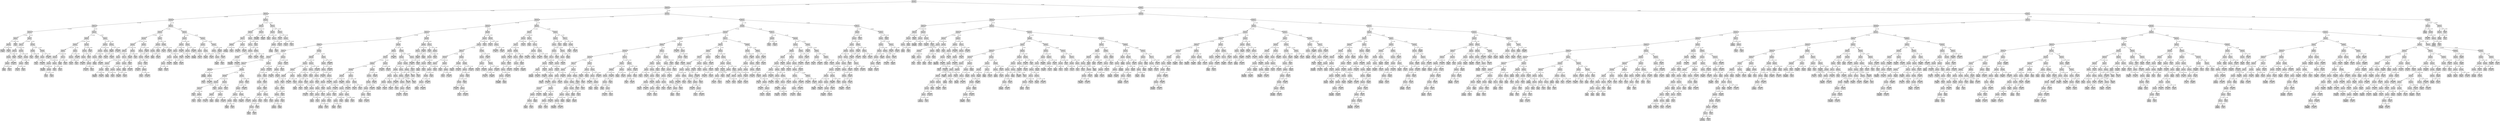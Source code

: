 digraph ID3_Tree {
"0" [shape=box, style=filled, label="EC101
", weight=1]
"1" [shape=box, style=filled, label="MA100
", weight=2]
0 -> 1 [ label = "<=0.50"];
"2" [shape=box, style=filled, label="GE101
", weight=3]
1 -> 2 [ label = "<=0.50"];
"3" [shape=box, style=filled, label="GE100
", weight=4]
2 -> 3 [ label = "<=0.50"];
"4" [shape=box, style=filled, label="SH121
", weight=5]
3 -> 4 [ label = "<=1.50"];
"5" [shape=box, style=filled, label="SH131
", weight=6]
4 -> 5 [ label = "<=0.50"];
"6" [shape=box, style=filled, label="GJ101
", weight=7]
5 -> 6 [ label = "<=0.50"];
"7" [shape=box, style=filled, label="GF101
", weight=8]
6 -> 7 [ label = "<=1.00"];
"8" [shape=box, style=filled, label="QM_XS
(3/4)
", weight=9]
7 -> 8 [ label = "<=0.50"];
"9" [shape=box, style=filled, label="QA_XS
(1)
", weight=9]
7 -> 9 [ label = ">0.50"];
"10" [shape=box, style=filled, label="QE_K
(1)
", weight=8]
6 -> 10 [ label = ">1.00"];
"11" [shape=box, style=filled, label="GJ101
", weight=7]
5 -> 11 [ label = ">0.50"];
"12" [shape=box, style=filled, label="TR111
", weight=8]
11 -> 12 [ label = "<=0.50"];
"13" [shape=box, style=filled, label="GF101
", weight=9]
12 -> 13 [ label = "<=3.50"];
"14" [shape=box, style=filled, label="PS200
", weight=10]
13 -> 14 [ label = "<=1.00"];
"15" [shape=box, style=filled, label="GE301
", weight=11]
14 -> 15 [ label = "<=1.00"];
"16" [shape=box, style=filled, label="QB_K
(1/2)
", weight=12]
15 -> 16 [ label = "<=0.50"];
"17" [shape=box, style=filled, label="QM_G
(1)
", weight=12]
15 -> 17 [ label = ">0.50"];
"18" [shape=box, style=filled, label="QM_TBK
(1)
", weight=11]
14 -> 18 [ label = ">1.00"];
"19" [shape=box, style=filled, label="QM_K
(3)
", weight=10]
13 -> 19 [ label = ">1.00"];
"20" [shape=box, style=filled, label="EC102
", weight=9]
12 -> 20 [ label = ">3.50"];
"21" [shape=box, style=filled, label="QM_TB
(3)
", weight=10]
20 -> 21 [ label = "<=4.50"];
"22" [shape=box, style=filled, label="PS200
", weight=10]
20 -> 22 [ label = ">4.50"];
"23" [shape=box, style=filled, label="IM201
", weight=11]
22 -> 23 [ label = "<=1.00"];
"24" [shape=box, style=filled, label="QM_TB
(1)
", weight=12]
23 -> 24 [ label = "<=2.50"];
"25" [shape=box, style=filled, label="QM_K
(1)
", weight=12]
23 -> 25 [ label = ">2.50"];
"26" [shape=box, style=filled, label="QM_K
(1)
", weight=11]
22 -> 26 [ label = ">1.00"];
"27" [shape=box, style=filled, label="EC102
", weight=8]
11 -> 27 [ label = ">0.50"];
"28" [shape=box, style=filled, label="PS200
", weight=9]
27 -> 28 [ label = "<=2.50"];
"29" [shape=box, style=filled, label="QE_G
(2)
", weight=10]
28 -> 29 [ label = "<=2.00"];
"30" [shape=box, style=filled, label="QM_K
(1)
", weight=10]
28 -> 30 [ label = ">2.00"];
"31" [shape=box, style=filled, label="PS200
", weight=9]
27 -> 31 [ label = ">2.50"];
"32" [shape=box, style=filled, label="GI101
", weight=10]
31 -> 32 [ label = "<=1.50"];
"33" [shape=box, style=filled, label="QM_G
(2)
", weight=11]
32 -> 33 [ label = "<=2.50"];
"34" [shape=box, style=filled, label="QM_TBK
(1)
", weight=11]
32 -> 34 [ label = ">2.50"];
"35" [shape=box, style=filled, label="QM_TBK
(2)
", weight=10]
31 -> 35 [ label = ">1.50"];
"36" [shape=box, style=filled, label="SH131
", weight=6]
4 -> 36 [ label = ">0.50"];
"37" [shape=box, style=filled, label="GE301
", weight=7]
36 -> 37 [ label = "<=3.50"];
"38" [shape=box, style=filled, label="SO101
", weight=8]
37 -> 38 [ label = "<=0.50"];
"39" [shape=box, style=filled, label="GJ101
", weight=9]
38 -> 39 [ label = "<=1.50"];
"40" [shape=box, style=filled, label="GF101
", weight=10]
39 -> 40 [ label = "<=0.50"];
"41" [shape=box, style=filled, label="GZ101
", weight=11]
40 -> 41 [ label = "<=0.50"];
"42" [shape=box, style=filled, label="QE_TBK
(3/12)
", weight=12]
41 -> 42 [ label = "<=0.50"];
"43" [shape=box, style=filled, label="PS200
", weight=12]
41 -> 43 [ label = ">0.50"];
"44" [shape=box, style=filled, label="QE_K
(1)
", weight=13]
43 -> 44 [ label = "<=1.50"];
"45" [shape=box, style=filled, label="QM_K
(1)
", weight=13]
43 -> 45 [ label = ">1.50"];
"46" [shape=box, style=filled, label="IM201
", weight=11]
40 -> 46 [ label = ">0.50"];
"47" [shape=box, style=filled, label="QB_K
(1)
", weight=12]
46 -> 47 [ label = "<=1.50"];
"48" [shape=box, style=filled, label="QM_K
(1)
", weight=12]
46 -> 48 [ label = ">1.50"];
"49" [shape=box, style=filled, label="TR111
", weight=10]
39 -> 49 [ label = ">0.50"];
"50" [shape=box, style=filled, label="QA_K
(1/2)
", weight=11]
49 -> 50 [ label = "<=1.00"];
"51" [shape=box, style=filled, label="QM_K
(1)
", weight=11]
49 -> 51 [ label = ">1.00"];
"52" [shape=box, style=filled, label="GJ101
", weight=9]
38 -> 52 [ label = ">1.50"];
"53" [shape=box, style=filled, label="GZ101
", weight=10]
52 -> 53 [ label = "<=1.50"];
"54" [shape=box, style=filled, label="QA_TB
(1)
", weight=11]
53 -> 54 [ label = "<=2.50"];
"55" [shape=box, style=filled, label="QE_G
(1)
", weight=11]
53 -> 55 [ label = ">2.50"];
"56" [shape=box, style=filled, label="QA_TBK
(1)
", weight=10]
52 -> 56 [ label = ">1.50"];
"57" [shape=box, style=filled, label="EC102
", weight=8]
37 -> 57 [ label = ">0.50"];
"58" [shape=box, style=filled, label="GZ101
", weight=9]
57 -> 58 [ label = "<=3.50"];
"59" [shape=box, style=filled, label="IM201
", weight=10]
58 -> 59 [ label = "<=1.50"];
"60" [shape=box, style=filled, label="QM_TBK
(2)
", weight=11]
59 -> 60 [ label = "<=1.50"];
"61" [shape=box, style=filled, label="GF101
", weight=11]
59 -> 61 [ label = ">1.50"];
"62" [shape=box, style=filled, label="QM_TBK
(1)
", weight=12]
61 -> 62 [ label = "<=1.50"];
"63" [shape=box, style=filled, label="QE_K
(1)
", weight=12]
61 -> 63 [ label = ">1.50"];
"64" [shape=box, style=filled, label="QB_G
(1)
", weight=10]
58 -> 64 [ label = ">1.50"];
"65" [shape=box, style=filled, label="QM_K
(1)
", weight=9]
57 -> 65 [ label = ">3.50"];
"66" [shape=box, style=filled, label="GJ101
", weight=7]
36 -> 66 [ label = ">3.50"];
"67" [shape=box, style=filled, label="GF101
", weight=8]
66 -> 67 [ label = "<=1.00"];
"68" [shape=box, style=filled, label="GZ101
", weight=9]
67 -> 68 [ label = "<=0.50"];
"69" [shape=box, style=filled, label="SO101
", weight=10]
68 -> 69 [ label = "<=0.50"];
"70" [shape=box, style=filled, label="QB_G
(7/12)
", weight=11]
69 -> 70 [ label = "<=2.50"];
"71" [shape=box, style=filled, label="QA_TBK
(1)
", weight=11]
69 -> 71 [ label = ">2.50"];
"72" [shape=box, style=filled, label="QB_K
(1)
", weight=10]
68 -> 72 [ label = ">0.50"];
"73" [shape=box, style=filled, label="GI101
", weight=9]
67 -> 73 [ label = ">0.50"];
"74" [shape=box, style=filled, label="QB_TB
(1)
", weight=10]
73 -> 74 [ label = "<=0.50"];
"75" [shape=box, style=filled, label="QM_XS
(1)
", weight=10]
73 -> 75 [ label = ">0.50"];
"76" [shape=box, style=filled, label="SO101
", weight=8]
66 -> 76 [ label = ">1.00"];
"77" [shape=box, style=filled, label="QB_TB
(2/1)
", weight=9]
76 -> 77 [ label = "<=2.50"];
"78" [shape=box, style=filled, label="QM_TBK
(1)
", weight=9]
76 -> 78 [ label = ">2.50"];
"79" [shape=box, style=filled, label="SH121
", weight=5]
3 -> 79 [ label = ">1.50"];
"80" [shape=box, style=filled, label="SH131
", weight=6]
79 -> 80 [ label = "<=3.50"];
"81" [shape=box, style=filled, label="EC102
", weight=7]
80 -> 81 [ label = "<=4.50"];
"82" [shape=box, style=filled, label="GZ101
", weight=8]
81 -> 82 [ label = "<=1.50"];
"83" [shape=box, style=filled, label="GF101
", weight=9]
82 -> 83 [ label = "<=2.50"];
"84" [shape=box, style=filled, label="GJ101
", weight=10]
83 -> 84 [ label = "<=2.50"];
"85" [shape=box, style=filled, label="SO101
", weight=11]
84 -> 85 [ label = "<=0.50"];
"86" [shape=box, style=filled, label="CS100
", weight=12]
85 -> 86 [ label = "<=2.50"];
"87" [shape=box, style=filled, label="QA_TBK
(5/31)
", weight=13]
86 -> 87 [ label = "<=2.50"];
"88" [shape=box, style=filled, label="QB_TBK
(1)
", weight=13]
86 -> 88 [ label = ">2.50"];
"89" [shape=box, style=filled, label="QA_G
(1)
", weight=12]
85 -> 89 [ label = ">2.50"];
"90" [shape=box, style=filled, label="IM201
", weight=11]
84 -> 90 [ label = ">0.50"];
"91" [shape=box, style=filled, label="SO101
", weight=12]
90 -> 91 [ label = "<=0.50"];
"92" [shape=box, style=filled, label="QA_G
(1/5)
", weight=13]
91 -> 92 [ label = "<=2.50"];
"93" [shape=box, style=filled, label="QM_K
(1)
", weight=13]
91 -> 93 [ label = ">2.50"];
"94" [shape=box, style=filled, label="GE301
", weight=12]
90 -> 94 [ label = ">0.50"];
"95" [shape=box, style=filled, label="QB_TBK
(1/1)
", weight=13]
94 -> 95 [ label = "<=2.00"];
"96" [shape=box, style=filled, label="QA_TB
(1)
", weight=13]
94 -> 96 [ label = ">2.00"];
"97" [shape=box, style=filled, label="TR111
", weight=10]
83 -> 97 [ label = ">2.50"];
"98" [shape=box, style=filled, label="SO101
", weight=11]
97 -> 98 [ label = "<=1.50"];
"99" [shape=box, style=filled, label="QB_K
(1/3)
", weight=12]
98 -> 99 [ label = "<=1.50"];
"100" [shape=box, style=filled, label="QE_TBK
(1)
", weight=12]
98 -> 100 [ label = ">1.50"];
"101" [shape=box, style=filled, label="QM_K
(2)
", weight=11]
97 -> 101 [ label = ">1.50"];
"102" [shape=box, style=filled, label="GF101
", weight=9]
82 -> 102 [ label = ">2.50"];
"103" [shape=box, style=filled, label="QE_TB
(1/1)
", weight=10]
102 -> 103 [ label = "<=2.50"];
"104" [shape=box, style=filled, label="QA_K
(1)
", weight=10]
102 -> 104 [ label = ">2.50"];
"105" [shape=box, style=filled, label="GF101
", weight=8]
81 -> 105 [ label = ">1.50"];
"106" [shape=box, style=filled, label="TR221
", weight=9]
105 -> 106 [ label = "<=2.50"];
"107" [shape=box, style=filled, label="TR233
", weight=10]
106 -> 107 [ label = "<=4.50"];
"108" [shape=box, style=filled, label="TR111
", weight=11]
107 -> 108 [ label = "<=1.50"];
"109" [shape=box, style=filled, label="QM_TBK
(3)
", weight=12]
108 -> 109 [ label = "<=4.00"];
"110" [shape=box, style=filled, label="GE301
", weight=12]
108 -> 110 [ label = ">4.00"];
"111" [shape=box, style=filled, label="QM_G
(1)
", weight=13]
110 -> 111 [ label = "<=2.50"];
"112" [shape=box, style=filled, label="QM_TBK
(1)
", weight=13]
110 -> 112 [ label = ">2.50"];
"113" [shape=box, style=filled, label="QM_K
(1)
", weight=11]
107 -> 113 [ label = ">1.50"];
"114" [shape=box, style=filled, label="QM_TB
(1)
", weight=10]
106 -> 114 [ label = ">4.50"];
"115" [shape=box, style=filled, label="QM_TB
(3)
", weight=9]
105 -> 115 [ label = ">2.50"];
"116" [shape=box, style=filled, label="GJ101
", weight=7]
80 -> 116 [ label = ">4.50"];
"117" [shape=box, style=filled, label="GF101
", weight=8]
116 -> 117 [ label = "<=2.50"];
"118" [shape=box, style=filled, label="CS100
", weight=9]
117 -> 118 [ label = "<=0.50"];
"119" [shape=box, style=filled, label="QB_K
(3/7)
", weight=10]
118 -> 119 [ label = "<=0.50"];
"120" [shape=box, style=filled, label="QB_TB
(1)
", weight=10]
118 -> 120 [ label = ">0.50"];
"121" [shape=box, style=filled, label="QB_G
(1)
", weight=9]
117 -> 121 [ label = ">0.50"];
"122" [shape=box, style=filled, label="PS200
", weight=8]
116 -> 122 [ label = ">2.50"];
"123" [shape=box, style=filled, label="QE_TB
(1)
", weight=9]
122 -> 123 [ label = "<=2.50"];
"124" [shape=box, style=filled, label="QB_TB
(1)
", weight=9]
122 -> 124 [ label = ">2.50"];
"125" [shape=box, style=filled, label="SH131
", weight=6]
79 -> 125 [ label = ">3.50"];
"126" [shape=box, style=filled, label="SO101
", weight=7]
125 -> 126 [ label = "<=2.50"];
"127" [shape=box, style=filled, label="GF101
", weight=8]
126 -> 127 [ label = "<=0.50"];
"128" [shape=box, style=filled, label="GJ101
", weight=9]
127 -> 128 [ label = "<=2.00"];
"129" [shape=box, style=filled, label="GZ101
", weight=10]
128 -> 129 [ label = "<=2.50"];
"130" [shape=box, style=filled, label="GJ151
", weight=11]
129 -> 130 [ label = "<=2.50"];
"131" [shape=box, style=filled, label="QB_TB
(3/9)
", weight=12]
130 -> 131 [ label = "<=1.50"];
"132" [shape=box, style=filled, label="QB_TB
(1)
", weight=12]
130 -> 132 [ label = ">1.50"];
"133" [shape=box, style=filled, label="QE_TBK
(1)
", weight=11]
129 -> 133 [ label = ">2.50"];
"134" [shape=box, style=filled, label="CS100
", weight=10]
128 -> 134 [ label = ">2.50"];
"135" [shape=box, style=filled, label="QB_TB
(1/1)
", weight=11]
134 -> 135 [ label = "<=2.50"];
"136" [shape=box, style=filled, label="QB_TB
(1)
", weight=11]
134 -> 136 [ label = ">2.50"];
"137" [shape=box, style=filled, label="QE_TBK
(2)
", weight=9]
127 -> 137 [ label = ">2.00"];
"138" [shape=box, style=filled, label="GJ101
", weight=8]
126 -> 138 [ label = ">0.50"];
"139" [shape=box, style=filled, label="GF101
", weight=9]
138 -> 139 [ label = "<=2.50"];
"140" [shape=box, style=filled, label="QA_TB
(1)
", weight=10]
139 -> 140 [ label = "<=1.00"];
"141" [shape=box, style=filled, label="QA_TBK
(1)
", weight=10]
139 -> 141 [ label = ">1.00"];
"142" [shape=box, style=filled, label="QA_TBK
(2)
", weight=9]
138 -> 142 [ label = ">2.50"];
"143" [shape=box, style=filled, label="GF101
", weight=7]
125 -> 143 [ label = ">2.50"];
"144" [shape=box, style=filled, label="GZ101
", weight=8]
143 -> 144 [ label = "<=0.50"];
"145" [shape=box, style=filled, label="GJ151
", weight=9]
144 -> 145 [ label = "<=1.50"];
"146" [shape=box, style=filled, label="QB_TB
(12/40)
", weight=10]
145 -> 146 [ label = "<=1.50"];
"147" [shape=box, style=filled, label="QB_TB
(1)
", weight=10]
145 -> 147 [ label = ">1.50"];
"148" [shape=box, style=filled, label="GJ101
", weight=9]
144 -> 148 [ label = ">1.50"];
"149" [shape=box, style=filled, label="QA_TB
(1/2)
", weight=10]
148 -> 149 [ label = "<=2.50"];
"150" [shape=box, style=filled, label="QB_TB
(1)
", weight=10]
148 -> 150 [ label = ">2.50"];
"151" [shape=box, style=filled, label="SO101
", weight=8]
143 -> 151 [ label = ">0.50"];
"152" [shape=box, style=filled, label="IM201
", weight=9]
151 -> 152 [ label = "<=4.00"];
"153" [shape=box, style=filled, label="GJ101
", weight=10]
152 -> 153 [ label = "<=2.50"];
"154" [shape=box, style=filled, label="QA_TB
(3/4)
", weight=11]
153 -> 154 [ label = "<=4.50"];
"155" [shape=box, style=filled, label="QB_K
(1)
", weight=11]
153 -> 155 [ label = ">4.50"];
"156" [shape=box, style=filled, label="QE_TB
(1)
", weight=10]
152 -> 156 [ label = ">2.50"];
"157" [shape=box, style=filled, label="QB_TB
(1/1)
", weight=9]
151 -> 157 [ label = ">4.00"];
"158" [shape=box, style=filled, label="MA101
", weight=4]
2 -> 158 [ label = ">0.50"];
"159" [shape=box, style=filled, label="SH121
", weight=5]
158 -> 159 [ label = "<=0.50"];
"160" [shape=box, style=filled, label="SH131
", weight=6]
159 -> 160 [ label = "<=2.50"];
"161" [shape=box, style=filled, label="TR111
", weight=7]
160 -> 161 [ label = "<=2.50"];
"162" [shape=box, style=filled, label="GE301
", weight=8]
161 -> 162 [ label = "<=0.50"];
"163" [shape=box, style=filled, label="QM_K
(77/52)
", weight=9]
162 -> 163 [ label = "<=0.50"];
"164" [shape=box, style=filled, label="QM_G
(2)
", weight=9]
162 -> 164 [ label = ">0.50"];
"165" [shape=box, style=filled, label="TR221
", weight=8]
161 -> 165 [ label = ">0.50"];
"166" [shape=box, style=filled, label="QM_TBK
(2)
", weight=9]
165 -> 166 [ label = "<=1.00"];
"167" [shape=box, style=filled, label="QM_TB
(1)
", weight=9]
165 -> 167 [ label = ">1.00"];
"168" [shape=box, style=filled, label="GJ101
", weight=7]
160 -> 168 [ label = ">2.50"];
"169" [shape=box, style=filled, label="TR111
", weight=8]
168 -> 169 [ label = "<=0.50"];
"170" [shape=box, style=filled, label="GE301
", weight=9]
169 -> 170 [ label = "<=2.00"];
"171" [shape=box, style=filled, label="CS100
", weight=10]
170 -> 171 [ label = "<=0.50"];
"172" [shape=box, style=filled, label="QM_TBK
(31/26)
", weight=11]
171 -> 172 [ label = "<=2.50"];
"173" [shape=box, style=filled, label="QM_TBK
(1)
", weight=11]
171 -> 173 [ label = ">2.50"];
"174" [shape=box, style=filled, label="QM_G
(1)
", weight=10]
170 -> 174 [ label = ">0.50"];
"175" [shape=box, style=filled, label="GE301
", weight=9]
169 -> 175 [ label = ">2.00"];
"176" [shape=box, style=filled, label="QM_TB
(2)
", weight=10]
175 -> 176 [ label = "<=1.00"];
"177" [shape=box, style=filled, label="QM_K
(1)
", weight=10]
175 -> 177 [ label = ">1.00"];
"178" [shape=box, style=filled, label="QE_K
(1)
", weight=8]
168 -> 178 [ label = ">0.50"];
"179" [shape=box, style=filled, label="SH131
", weight=6]
159 -> 179 [ label = ">2.50"];
"180" [shape=box, style=filled, label="QM_TBK
(71/23)
", weight=7]
179 -> 180 [ label = "<=4.50"];
"181" [shape=box, style=filled, label="QM_TB
(2/4)
", weight=7]
179 -> 181 [ label = ">4.50"];
"182" [shape=box, style=filled, label="SH121
", weight=5]
158 -> 182 [ label = ">0.50"];
"183" [shape=box, style=filled, label="SH131
", weight=6]
182 -> 183 [ label = "<=2.00"];
"184" [shape=box, style=filled, label="QE_G
(3/1)
", weight=7]
183 -> 184 [ label = "<=1.50"];
"185" [shape=box, style=filled, label="TR111
", weight=7]
183 -> 185 [ label = ">1.50"];
"186" [shape=box, style=filled, label="GE301
", weight=8]
185 -> 186 [ label = "<=1.50"];
"187" [shape=box, style=filled, label="QE_K
(7/10)
", weight=9]
186 -> 187 [ label = "<=2.50"];
"188" [shape=box, style=filled, label="QE_K
(1)
", weight=9]
186 -> 188 [ label = ">2.50"];
"189" [shape=box, style=filled, label="QM_TB
(1)
", weight=8]
185 -> 189 [ label = ">1.50"];
"190" [shape=box, style=filled, label="SH131
", weight=6]
182 -> 190 [ label = ">2.00"];
"191" [shape=box, style=filled, label="QE_TB
(1)
", weight=7]
190 -> 191 [ label = "<=2.50"];
"192" [shape=box, style=filled, label="GZ101
", weight=7]
190 -> 192 [ label = ">2.50"];
"193" [shape=box, style=filled, label="QM_TB
(2)
", weight=8]
192 -> 193 [ label = "<=0.50"];
"194" [shape=box, style=filled, label="QM_G
(1)
", weight=8]
192 -> 194 [ label = ">0.50"];
"195" [shape=box, style=filled, label="EC102
", weight=3]
1 -> 195 [ label = ">0.50"];
"196" [shape=box, style=filled, label="GE101
", weight=4]
195 -> 196 [ label = "<=3.50"];
"197" [shape=box, style=filled, label="GF101
", weight=5]
196 -> 197 [ label = "<=1.50"];
"198" [shape=box, style=filled, label="SH131
", weight=6]
197 -> 198 [ label = "<=2.50"];
"199" [shape=box, style=filled, label="TR111
", weight=7]
198 -> 199 [ label = "<=4.50"];
"200" [shape=box, style=filled, label="GE301
", weight=8]
199 -> 200 [ label = "<=2.50"];
"201" [shape=box, style=filled, label="GJ101
", weight=9]
200 -> 201 [ label = "<=0.50"];
"202" [shape=box, style=filled, label="TR233
", weight=10]
201 -> 202 [ label = "<=3.50"];
"203" [shape=box, style=filled, label="TR221
", weight=11]
202 -> 203 [ label = "<=0.50"];
"204" [shape=box, style=filled, label="GE100
", weight=12]
203 -> 204 [ label = "<=0.50"];
"205" [shape=box, style=filled, label="QM_K
(57/63)
", weight=13]
204 -> 205 [ label = "<=0.50"];
"206" [shape=box, style=filled, label="IM201
", weight=13]
204 -> 206 [ label = ">0.50"];
"207" [shape=box, style=filled, label="QM_K
(7)
", weight=14]
206 -> 207 [ label = "<=0.50"];
"208" [shape=box, style=filled, label="QM_TBK
(1)
", weight=14]
206 -> 208 [ label = ">0.50"];
"209" [shape=box, style=filled, label="GE100
", weight=12]
203 -> 209 [ label = ">0.50"];
"210" [shape=box, style=filled, label="PS200
", weight=13]
209 -> 210 [ label = "<=1.50"];
"211" [shape=box, style=filled, label="GZ101
", weight=14]
210 -> 211 [ label = "<=0.50"];
"212" [shape=box, style=filled, label="SH121
", weight=15]
211 -> 212 [ label = "<=1.50"];
"213" [shape=box, style=filled, label="QM_G
(4)
", weight=16]
212 -> 213 [ label = "<=1.00"];
"214" [shape=box, style=filled, label="IM201
", weight=16]
212 -> 214 [ label = ">1.00"];
"215" [shape=box, style=filled, label="QM_G
(2)
", weight=17]
214 -> 215 [ label = "<=1.50"];
"216" [shape=box, style=filled, label="QM_K
(2)
", weight=17]
214 -> 216 [ label = ">1.50"];
"217" [shape=box, style=filled, label="QM_K
(3)
", weight=15]
211 -> 217 [ label = ">1.50"];
"218" [shape=box, style=filled, label="GZ101
", weight=14]
210 -> 218 [ label = ">0.50"];
"219" [shape=box, style=filled, label="GK101
", weight=15]
218 -> 219 [ label = "<=1.50"];
"220" [shape=box, style=filled, label="IM201
", weight=16]
219 -> 220 [ label = "<=0.50"];
"221" [shape=box, style=filled, label="QM_TBK
(1)
", weight=17]
220 -> 221 [ label = "<=0.50"];
"222" [shape=box, style=filled, label="QM_K
(3/2)
", weight=17]
220 -> 222 [ label = ">0.50"];
"223" [shape=box, style=filled, label="IM201
", weight=16]
219 -> 223 [ label = ">0.50"];
"224" [shape=box, style=filled, label="QM_G
(2/1)
", weight=17]
223 -> 224 [ label = "<=2.50"];
"225" [shape=box, style=filled, label="QM_TBK
(1)
", weight=17]
223 -> 225 [ label = ">2.50"];
"226" [shape=box, style=filled, label="QM_G
(1)
", weight=15]
218 -> 226 [ label = ">1.50"];
"227" [shape=box, style=filled, label="GK101
", weight=13]
209 -> 227 [ label = ">1.50"];
"228" [shape=box, style=filled, label="GZ101
", weight=14]
227 -> 228 [ label = "<=0.50"];
"229" [shape=box, style=filled, label="IM201
", weight=15]
228 -> 229 [ label = "<=3.00"];
"230" [shape=box, style=filled, label="SH121
", weight=16]
229 -> 230 [ label = "<=3.00"];
"231" [shape=box, style=filled, label="PS200
", weight=17]
230 -> 231 [ label = "<=1.50"];
"232" [shape=box, style=filled, label="QM_K
(3/2)
", weight=18]
231 -> 232 [ label = "<=1.50"];
"233" [shape=box, style=filled, label="QM_K
(1)
", weight=18]
231 -> 233 [ label = ">1.50"];
"234" [shape=box, style=filled, label="QM_K
(1)
", weight=17]
230 -> 234 [ label = ">1.50"];
"235" [shape=box, style=filled, label="PS200
", weight=16]
229 -> 235 [ label = ">3.00"];
"236" [shape=box, style=filled, label="QM_TBK
(3/1)
", weight=17]
235 -> 236 [ label = "<=1.00"];
"237" [shape=box, style=filled, label="QM_TBK
(1)
", weight=17]
235 -> 237 [ label = ">1.00"];
"238" [shape=box, style=filled, label="QM_TBK
(2)
", weight=15]
228 -> 238 [ label = ">3.00"];
"239" [shape=box, style=filled, label="QM_G
(1)
", weight=14]
227 -> 239 [ label = ">0.50"];
"240" [shape=box, style=filled, label="IM201
", weight=11]
202 -> 240 [ label = ">0.50"];
"241" [shape=box, style=filled, label="TR221
", weight=12]
240 -> 241 [ label = "<=4.50"];
"242" [shape=box, style=filled, label="GI101
", weight=13]
241 -> 242 [ label = "<=3.50"];
"243" [shape=box, style=filled, label="PS200
", weight=14]
242 -> 243 [ label = "<=1.00"];
"244" [shape=box, style=filled, label="GE100
", weight=15]
243 -> 244 [ label = "<=2.50"];
"245" [shape=box, style=filled, label="SH121
", weight=16]
244 -> 245 [ label = "<=2.50"];
"246" [shape=box, style=filled, label="GK101
", weight=17]
245 -> 246 [ label = "<=1.00"];
"247" [shape=box, style=filled, label="GZ101
", weight=18]
246 -> 247 [ label = "<=0.50"];
"248" [shape=box, style=filled, label="QM_K
(5/1)
", weight=19]
247 -> 248 [ label = "<=0.50"];
"249" [shape=box, style=filled, label="QM_K
(1)
", weight=19]
247 -> 249 [ label = ">0.50"];
"250" [shape=box, style=filled, label="QM_K
(2)
", weight=18]
246 -> 250 [ label = ">0.50"];
"251" [shape=box, style=filled, label="QM_K
(2)
", weight=17]
245 -> 251 [ label = ">1.00"];
"252" [shape=box, style=filled, label="SH121
", weight=16]
244 -> 252 [ label = ">2.50"];
"253" [shape=box, style=filled, label="QM_G
(1)
", weight=17]
252 -> 253 [ label = "<=1.00"];
"254" [shape=box, style=filled, label="QM_K
(1)
", weight=17]
252 -> 254 [ label = ">1.00"];
"255" [shape=box, style=filled, label="QM_K
(5)
", weight=15]
243 -> 255 [ label = ">2.50"];
"256" [shape=box, style=filled, label="QM_G
(1)
", weight=14]
242 -> 256 [ label = ">1.00"];
"257" [shape=box, style=filled, label="QM_G
(1)
", weight=13]
241 -> 257 [ label = ">3.50"];
"258" [shape=box, style=filled, label="QM_TBK
(1)
", weight=12]
240 -> 258 [ label = ">4.50"];
"259" [shape=box, style=filled, label="SH121
", weight=10]
201 -> 259 [ label = ">3.50"];
"260" [shape=box, style=filled, label="TR221
", weight=11]
259 -> 260 [ label = "<=3.00"];
"261" [shape=box, style=filled, label="GK101
", weight=12]
260 -> 261 [ label = "<=4.00"];
"262" [shape=box, style=filled, label="QM_TBK
(4)
", weight=13]
261 -> 262 [ label = "<=1.50"];
"263" [shape=box, style=filled, label="QM_TB
(1)
", weight=13]
261 -> 263 [ label = ">1.50"];
"264" [shape=box, style=filled, label="QM_K
(1)
", weight=12]
260 -> 264 [ label = ">4.00"];
"265" [shape=box, style=filled, label="QE_TB
(1)
", weight=11]
259 -> 265 [ label = ">3.00"];
"266" [shape=box, style=filled, label="PS200
", weight=9]
200 -> 266 [ label = ">0.50"];
"267" [shape=box, style=filled, label="GE100
", weight=10]
266 -> 267 [ label = "<=2.50"];
"268" [shape=box, style=filled, label="GZ101
", weight=11]
267 -> 268 [ label = "<=2.50"];
"269" [shape=box, style=filled, label="GI101
", weight=12]
268 -> 269 [ label = "<=1.50"];
"270" [shape=box, style=filled, label="TR233
", weight=13]
269 -> 270 [ label = "<=0.50"];
"271" [shape=box, style=filled, label="TR221
", weight=14]
270 -> 271 [ label = "<=1.50"];
"272" [shape=box, style=filled, label="GJ101
", weight=15]
271 -> 272 [ label = "<=2.50"];
"273" [shape=box, style=filled, label="GK101
", weight=16]
272 -> 273 [ label = "<=2.50"];
"274" [shape=box, style=filled, label="IM201
", weight=17]
273 -> 274 [ label = "<=3.50"];
"275" [shape=box, style=filled, label="QM_K
(15/11)
", weight=18]
274 -> 275 [ label = "<=1.50"];
"276" [shape=box, style=filled, label="QM_G
(7/6)
", weight=18]
274 -> 276 [ label = ">1.50"];
"277" [shape=box, style=filled, label="QM_G
(1)
", weight=17]
273 -> 277 [ label = ">3.50"];
"278" [shape=box, style=filled, label="QM_K
(2)
", weight=16]
272 -> 278 [ label = ">2.50"];
"279" [shape=box, style=filled, label="QM_K
(2)
", weight=15]
271 -> 279 [ label = ">2.50"];
"280" [shape=box, style=filled, label="QM_G
(2)
", weight=14]
270 -> 280 [ label = ">1.50"];
"281" [shape=box, style=filled, label="TR221
", weight=13]
269 -> 281 [ label = ">0.50"];
"282" [shape=box, style=filled, label="QM_TBK
(1)
", weight=14]
281 -> 282 [ label = "<=1.00"];
"283" [shape=box, style=filled, label="QM_G
(1)
", weight=14]
281 -> 283 [ label = ">1.00"];
"284" [shape=box, style=filled, label="TR221
", weight=12]
268 -> 284 [ label = ">1.50"];
"285" [shape=box, style=filled, label="IM201
", weight=13]
284 -> 285 [ label = "<=1.50"];
"286" [shape=box, style=filled, label="TR233
", weight=14]
285 -> 286 [ label = "<=3.00"];
"287" [shape=box, style=filled, label="QM_K
(3/1)
", weight=15]
286 -> 287 [ label = "<=0.50"];
"288" [shape=box, style=filled, label="QM_K
(1)
", weight=15]
286 -> 288 [ label = ">0.50"];
"289" [shape=box, style=filled, label="QM_G
(1)
", weight=14]
285 -> 289 [ label = ">3.00"];
"290" [shape=box, style=filled, label="QM_TB
(1)
", weight=13]
284 -> 290 [ label = ">1.50"];
"291" [shape=box, style=filled, label="GZ101
", weight=11]
267 -> 291 [ label = ">2.50"];
"292" [shape=box, style=filled, label="TR221
", weight=12]
291 -> 292 [ label = "<=0.50"];
"293" [shape=box, style=filled, label="QM_G
(1)
", weight=13]
292 -> 293 [ label = "<=0.50"];
"294" [shape=box, style=filled, label="IM201
", weight=13]
292 -> 294 [ label = ">0.50"];
"295" [shape=box, style=filled, label="GJ101
", weight=14]
294 -> 295 [ label = "<=1.50"];
"296" [shape=box, style=filled, label="QM_K
(2)
", weight=15]
295 -> 296 [ label = "<=0.50"];
"297" [shape=box, style=filled, label="TR233
", weight=15]
295 -> 297 [ label = ">0.50"];
"298" [shape=box, style=filled, label="QM_TBK
(2)
", weight=16]
297 -> 298 [ label = "<=0.50"];
"299" [shape=box, style=filled, label="QM_K
(1)
", weight=16]
297 -> 299 [ label = ">0.50"];
"300" [shape=box, style=filled, label="QM_G
(1)
", weight=14]
294 -> 300 [ label = ">1.50"];
"301" [shape=box, style=filled, label="QM_TBK
(2)
", weight=12]
291 -> 301 [ label = ">0.50"];
"302" [shape=box, style=filled, label="GJ101
", weight=10]
266 -> 302 [ label = ">2.50"];
"303" [shape=box, style=filled, label="TR233
", weight=11]
302 -> 303 [ label = "<=1.00"];
"304" [shape=box, style=filled, label="TR221
", weight=12]
303 -> 304 [ label = "<=1.50"];
"305" [shape=box, style=filled, label="QM_TBK
(1)
", weight=13]
304 -> 305 [ label = "<=0.50"];
"306" [shape=box, style=filled, label="GK101
", weight=13]
304 -> 306 [ label = ">0.50"];
"307" [shape=box, style=filled, label="GE100
", weight=14]
306 -> 307 [ label = "<=2.50"];
"308" [shape=box, style=filled, label="IM201
", weight=15]
307 -> 308 [ label = "<=1.50"];
"309" [shape=box, style=filled, label="GZ101
", weight=16]
308 -> 309 [ label = "<=2.50"];
"310" [shape=box, style=filled, label="QM_K
(3/1)
", weight=17]
309 -> 310 [ label = "<=1.50"];
"311" [shape=box, style=filled, label="QM_G
(1)
", weight=17]
309 -> 311 [ label = ">1.50"];
"312" [shape=box, style=filled, label="QM_G
(1)
", weight=16]
308 -> 312 [ label = ">2.50"];
"313" [shape=box, style=filled, label="QM_K
(3)
", weight=15]
307 -> 313 [ label = ">1.50"];
"314" [shape=box, style=filled, label="QM_TBK
(1)
", weight=14]
306 -> 314 [ label = ">2.50"];
"315" [shape=box, style=filled, label="QM_TBK
(2)
", weight=12]
303 -> 315 [ label = ">1.50"];
"316" [shape=box, style=filled, label="QM_TBK
(3)
", weight=11]
302 -> 316 [ label = ">1.00"];
"317" [shape=box, style=filled, label="GE100
", weight=8]
199 -> 317 [ label = ">2.50"];
"318" [shape=box, style=filled, label="TR221
", weight=9]
317 -> 318 [ label = "<=1.50"];
"319" [shape=box, style=filled, label="IM201
", weight=10]
318 -> 319 [ label = "<=2.50"];
"320" [shape=box, style=filled, label="GE301
", weight=11]
319 -> 320 [ label = "<=4.50"];
"321" [shape=box, style=filled, label="PS200
", weight=12]
320 -> 321 [ label = "<=3.50"];
"322" [shape=box, style=filled, label="GZ101
", weight=13]
321 -> 322 [ label = "<=0.50"];
"323" [shape=box, style=filled, label="GJ101
", weight=14]
322 -> 323 [ label = "<=4.50"];
"324" [shape=box, style=filled, label="GK101
", weight=15]
323 -> 324 [ label = "<=2.00"];
"325" [shape=box, style=filled, label="SH121
", weight=16]
324 -> 325 [ label = "<=0.50"];
"326" [shape=box, style=filled, label="TR233
", weight=17]
325 -> 326 [ label = "<=2.50"];
"327" [shape=box, style=filled, label="QM_K
(17/15)
", weight=18]
326 -> 327 [ label = "<=0.50"];
"328" [shape=box, style=filled, label="QM_K
(1)
", weight=18]
326 -> 328 [ label = ">0.50"];
"329" [shape=box, style=filled, label="QM_G
(1)
", weight=17]
325 -> 329 [ label = ">2.50"];
"330" [shape=box, style=filled, label="QM_K
(2)
", weight=16]
324 -> 330 [ label = ">0.50"];
"331" [shape=box, style=filled, label="QM_TBK
(2)
", weight=15]
323 -> 331 [ label = ">2.00"];
"332" [shape=box, style=filled, label="QM_TBK
(3/1)
", weight=14]
322 -> 332 [ label = ">4.50"];
"333" [shape=box, style=filled, label="SH121
", weight=13]
321 -> 333 [ label = ">0.50"];
"334" [shape=box, style=filled, label="TR233
", weight=14]
333 -> 334 [ label = "<=1.00"];
"335" [shape=box, style=filled, label="GZ101
", weight=15]
334 -> 335 [ label = "<=1.50"];
"336" [shape=box, style=filled, label="GK101
", weight=16]
335 -> 336 [ label = "<=0.50"];
"337" [shape=box, style=filled, label="GJ101
", weight=17]
336 -> 337 [ label = "<=0.50"];
"338" [shape=box, style=filled, label="QM_K
(5/2)
", weight=18]
337 -> 338 [ label = "<=0.50"];
"339" [shape=box, style=filled, label="QM_K
(2)
", weight=18]
337 -> 339 [ label = ">0.50"];
"340" [shape=box, style=filled, label="QM_K
(2)
", weight=17]
336 -> 340 [ label = ">0.50"];
"341" [shape=box, style=filled, label="GJ101
", weight=16]
335 -> 341 [ label = ">0.50"];
"342" [shape=box, style=filled, label="QM_K
(3/1)
", weight=17]
341 -> 342 [ label = "<=0.50"];
"343" [shape=box, style=filled, label="QM_K
(1)
", weight=17]
341 -> 343 [ label = ">0.50"];
"344" [shape=box, style=filled, label="QM_TBK
(1)
", weight=15]
334 -> 344 [ label = ">1.50"];
"345" [shape=box, style=filled, label="TR233
", weight=14]
333 -> 345 [ label = ">1.00"];
"346" [shape=box, style=filled, label="QM_TB
(1)
", weight=15]
345 -> 346 [ label = "<=1.00"];
"347" [shape=box, style=filled, label="QM_G
(1)
", weight=15]
345 -> 347 [ label = ">1.00"];
"348" [shape=box, style=filled, label="GK101
", weight=12]
320 -> 348 [ label = ">3.50"];
"349" [shape=box, style=filled, label="GZ101
", weight=13]
348 -> 349 [ label = "<=2.50"];
"350" [shape=box, style=filled, label="PS200
", weight=14]
349 -> 350 [ label = "<=1.50"];
"351" [shape=box, style=filled, label="TR233
", weight=15]
350 -> 351 [ label = "<=3.50"];
"352" [shape=box, style=filled, label="GJ101
", weight=16]
351 -> 352 [ label = "<=0.50"];
"353" [shape=box, style=filled, label="QM_K
(2/2)
", weight=17]
352 -> 353 [ label = "<=2.00"];
"354" [shape=box, style=filled, label="QM_TBK
(1)
", weight=17]
352 -> 354 [ label = ">2.00"];
"355" [shape=box, style=filled, label="QM_K
(1)
", weight=16]
351 -> 355 [ label = ">0.50"];
"356" [shape=box, style=filled, label="QM_TBK
(1)
", weight=15]
350 -> 356 [ label = ">3.50"];
"357" [shape=box, style=filled, label="QM_TB
(1)
", weight=14]
349 -> 357 [ label = ">1.50"];
"358" [shape=box, style=filled, label="QM_TB
(1)
", weight=13]
348 -> 358 [ label = ">2.50"];
"359" [shape=box, style=filled, label="GZ101
", weight=11]
319 -> 359 [ label = ">4.50"];
"360" [shape=box, style=filled, label="QM_TBK
(4)
", weight=12]
359 -> 360 [ label = "<=3.00"];
"361" [shape=box, style=filled, label="QM_TB
(1)
", weight=12]
359 -> 361 [ label = ">3.00"];
"362" [shape=box, style=filled, label="QM_TBK
(6)
", weight=10]
318 -> 362 [ label = ">2.50"];
"363" [shape=box, style=filled, label="TR233
", weight=9]
317 -> 363 [ label = ">1.50"];
"364" [shape=box, style=filled, label="GK101
", weight=10]
363 -> 364 [ label = "<=0.50"];
"365" [shape=box, style=filled, label="GZ101
", weight=11]
364 -> 365 [ label = "<=0.50"];
"366" [shape=box, style=filled, label="PS200
", weight=12]
365 -> 366 [ label = "<=2.50"];
"367" [shape=box, style=filled, label="TR221
", weight=13]
366 -> 367 [ label = "<=1.00"];
"368" [shape=box, style=filled, label="GE301
", weight=14]
367 -> 368 [ label = "<=1.00"];
"369" [shape=box, style=filled, label="QM_TB
(2/3)
", weight=15]
368 -> 369 [ label = "<=2.50"];
"370" [shape=box, style=filled, label="QM_TB
(2)
", weight=15]
368 -> 370 [ label = ">2.50"];
"371" [shape=box, style=filled, label="GE301
", weight=14]
367 -> 371 [ label = ">1.00"];
"372" [shape=box, style=filled, label="QM_TB
(3)
", weight=15]
371 -> 372 [ label = "<=2.00"];
"373" [shape=box, style=filled, label="QM_K
(1)
", weight=15]
371 -> 373 [ label = ">2.00"];
"374" [shape=box, style=filled, label="GJ101
", weight=13]
366 -> 374 [ label = ">1.00"];
"375" [shape=box, style=filled, label="QM_TBK
(4)
", weight=14]
374 -> 375 [ label = "<=1.50"];
"376" [shape=box, style=filled, label="GE301
", weight=14]
374 -> 376 [ label = ">1.50"];
"377" [shape=box, style=filled, label="TR221
", weight=15]
376 -> 377 [ label = "<=2.00"];
"378" [shape=box, style=filled, label="QM_TBK
(1)
", weight=16]
377 -> 378 [ label = "<=2.00"];
"379" [shape=box, style=filled, label="QM_TB
(1)
", weight=16]
377 -> 379 [ label = ">2.00"];
"380" [shape=box, style=filled, label="QM_TB
(2)
", weight=15]
376 -> 380 [ label = ">2.00"];
"381" [shape=box, style=filled, label="GJ101
", weight=12]
365 -> 381 [ label = ">2.50"];
"382" [shape=box, style=filled, label="IM201
", weight=13]
381 -> 382 [ label = "<=1.00"];
"383" [shape=box, style=filled, label="QM_TB
(1)
", weight=14]
382 -> 383 [ label = "<=0.50"];
"384" [shape=box, style=filled, label="QM_K
(3)
", weight=14]
382 -> 384 [ label = ">0.50"];
"385" [shape=box, style=filled, label="QM_TB
(2)
", weight=13]
381 -> 385 [ label = ">1.00"];
"386" [shape=box, style=filled, label="PS200
", weight=11]
364 -> 386 [ label = ">0.50"];
"387" [shape=box, style=filled, label="GE301
", weight=12]
386 -> 387 [ label = "<=0.50"];
"388" [shape=box, style=filled, label="QM_G
(1)
", weight=13]
387 -> 388 [ label = "<=1.00"];
"389" [shape=box, style=filled, label="QM_K
(1)
", weight=13]
387 -> 389 [ label = ">1.00"];
"390" [shape=box, style=filled, label="QM_G
(1)
", weight=12]
386 -> 390 [ label = ">0.50"];
"391" [shape=box, style=filled, label="GJ101
", weight=10]
363 -> 391 [ label = ">0.50"];
"392" [shape=box, style=filled, label="QM_TBK
(6)
", weight=11]
391 -> 392 [ label = "<=1.50"];
"393" [shape=box, style=filled, label="QM_K
(2)
", weight=11]
391 -> 393 [ label = ">1.50"];
"394" [shape=box, style=filled, label="GE100
", weight=7]
198 -> 394 [ label = ">4.50"];
"395" [shape=box, style=filled, label="GE301
", weight=8]
394 -> 395 [ label = "<=0.50"];
"396" [shape=box, style=filled, label="TR111
", weight=9]
395 -> 396 [ label = "<=0.50"];
"397" [shape=box, style=filled, label="QM_TB
(5/1)
", weight=10]
396 -> 397 [ label = "<=2.50"];
"398" [shape=box, style=filled, label="QM_K
(2/2)
", weight=10]
396 -> 398 [ label = ">2.50"];
"399" [shape=box, style=filled, label="QM_XS
(2)
", weight=9]
395 -> 399 [ label = ">0.50"];
"400" [shape=box, style=filled, label="TR111
", weight=8]
394 -> 400 [ label = ">0.50"];
"401" [shape=box, style=filled, label="QM_K
(1)
", weight=9]
400 -> 401 [ label = "<=1.00"];
"402" [shape=box, style=filled, label="IM201
", weight=9]
400 -> 402 [ label = ">1.00"];
"403" [shape=box, style=filled, label="TR233
", weight=10]
402 -> 403 [ label = "<=1.50"];
"404" [shape=box, style=filled, label="GZ101
", weight=11]
403 -> 404 [ label = "<=0.50"];
"405" [shape=box, style=filled, label="QM_G
(5/5)
", weight=12]
404 -> 405 [ label = "<=2.50"];
"406" [shape=box, style=filled, label="QM_K
(1)
", weight=12]
404 -> 406 [ label = ">2.50"];
"407" [shape=box, style=filled, label="QM_G
(1)
", weight=11]
403 -> 407 [ label = ">0.50"];
"408" [shape=box, style=filled, label="QM_K
(1)
", weight=10]
402 -> 408 [ label = ">1.50"];
"409" [shape=box, style=filled, label="GE100
", weight=6]
197 -> 409 [ label = ">2.50"];
"410" [shape=box, style=filled, label="SH131
", weight=7]
409 -> 410 [ label = "<=2.50"];
"411" [shape=box, style=filled, label="TR221
", weight=8]
410 -> 411 [ label = "<=4.50"];
"412" [shape=box, style=filled, label="TR111
", weight=9]
411 -> 412 [ label = "<=2.50"];
"413" [shape=box, style=filled, label="TR233
", weight=10]
412 -> 413 [ label = "<=2.50"];
"414" [shape=box, style=filled, label="GJ101
", weight=11]
413 -> 414 [ label = "<=0.50"];
"415" [shape=box, style=filled, label="GE301
", weight=12]
414 -> 415 [ label = "<=0.50"];
"416" [shape=box, style=filled, label="PS200
", weight=13]
415 -> 416 [ label = "<=3.50"];
"417" [shape=box, style=filled, label="GZ101
", weight=14]
416 -> 417 [ label = "<=1.50"];
"418" [shape=box, style=filled, label="QM_K
(1/1)
", weight=15]
417 -> 418 [ label = "<=2.50"];
"419" [shape=box, style=filled, label="QM_TBK
(2)
", weight=15]
417 -> 419 [ label = ">2.50"];
"420" [shape=box, style=filled, label="QM_TBK
(2)
", weight=14]
416 -> 420 [ label = ">1.50"];
"421" [shape=box, style=filled, label="QM_K
(1)
", weight=13]
415 -> 421 [ label = ">3.50"];
"422" [shape=box, style=filled, label="QM_K
(2)
", weight=12]
414 -> 422 [ label = ">0.50"];
"423" [shape=box, style=filled, label="GE301
", weight=11]
413 -> 423 [ label = ">0.50"];
"424" [shape=box, style=filled, label="QM_K
(4)
", weight=12]
423 -> 424 [ label = "<=2.50"];
"425" [shape=box, style=filled, label="IM201
", weight=12]
423 -> 425 [ label = ">2.50"];
"426" [shape=box, style=filled, label="QM_K
(1)
", weight=13]
425 -> 426 [ label = "<=2.50"];
"427" [shape=box, style=filled, label="QM_TBK
(1)
", weight=13]
425 -> 427 [ label = ">2.50"];
"428" [shape=box, style=filled, label="GE301
", weight=10]
412 -> 428 [ label = ">2.50"];
"429" [shape=box, style=filled, label="PS200
", weight=11]
428 -> 429 [ label = "<=1.00"];
"430" [shape=box, style=filled, label="QM_TB
(3/4)
", weight=12]
429 -> 430 [ label = "<=1.00"];
"431" [shape=box, style=filled, label="QM_TBK
(2)
", weight=12]
429 -> 431 [ label = ">1.00"];
"432" [shape=box, style=filled, label="PS200
", weight=11]
428 -> 432 [ label = ">1.00"];
"433" [shape=box, style=filled, label="SH121
", weight=12]
432 -> 433 [ label = "<=2.50"];
"434" [shape=box, style=filled, label="GZ101
", weight=13]
433 -> 434 [ label = "<=2.50"];
"435" [shape=box, style=filled, label="TR233
", weight=14]
434 -> 435 [ label = "<=2.50"];
"436" [shape=box, style=filled, label="QM_TBK
(2)
", weight=15]
435 -> 436 [ label = "<=0.50"];
"437" [shape=box, style=filled, label="IM201
", weight=15]
435 -> 437 [ label = ">0.50"];
"438" [shape=box, style=filled, label="QM_K
(1)
", weight=16]
437 -> 438 [ label = "<=2.00"];
"439" [shape=box, style=filled, label="QM_TBK
(1)
", weight=16]
437 -> 439 [ label = ">2.00"];
"440" [shape=box, style=filled, label="QM_K
(1)
", weight=14]
434 -> 440 [ label = ">2.50"];
"441" [shape=box, style=filled, label="QM_K
(1)
", weight=13]
433 -> 441 [ label = ">2.50"];
"442" [shape=box, style=filled, label="QM_TBK
(2)
", weight=12]
432 -> 442 [ label = ">2.50"];
"443" [shape=box, style=filled, label="PS200
", weight=9]
411 -> 443 [ label = ">2.50"];
"444" [shape=box, style=filled, label="IM201
", weight=10]
443 -> 444 [ label = "<=3.50"];
"445" [shape=box, style=filled, label="SH121
", weight=11]
444 -> 445 [ label = "<=0.50"];
"446" [shape=box, style=filled, label="QM_TB
(2)
", weight=12]
445 -> 446 [ label = "<=1.50"];
"447" [shape=box, style=filled, label="QM_TBK
(1)
", weight=12]
445 -> 447 [ label = ">1.50"];
"448" [shape=box, style=filled, label="TR233
", weight=11]
444 -> 448 [ label = ">0.50"];
"449" [shape=box, style=filled, label="GE301
", weight=12]
448 -> 449 [ label = "<=0.50"];
"450" [shape=box, style=filled, label="QM_TBK
(1)
", weight=13]
449 -> 450 [ label = "<=1.00"];
"451" [shape=box, style=filled, label="QM_TBK
(2/1)
", weight=13]
449 -> 451 [ label = ">1.00"];
"452" [shape=box, style=filled, label="QM_TBK
(4)
", weight=12]
448 -> 452 [ label = ">0.50"];
"453" [shape=box, style=filled, label="QM_TB
(2)
", weight=10]
443 -> 453 [ label = ">3.50"];
"454" [shape=box, style=filled, label="QM_G
(1)
", weight=8]
410 -> 454 [ label = ">4.50"];
"455" [shape=box, style=filled, label="TR233
", weight=7]
409 -> 455 [ label = ">2.50"];
"456" [shape=box, style=filled, label="QM_TB
(7)
", weight=8]
455 -> 456 [ label = "<=0.50"];
"457" [shape=box, style=filled, label="TR221
", weight=8]
455 -> 457 [ label = ">0.50"];
"458" [shape=box, style=filled, label="QM_TBK
(4)
", weight=9]
457 -> 458 [ label = "<=2.50"];
"459" [shape=box, style=filled, label="QM_TB
(3)
", weight=9]
457 -> 459 [ label = ">2.50"];
"460" [shape=box, style=filled, label="SH131
", weight=5]
196 -> 460 [ label = ">1.50"];
"461" [shape=box, style=filled, label="IM201
", weight=6]
460 -> 461 [ label = "<=2.50"];
"462" [shape=box, style=filled, label="GF101
", weight=7]
461 -> 462 [ label = "<=0.50"];
"463" [shape=box, style=filled, label="TR111
", weight=8]
462 -> 463 [ label = "<=3.00"];
"464" [shape=box, style=filled, label="GK101
", weight=9]
463 -> 464 [ label = "<=2.50"];
"465" [shape=box, style=filled, label="GE301
", weight=10]
464 -> 465 [ label = "<=2.00"];
"466" [shape=box, style=filled, label="SH121
", weight=11]
465 -> 466 [ label = "<=1.00"];
"467" [shape=box, style=filled, label="TR221
", weight=12]
466 -> 467 [ label = "<=2.50"];
"468" [shape=box, style=filled, label="GZ101
", weight=13]
467 -> 468 [ label = "<=0.50"];
"469" [shape=box, style=filled, label="QM_TBK
(74/56)
", weight=14]
468 -> 469 [ label = "<=0.50"];
"470" [shape=box, style=filled, label="QM_K
(1/1)
", weight=14]
468 -> 470 [ label = ">0.50"];
"471" [shape=box, style=filled, label="QM_TBK
(1)
", weight=13]
467 -> 471 [ label = ">0.50"];
"472" [shape=box, style=filled, label="QM_TBK
(1)
", weight=12]
466 -> 472 [ label = ">2.50"];
"473" [shape=box, style=filled, label="QM_K
(1)
", weight=11]
465 -> 473 [ label = ">1.00"];
"474" [shape=box, style=filled, label="QM_TB
(1)
", weight=10]
464 -> 474 [ label = ">2.00"];
"475" [shape=box, style=filled, label="PS200
", weight=9]
463 -> 475 [ label = ">2.50"];
"476" [shape=box, style=filled, label="TR221
", weight=10]
475 -> 476 [ label = "<=1.50"];
"477" [shape=box, style=filled, label="GZ101
", weight=11]
476 -> 477 [ label = "<=1.50"];
"478" [shape=box, style=filled, label="QM_TBK
(6)
", weight=12]
477 -> 478 [ label = "<=0.50"];
"479" [shape=box, style=filled, label="QM_TBK
(3/1)
", weight=12]
477 -> 479 [ label = ">0.50"];
"480" [shape=box, style=filled, label="QM_K
(1/1)
", weight=11]
476 -> 480 [ label = ">1.50"];
"481" [shape=box, style=filled, label="QM_K
(1)
", weight=10]
475 -> 481 [ label = ">1.50"];
"482" [shape=box, style=filled, label="QM_TB
(1)
", weight=8]
462 -> 482 [ label = ">3.00"];
"483" [shape=box, style=filled, label="TR221
", weight=7]
461 -> 483 [ label = ">0.50"];
"484" [shape=box, style=filled, label="QM_K
(3)
", weight=8]
483 -> 484 [ label = "<=0.50"];
"485" [shape=box, style=filled, label="TR111
", weight=8]
483 -> 485 [ label = ">0.50"];
"486" [shape=box, style=filled, label="GZ101
", weight=9]
485 -> 486 [ label = "<=2.50"];
"487" [shape=box, style=filled, label="QM_TBK
(2)
", weight=10]
486 -> 487 [ label = "<=0.50"];
"488" [shape=box, style=filled, label="QM_G
(2)
", weight=10]
486 -> 488 [ label = ">0.50"];
"489" [shape=box, style=filled, label="GJ101
", weight=9]
485 -> 489 [ label = ">2.50"];
"490" [shape=box, style=filled, label="QM_TBK
(4)
", weight=10]
489 -> 490 [ label = "<=0.50"];
"491" [shape=box, style=filled, label="QM_K
(1)
", weight=10]
489 -> 491 [ label = ">0.50"];
"492" [shape=box, style=filled, label="IM201
", weight=6]
460 -> 492 [ label = ">2.50"];
"493" [shape=box, style=filled, label="SH121
", weight=7]
492 -> 493 [ label = "<=1.50"];
"494" [shape=box, style=filled, label="TR221
", weight=8]
493 -> 494 [ label = "<=1.00"];
"495" [shape=box, style=filled, label="GZ101
", weight=9]
494 -> 495 [ label = "<=0.50"];
"496" [shape=box, style=filled, label="TR111
", weight=10]
495 -> 496 [ label = "<=4.50"];
"497" [shape=box, style=filled, label="GF101
", weight=11]
496 -> 497 [ label = "<=4.00"];
"498" [shape=box, style=filled, label="GJ101
", weight=12]
497 -> 498 [ label = "<=1.00"];
"499" [shape=box, style=filled, label="QM_TB
(31/33)
", weight=13]
498 -> 499 [ label = "<=1.00"];
"500" [shape=box, style=filled, label="QM_TBK
(1)
", weight=13]
498 -> 500 [ label = ">1.00"];
"501" [shape=box, style=filled, label="QM_TB
(2)
", weight=12]
497 -> 501 [ label = ">1.00"];
"502" [shape=box, style=filled, label="QM_TB
(3)
", weight=11]
496 -> 502 [ label = ">4.00"];
"503" [shape=box, style=filled, label="QM_K
(1)
", weight=10]
495 -> 503 [ label = ">4.50"];
"504" [shape=box, style=filled, label="GK101
", weight=9]
494 -> 504 [ label = ">0.50"];
"505" [shape=box, style=filled, label="GJ101
", weight=10]
504 -> 505 [ label = "<=2.50"];
"506" [shape=box, style=filled, label="GZ101
", weight=11]
505 -> 506 [ label = "<=2.50"];
"507" [shape=box, style=filled, label="TR111
", weight=12]
506 -> 507 [ label = "<=4.50"];
"508" [shape=box, style=filled, label="QM_TBK
(9)
", weight=13]
507 -> 508 [ label = "<=4.50"];
"509" [shape=box, style=filled, label="PS200
", weight=13]
507 -> 509 [ label = ">4.50"];
"510" [shape=box, style=filled, label="QM_TB
(2/1)
", weight=14]
509 -> 510 [ label = "<=0.50"];
"511" [shape=box, style=filled, label="QM_TBK
(1)
", weight=14]
509 -> 511 [ label = ">0.50"];
"512" [shape=box, style=filled, label="QM_TB
(1)
", weight=12]
506 -> 512 [ label = ">4.50"];
"513" [shape=box, style=filled, label="QM_TB
(1)
", weight=11]
505 -> 513 [ label = ">2.50"];
"514" [shape=box, style=filled, label="QM_K
(1/1)
", weight=10]
504 -> 514 [ label = ">2.50"];
"515" [shape=box, style=filled, label="QE_K
(1)
", weight=8]
493 -> 515 [ label = ">1.00"];
"516" [shape=box, style=filled, label="TR111
", weight=7]
492 -> 516 [ label = ">1.50"];
"517" [shape=box, style=filled, label="QM_G
(1/1)
", weight=8]
516 -> 517 [ label = "<=1.00"];
"518" [shape=box, style=filled, label="PS200
", weight=8]
516 -> 518 [ label = ">1.00"];
"519" [shape=box, style=filled, label="QM_K
(2)
", weight=9]
518 -> 519 [ label = "<=1.50"];
"520" [shape=box, style=filled, label="QM_TB
(1)
", weight=9]
518 -> 520 [ label = ">1.50"];
"521" [shape=box, style=filled, label="GE101
", weight=4]
195 -> 521 [ label = ">3.50"];
"522" [shape=box, style=filled, label="PS200
", weight=5]
521 -> 522 [ label = "<=1.50"];
"523" [shape=box, style=filled, label="GE100
", weight=6]
522 -> 523 [ label = "<=2.50"];
"524" [shape=box, style=filled, label="SH131
", weight=7]
523 -> 524 [ label = "<=1.50"];
"525" [shape=box, style=filled, label="IM201
", weight=8]
524 -> 525 [ label = "<=4.50"];
"526" [shape=box, style=filled, label="GZ101
", weight=9]
525 -> 526 [ label = "<=4.50"];
"527" [shape=box, style=filled, label="GF101
", weight=10]
526 -> 527 [ label = "<=1.50"];
"528" [shape=box, style=filled, label="TR111
", weight=11]
527 -> 528 [ label = "<=4.50"];
"529" [shape=box, style=filled, label="GJ101
", weight=12]
528 -> 529 [ label = "<=2.50"];
"530" [shape=box, style=filled, label="GI101
", weight=13]
529 -> 530 [ label = "<=1.50"];
"531" [shape=box, style=filled, label="TR221
", weight=14]
530 -> 531 [ label = "<=2.50"];
"532" [shape=box, style=filled, label="CS100
", weight=15]
531 -> 532 [ label = "<=1.50"];
"533" [shape=box, style=filled, label="GE301
", weight=16]
532 -> 533 [ label = "<=2.00"];
"534" [shape=box, style=filled, label="SH121
", weight=17]
533 -> 534 [ label = "<=1.50"];
"535" [shape=box, style=filled, label="QM_K
(3/2)
", weight=18]
534 -> 535 [ label = "<=1.50"];
"536" [shape=box, style=filled, label="QM_G
(1)
", weight=18]
534 -> 536 [ label = ">1.50"];
"537" [shape=box, style=filled, label="QM_G
(4/1)
", weight=17]
533 -> 537 [ label = ">1.50"];
"538" [shape=box, style=filled, label="QM_TBK
(1)
", weight=16]
532 -> 538 [ label = ">2.00"];
"539" [shape=box, style=filled, label="GE301
", weight=15]
531 -> 539 [ label = ">1.50"];
"540" [shape=box, style=filled, label="QM_K
(3/1)
", weight=16]
539 -> 540 [ label = "<=1.50"];
"541" [shape=box, style=filled, label="SH121
", weight=16]
539 -> 541 [ label = ">1.50"];
"542" [shape=box, style=filled, label="GK101
", weight=17]
541 -> 542 [ label = "<=2.00"];
"543" [shape=box, style=filled, label="QM_K
(1/1)
", weight=18]
542 -> 543 [ label = "<=0.50"];
"544" [shape=box, style=filled, label="QM_K
(1)
", weight=18]
542 -> 544 [ label = ">0.50"];
"545" [shape=box, style=filled, label="QM_TBK
(1)
", weight=17]
541 -> 545 [ label = ">2.00"];
"546" [shape=box, style=filled, label="QM_TB
(1)
", weight=14]
530 -> 546 [ label = ">2.50"];
"547" [shape=box, style=filled, label="QM_TBK
(3)
", weight=13]
529 -> 547 [ label = ">1.50"];
"548" [shape=box, style=filled, label="TR221
", weight=12]
528 -> 548 [ label = ">2.50"];
"549" [shape=box, style=filled, label="TR233
", weight=13]
548 -> 549 [ label = "<=2.50"];
"550" [shape=box, style=filled, label="GE301
", weight=14]
549 -> 550 [ label = "<=0.50"];
"551" [shape=box, style=filled, label="GJ101
", weight=15]
550 -> 551 [ label = "<=3.50"];
"552" [shape=box, style=filled, label="GK101
", weight=16]
551 -> 552 [ label = "<=1.50"];
"553" [shape=box, style=filled, label="SH121
", weight=17]
552 -> 553 [ label = "<=0.50"];
"554" [shape=box, style=filled, label="QM_TBK
(12/12)
", weight=18]
553 -> 554 [ label = "<=1.00"];
"555" [shape=box, style=filled, label="QM_TBK
(1)
", weight=18]
553 -> 555 [ label = ">1.00"];
"556" [shape=box, style=filled, label="QM_K
(1/1)
", weight=17]
552 -> 556 [ label = ">0.50"];
"557" [shape=box, style=filled, label="GI101
", weight=16]
551 -> 557 [ label = ">1.50"];
"558" [shape=box, style=filled, label="QM_TB
(6/4)
", weight=17]
557 -> 558 [ label = "<=1.00"];
"559" [shape=box, style=filled, label="QM_TB
(1/1)
", weight=17]
557 -> 559 [ label = ">1.00"];
"560" [shape=box, style=filled, label="CS100
", weight=15]
550 -> 560 [ label = ">3.50"];
"561" [shape=box, style=filled, label="QM_K
(2/1)
", weight=16]
560 -> 561 [ label = "<=1.00"];
"562" [shape=box, style=filled, label="QM_K
(1)
", weight=16]
560 -> 562 [ label = ">1.00"];
"563" [shape=box, style=filled, label="GE301
", weight=14]
549 -> 563 [ label = ">0.50"];
"564" [shape=box, style=filled, label="QM_K
(1)
", weight=15]
563 -> 564 [ label = "<=1.00"];
"565" [shape=box, style=filled, label="QM_G
(1)
", weight=15]
563 -> 565 [ label = ">1.00"];
"566" [shape=box, style=filled, label="GE301
", weight=13]
548 -> 566 [ label = ">2.50"];
"567" [shape=box, style=filled, label="QM_K
(2)
", weight=14]
566 -> 567 [ label = "<=1.00"];
"568" [shape=box, style=filled, label="QM_G
(1)
", weight=14]
566 -> 568 [ label = ">1.00"];
"569" [shape=box, style=filled, label="TR221
", weight=11]
527 -> 569 [ label = ">4.50"];
"570" [shape=box, style=filled, label="TR111
", weight=12]
569 -> 570 [ label = "<=0.50"];
"571" [shape=box, style=filled, label="QM_TB
(2)
", weight=13]
570 -> 571 [ label = "<=3.00"];
"572" [shape=box, style=filled, label="QM_G
(2)
", weight=13]
570 -> 572 [ label = ">3.00"];
"573" [shape=box, style=filled, label="GI101
", weight=12]
569 -> 573 [ label = ">0.50"];
"574" [shape=box, style=filled, label="TR111
", weight=13]
573 -> 574 [ label = "<=2.50"];
"575" [shape=box, style=filled, label="QM_TBK
(1)
", weight=14]
574 -> 575 [ label = "<=1.50"];
"576" [shape=box, style=filled, label="GE301
", weight=14]
574 -> 576 [ label = ">1.50"];
"577" [shape=box, style=filled, label="QM_G
(2/4)
", weight=15]
576 -> 577 [ label = "<=1.00"];
"578" [shape=box, style=filled, label="QM_G
(1/1)
", weight=15]
576 -> 578 [ label = ">1.00"];
"579" [shape=box, style=filled, label="QM_TBK
(2)
", weight=13]
573 -> 579 [ label = ">2.50"];
"580" [shape=box, style=filled, label="TR111
", weight=10]
526 -> 580 [ label = ">1.50"];
"581" [shape=box, style=filled, label="TR221
", weight=11]
580 -> 581 [ label = "<=3.50"];
"582" [shape=box, style=filled, label="GE301
", weight=12]
581 -> 582 [ label = "<=3.50"];
"583" [shape=box, style=filled, label="TR233
", weight=13]
582 -> 583 [ label = "<=4.50"];
"584" [shape=box, style=filled, label="GF101
", weight=14]
583 -> 584 [ label = "<=1.00"];
"585" [shape=box, style=filled, label="QM_K
(7/5)
", weight=15]
584 -> 585 [ label = "<=0.50"];
"586" [shape=box, style=filled, label="GI101
", weight=15]
584 -> 586 [ label = ">0.50"];
"587" [shape=box, style=filled, label="QM_TBK
(1)
", weight=16]
586 -> 587 [ label = "<=1.50"];
"588" [shape=box, style=filled, label="QM_K
(1)
", weight=16]
586 -> 588 [ label = ">1.50"];
"589" [shape=box, style=filled, label="QM_K
(2)
", weight=14]
583 -> 589 [ label = ">1.00"];
"590" [shape=box, style=filled, label="QM_TBK
(1)
", weight=13]
582 -> 590 [ label = ">4.50"];
"591" [shape=box, style=filled, label="GF101
", weight=12]
581 -> 591 [ label = ">3.50"];
"592" [shape=box, style=filled, label="QM_G
(1/2)
", weight=13]
591 -> 592 [ label = "<=2.50"];
"593" [shape=box, style=filled, label="QM_TB
(1)
", weight=13]
591 -> 593 [ label = ">2.50"];
"594" [shape=box, style=filled, label="TR221
", weight=11]
580 -> 594 [ label = ">3.50"];
"595" [shape=box, style=filled, label="SH121
", weight=12]
594 -> 595 [ label = "<=0.50"];
"596" [shape=box, style=filled, label="GE301
", weight=13]
595 -> 596 [ label = "<=4.50"];
"597" [shape=box, style=filled, label="QM_K
(3)
", weight=14]
596 -> 597 [ label = "<=1.50"];
"598" [shape=box, style=filled, label="QM_TB
(1)
", weight=14]
596 -> 598 [ label = ">1.50"];
"599" [shape=box, style=filled, label="QM_G
(1)
", weight=13]
595 -> 599 [ label = ">4.50"];
"600" [shape=box, style=filled, label="QM_TB
(5)
", weight=12]
594 -> 600 [ label = ">0.50"];
"601" [shape=box, style=filled, label="TR111
", weight=9]
525 -> 601 [ label = ">4.50"];
"602" [shape=box, style=filled, label="GZ101
", weight=10]
601 -> 602 [ label = "<=2.50"];
"603" [shape=box, style=filled, label="TR221
", weight=11]
602 -> 603 [ label = "<=4.50"];
"604" [shape=box, style=filled, label="GJ101
", weight=12]
603 -> 604 [ label = "<=0.50"];
"605" [shape=box, style=filled, label="QM_G
(2)
", weight=13]
604 -> 605 [ label = "<=1.00"];
"606" [shape=box, style=filled, label="QM_TB
(1)
", weight=13]
604 -> 606 [ label = ">1.00"];
"607" [shape=box, style=filled, label="TR233
", weight=12]
603 -> 607 [ label = ">0.50"];
"608" [shape=box, style=filled, label="GJ101
", weight=13]
607 -> 608 [ label = "<=0.50"];
"609" [shape=box, style=filled, label="GE301
", weight=14]
608 -> 609 [ label = "<=4.00"];
"610" [shape=box, style=filled, label="QM_TB
(1/1)
", weight=15]
609 -> 610 [ label = "<=0.50"];
"611" [shape=box, style=filled, label="QM_TBK
(4)
", weight=15]
609 -> 611 [ label = ">0.50"];
"612" [shape=box, style=filled, label="QM_TB
(1)
", weight=14]
608 -> 612 [ label = ">4.00"];
"613" [shape=box, style=filled, label="QM_K
(1)
", weight=13]
607 -> 613 [ label = ">0.50"];
"614" [shape=box, style=filled, label="GJ101
", weight=11]
602 -> 614 [ label = ">4.50"];
"615" [shape=box, style=filled, label="QM_G
(3)
", weight=12]
614 -> 615 [ label = "<=0.50"];
"616" [shape=box, style=filled, label="QM_K
(1)
", weight=12]
614 -> 616 [ label = ">0.50"];
"617" [shape=box, style=filled, label="GK101
", weight=10]
601 -> 617 [ label = ">2.50"];
"618" [shape=box, style=filled, label="GJ101
", weight=11]
617 -> 618 [ label = "<=4.50"];
"619" [shape=box, style=filled, label="GZ101
", weight=12]
618 -> 619 [ label = "<=4.50"];
"620" [shape=box, style=filled, label="TR221
", weight=13]
619 -> 620 [ label = "<=2.50"];
"621" [shape=box, style=filled, label="GE301
", weight=14]
620 -> 621 [ label = "<=1.50"];
"622" [shape=box, style=filled, label="GF101
", weight=15]
621 -> 622 [ label = "<=1.00"];
"623" [shape=box, style=filled, label="QM_TB
(2)
", weight=16]
622 -> 623 [ label = "<=2.50"];
"624" [shape=box, style=filled, label="QM_G
(1)
", weight=16]
622 -> 624 [ label = ">2.50"];
"625" [shape=box, style=filled, label="QM_G
(1)
", weight=15]
621 -> 625 [ label = ">1.00"];
"626" [shape=box, style=filled, label="GF101
", weight=14]
620 -> 626 [ label = ">1.50"];
"627" [shape=box, style=filled, label="QM_G
(1)
", weight=15]
626 -> 627 [ label = "<=2.00"];
"628" [shape=box, style=filled, label="QM_TB
(2)
", weight=15]
626 -> 628 [ label = ">2.00"];
"629" [shape=box, style=filled, label="QM_TB
(1)
", weight=13]
619 -> 629 [ label = ">2.50"];
"630" [shape=box, style=filled, label="QM_G
(1)
", weight=12]
618 -> 630 [ label = ">4.50"];
"631" [shape=box, style=filled, label="QM_K
(1)
", weight=11]
617 -> 631 [ label = ">4.50"];
"632" [shape=box, style=filled, label="TR111
", weight=8]
524 -> 632 [ label = ">4.50"];
"633" [shape=box, style=filled, label="QM_TBK
(1)
", weight=9]
632 -> 633 [ label = "<=1.50"];
"634" [shape=box, style=filled, label="GJ101
", weight=9]
632 -> 634 [ label = ">1.50"];
"635" [shape=box, style=filled, label="TR233
", weight=10]
634 -> 635 [ label = "<=0.50"];
"636" [shape=box, style=filled, label="QM_G
(4/4)
", weight=11]
635 -> 636 [ label = "<=2.50"];
"637" [shape=box, style=filled, label="QM_TB
(1)
", weight=11]
635 -> 637 [ label = ">2.50"];
"638" [shape=box, style=filled, label="QM_K
(1)
", weight=10]
634 -> 638 [ label = ">0.50"];
"639" [shape=box, style=filled, label="TR111
", weight=7]
523 -> 639 [ label = ">1.50"];
"640" [shape=box, style=filled, label="SH131
", weight=8]
639 -> 640 [ label = "<=2.50"];
"641" [shape=box, style=filled, label="GJ101
", weight=9]
640 -> 641 [ label = "<=2.50"];
"642" [shape=box, style=filled, label="TR221
", weight=10]
641 -> 642 [ label = "<=3.00"];
"643" [shape=box, style=filled, label="IM201
", weight=11]
642 -> 643 [ label = "<=2.50"];
"644" [shape=box, style=filled, label="GZ101
", weight=12]
643 -> 644 [ label = "<=1.50"];
"645" [shape=box, style=filled, label="GE301
", weight=13]
644 -> 645 [ label = "<=0.50"];
"646" [shape=box, style=filled, label="SH121
", weight=14]
645 -> 646 [ label = "<=3.50"];
"647" [shape=box, style=filled, label="TR233
", weight=15]
646 -> 647 [ label = "<=2.50"];
"648" [shape=box, style=filled, label="QM_K
(3/1)
", weight=16]
647 -> 648 [ label = "<=0.50"];
"649" [shape=box, style=filled, label="QM_K
(1)
", weight=16]
647 -> 649 [ label = ">0.50"];
"650" [shape=box, style=filled, label="QM_K
(1)
", weight=15]
646 -> 650 [ label = ">2.50"];
"651" [shape=box, style=filled, label="QM_TBK
(1)
", weight=14]
645 -> 651 [ label = ">3.50"];
"652" [shape=box, style=filled, label="TR233
", weight=13]
644 -> 652 [ label = ">0.50"];
"653" [shape=box, style=filled, label="QM_G
(1)
", weight=14]
652 -> 653 [ label = "<=1.50"];
"654" [shape=box, style=filled, label="QM_K
(1)
", weight=14]
652 -> 654 [ label = ">1.50"];
"655" [shape=box, style=filled, label="GF101
", weight=12]
643 -> 655 [ label = ">1.50"];
"656" [shape=box, style=filled, label="SH121
", weight=13]
655 -> 656 [ label = "<=1.50"];
"657" [shape=box, style=filled, label="GE301
", weight=14]
656 -> 657 [ label = "<=2.00"];
"658" [shape=box, style=filled, label="QM_TBK
(1)
", weight=15]
657 -> 658 [ label = "<=1.50"];
"659" [shape=box, style=filled, label="GZ101
", weight=15]
657 -> 659 [ label = ">1.50"];
"660" [shape=box, style=filled, label="QM_K
(1)
", weight=16]
659 -> 660 [ label = "<=2.00"];
"661" [shape=box, style=filled, label="QM_TBK
(1)
", weight=16]
659 -> 661 [ label = ">2.00"];
"662" [shape=box, style=filled, label="QM_K
(1)
", weight=14]
656 -> 662 [ label = ">2.00"];
"663" [shape=box, style=filled, label="QM_TBK
(4)
", weight=13]
655 -> 663 [ label = ">1.50"];
"664" [shape=box, style=filled, label="SH121
", weight=11]
642 -> 664 [ label = ">2.50"];
"665" [shape=box, style=filled, label="QM_TB
(2)
", weight=12]
664 -> 665 [ label = "<=2.50"];
"666" [shape=box, style=filled, label="QM_K
(1)
", weight=12]
664 -> 666 [ label = ">2.50"];
"667" [shape=box, style=filled, label="GE301
", weight=10]
641 -> 667 [ label = ">3.00"];
"668" [shape=box, style=filled, label="TR221
", weight=11]
667 -> 668 [ label = "<=1.50"];
"669" [shape=box, style=filled, label="GF101
", weight=12]
668 -> 669 [ label = "<=2.50"];
"670" [shape=box, style=filled, label="QM_TBK
(1)
", weight=13]
669 -> 670 [ label = "<=2.50"];
"671" [shape=box, style=filled, label="QM_TB
(1)
", weight=13]
669 -> 671 [ label = ">2.50"];
"672" [shape=box, style=filled, label="QM_TB
(1)
", weight=12]
668 -> 672 [ label = ">2.50"];
"673" [shape=box, style=filled, label="QM_TB
(2)
", weight=11]
667 -> 673 [ label = ">1.50"];
"674" [shape=box, style=filled, label="TR221
", weight=9]
640 -> 674 [ label = ">2.50"];
"675" [shape=box, style=filled, label="QM_TB
(3)
", weight=10]
674 -> 675 [ label = "<=0.50"];
"676" [shape=box, style=filled, label="IM201
", weight=10]
674 -> 676 [ label = ">0.50"];
"677" [shape=box, style=filled, label="GE301
", weight=11]
676 -> 677 [ label = "<=1.50"];
"678" [shape=box, style=filled, label="QM_K
(3)
", weight=12]
677 -> 678 [ label = "<=4.00"];
"679" [shape=box, style=filled, label="QM_TB
(1)
", weight=12]
677 -> 679 [ label = ">4.00"];
"680" [shape=box, style=filled, label="GZ101
", weight=11]
676 -> 680 [ label = ">1.50"];
"681" [shape=box, style=filled, label="GE301
", weight=12]
680 -> 681 [ label = "<=2.50"];
"682" [shape=box, style=filled, label="GJ101
", weight=13]
681 -> 682 [ label = "<=2.00"];
"683" [shape=box, style=filled, label="QM_TB
(2)
", weight=14]
682 -> 683 [ label = "<=0.50"];
"684" [shape=box, style=filled, label="QM_G
(1)
", weight=14]
682 -> 684 [ label = ">0.50"];
"685" [shape=box, style=filled, label="QM_G
(2)
", weight=13]
681 -> 685 [ label = ">2.00"];
"686" [shape=box, style=filled, label="QM_K
(1)
", weight=12]
680 -> 686 [ label = ">2.50"];
"687" [shape=box, style=filled, label="GE301
", weight=8]
639 -> 687 [ label = ">2.50"];
"688" [shape=box, style=filled, label="GF101
", weight=9]
687 -> 688 [ label = "<=3.50"];
"689" [shape=box, style=filled, label="TR221
", weight=10]
688 -> 689 [ label = "<=3.00"];
"690" [shape=box, style=filled, label="IM201
", weight=11]
689 -> 690 [ label = "<=2.50"];
"691" [shape=box, style=filled, label="SH131
", weight=12]
690 -> 691 [ label = "<=1.50"];
"692" [shape=box, style=filled, label="QM_K
(3)
", weight=13]
691 -> 692 [ label = "<=3.50"];
"693" [shape=box, style=filled, label="GK101
", weight=13]
691 -> 693 [ label = ">3.50"];
"694" [shape=box, style=filled, label="QM_TB
(1)
", weight=14]
693 -> 694 [ label = "<=2.50"];
"695" [shape=box, style=filled, label="QM_K
(1)
", weight=14]
693 -> 695 [ label = ">2.50"];
"696" [shape=box, style=filled, label="TR233
", weight=12]
690 -> 696 [ label = ">1.50"];
"697" [shape=box, style=filled, label="SH131
", weight=13]
696 -> 697 [ label = "<=0.50"];
"698" [shape=box, style=filled, label="QM_TB
(1/1)
", weight=14]
697 -> 698 [ label = "<=2.50"];
"699" [shape=box, style=filled, label="QM_TB
(1)
", weight=14]
697 -> 699 [ label = ">2.50"];
"700" [shape=box, style=filled, label="QM_TB
(2)
", weight=13]
696 -> 700 [ label = ">0.50"];
"701" [shape=box, style=filled, label="SH131
", weight=11]
689 -> 701 [ label = ">2.50"];
"702" [shape=box, style=filled, label="TR233
", weight=12]
701 -> 702 [ label = "<=2.50"];
"703" [shape=box, style=filled, label="QM_TBK
(1)
", weight=13]
702 -> 703 [ label = "<=0.50"];
"704" [shape=box, style=filled, label="QM_TB
(2)
", weight=13]
702 -> 704 [ label = ">0.50"];
"705" [shape=box, style=filled, label="QM_TB
(3)
", weight=12]
701 -> 705 [ label = ">2.50"];
"706" [shape=box, style=filled, label="QM_TB
(9)
", weight=10]
688 -> 706 [ label = ">3.00"];
"707" [shape=box, style=filled, label="TR221
", weight=9]
687 -> 707 [ label = ">3.50"];
"708" [shape=box, style=filled, label="GJ101
", weight=10]
707 -> 708 [ label = "<=1.50"];
"709" [shape=box, style=filled, label="QM_G
(2)
", weight=11]
708 -> 709 [ label = "<=2.00"];
"710" [shape=box, style=filled, label="QM_TB
(1)
", weight=11]
708 -> 710 [ label = ">2.00"];
"711" [shape=box, style=filled, label="QM_TB
(5)
", weight=10]
707 -> 711 [ label = ">1.50"];
"712" [shape=box, style=filled, label="TR111
", weight=6]
522 -> 712 [ label = ">2.50"];
"713" [shape=box, style=filled, label="GE100
", weight=7]
712 -> 713 [ label = "<=1.50"];
"714" [shape=box, style=filled, label="QM_K
(3)
", weight=8]
713 -> 714 [ label = "<=1.50"];
"715" [shape=box, style=filled, label="QM_TB
(3)
", weight=8]
713 -> 715 [ label = ">1.50"];
"716" [shape=box, style=filled, label="GE100
", weight=7]
712 -> 716 [ label = ">1.50"];
"717" [shape=box, style=filled, label="GZ101
", weight=8]
716 -> 717 [ label = "<=2.50"];
"718" [shape=box, style=filled, label="TR233
", weight=9]
717 -> 718 [ label = "<=2.50"];
"719" [shape=box, style=filled, label="GJ101
", weight=10]
718 -> 719 [ label = "<=0.50"];
"720" [shape=box, style=filled, label="GF101
", weight=11]
719 -> 720 [ label = "<=2.00"];
"721" [shape=box, style=filled, label="TR221
", weight=12]
720 -> 721 [ label = "<=0.50"];
"722" [shape=box, style=filled, label="IM201
", weight=13]
721 -> 722 [ label = "<=4.50"];
"723" [shape=box, style=filled, label="QM_TB
(3)
", weight=14]
722 -> 723 [ label = "<=1.00"];
"724" [shape=box, style=filled, label="GE301
", weight=14]
722 -> 724 [ label = ">1.00"];
"725" [shape=box, style=filled, label="QM_TBK
(2)
", weight=15]
724 -> 725 [ label = "<=2.50"];
"726" [shape=box, style=filled, label="GK101
", weight=15]
724 -> 726 [ label = ">2.50"];
"727" [shape=box, style=filled, label="QM_TB
(1)
", weight=16]
726 -> 727 [ label = "<=1.50"];
"728" [shape=box, style=filled, label="QM_TB
(1/1)
", weight=16]
726 -> 728 [ label = ">1.50"];
"729" [shape=box, style=filled, label="QM_TBK
(2)
", weight=13]
721 -> 729 [ label = ">4.50"];
"730" [shape=box, style=filled, label="SH131
", weight=12]
720 -> 730 [ label = ">0.50"];
"731" [shape=box, style=filled, label="TR221
", weight=13]
730 -> 731 [ label = "<=1.50"];
"732" [shape=box, style=filled, label="QM_TBK
(1)
", weight=14]
731 -> 732 [ label = "<=0.50"];
"733" [shape=box, style=filled, label="QM_G
(1)
", weight=14]
731 -> 733 [ label = ">0.50"];
"734" [shape=box, style=filled, label="GE301
", weight=13]
730 -> 734 [ label = ">1.50"];
"735" [shape=box, style=filled, label="TR221
", weight=14]
734 -> 735 [ label = "<=4.50"];
"736" [shape=box, style=filled, label="QM_TBK
(4)
", weight=15]
735 -> 736 [ label = "<=2.50"];
"737" [shape=box, style=filled, label="IM201
", weight=15]
735 -> 737 [ label = ">2.50"];
"738" [shape=box, style=filled, label="QM_TBK
(3/1)
", weight=16]
737 -> 738 [ label = "<=2.00"];
"739" [shape=box, style=filled, label="QM_TBK
(1)
", weight=16]
737 -> 739 [ label = ">2.00"];
"740" [shape=box, style=filled, label="QM_TB
(1)
", weight=14]
734 -> 740 [ label = ">4.50"];
"741" [shape=box, style=filled, label="QM_TB
(2)
", weight=11]
719 -> 741 [ label = ">2.00"];
"742" [shape=box, style=filled, label="TR221
", weight=10]
718 -> 742 [ label = ">0.50"];
"743" [shape=box, style=filled, label="SH131
", weight=11]
742 -> 743 [ label = "<=1.50"];
"744" [shape=box, style=filled, label="QM_K
(2)
", weight=12]
743 -> 744 [ label = "<=3.00"];
"745" [shape=box, style=filled, label="QM_TB
(1)
", weight=12]
743 -> 745 [ label = ">3.00"];
"746" [shape=box, style=filled, label="GF101
", weight=11]
742 -> 746 [ label = ">1.50"];
"747" [shape=box, style=filled, label="GK101
", weight=12]
746 -> 747 [ label = "<=3.50"];
"748" [shape=box, style=filled, label="SH131
", weight=13]
747 -> 748 [ label = "<=3.50"];
"749" [shape=box, style=filled, label="GE301
", weight=14]
748 -> 749 [ label = "<=1.50"];
"750" [shape=box, style=filled, label="IM201
", weight=15]
749 -> 750 [ label = "<=1.50"];
"751" [shape=box, style=filled, label="QM_TBK
(1)
", weight=16]
750 -> 751 [ label = "<=1.50"];
"752" [shape=box, style=filled, label="QM_K
(1/1)
", weight=16]
750 -> 752 [ label = ">1.50"];
"753" [shape=box, style=filled, label="QM_TBK
(2)
", weight=15]
749 -> 753 [ label = ">1.50"];
"754" [shape=box, style=filled, label="QM_TBK
(7)
", weight=14]
748 -> 754 [ label = ">1.50"];
"755" [shape=box, style=filled, label="SH131
", weight=13]
747 -> 755 [ label = ">3.50"];
"756" [shape=box, style=filled, label="QM_TBK
(1)
", weight=14]
755 -> 756 [ label = "<=1.50"];
"757" [shape=box, style=filled, label="QM_TB
(1)
", weight=14]
755 -> 757 [ label = ">1.50"];
"758" [shape=box, style=filled, label="QM_TB
(1)
", weight=12]
746 -> 758 [ label = ">3.50"];
"759" [shape=box, style=filled, label="IM201
", weight=9]
717 -> 759 [ label = ">2.50"];
"760" [shape=box, style=filled, label="SH131
", weight=10]
759 -> 760 [ label = "<=1.50"];
"761" [shape=box, style=filled, label="QM_TBK
(1)
", weight=11]
760 -> 761 [ label = "<=2.00"];
"762" [shape=box, style=filled, label="QM_TB
(1)
", weight=11]
760 -> 762 [ label = ">2.00"];
"763" [shape=box, style=filled, label="QM_TB
(4)
", weight=10]
759 -> 763 [ label = ">1.50"];
"764" [shape=box, style=filled, label="TR233
", weight=8]
716 -> 764 [ label = ">2.50"];
"765" [shape=box, style=filled, label="QM_TB
(8)
", weight=9]
764 -> 765 [ label = "<=0.50"];
"766" [shape=box, style=filled, label="IM201
", weight=9]
764 -> 766 [ label = ">0.50"];
"767" [shape=box, style=filled, label="SH131
", weight=10]
766 -> 767 [ label = "<=3.00"];
"768" [shape=box, style=filled, label="QM_TB
(2)
", weight=11]
767 -> 768 [ label = "<=1.50"];
"769" [shape=box, style=filled, label="QM_TBK
(3)
", weight=11]
767 -> 769 [ label = ">1.50"];
"770" [shape=box, style=filled, label="GE301
", weight=10]
766 -> 770 [ label = ">3.00"];
"771" [shape=box, style=filled, label="QM_G
(2)
", weight=11]
770 -> 771 [ label = "<=4.50"];
"772" [shape=box, style=filled, label="QM_TB
(1)
", weight=11]
770 -> 772 [ label = ">4.50"];
"773" [shape=box, style=filled, label="TR111
", weight=5]
521 -> 773 [ label = ">1.50"];
"774" [shape=box, style=filled, label="TR233
", weight=6]
773 -> 774 [ label = "<=4.50"];
"775" [shape=box, style=filled, label="GF101
", weight=7]
774 -> 775 [ label = "<=0.50"];
"776" [shape=box, style=filled, label="GJ101
", weight=8]
775 -> 776 [ label = "<=2.50"];
"777" [shape=box, style=filled, label="GE301
", weight=9]
776 -> 777 [ label = "<=2.00"];
"778" [shape=box, style=filled, label="TR221
", weight=10]
777 -> 778 [ label = "<=1.00"];
"779" [shape=box, style=filled, label="PS200
", weight=11]
778 -> 779 [ label = "<=1.50"];
"780" [shape=box, style=filled, label="GZ101
", weight=12]
779 -> 780 [ label = "<=0.50"];
"781" [shape=box, style=filled, label="SH131
", weight=13]
780 -> 781 [ label = "<=4.50"];
"782" [shape=box, style=filled, label="IM201
", weight=14]
781 -> 782 [ label = "<=2.50"];
"783" [shape=box, style=filled, label="QM_TB
(6/8)
", weight=15]
782 -> 783 [ label = "<=1.00"];
"784" [shape=box, style=filled, label="QM_TBK
(2/1)
", weight=15]
782 -> 784 [ label = ">1.00"];
"785" [shape=box, style=filled, label="IM201
", weight=14]
781 -> 785 [ label = ">2.50"];
"786" [shape=box, style=filled, label="GE100
", weight=15]
785 -> 786 [ label = "<=1.50"];
"787" [shape=box, style=filled, label="QM_TBK
(4/3)
", weight=16]
786 -> 787 [ label = "<=2.00"];
"788" [shape=box, style=filled, label="QM_TB
(1)
", weight=16]
786 -> 788 [ label = ">2.00"];
"789" [shape=box, style=filled, label="QM_TB
(2)
", weight=15]
785 -> 789 [ label = ">1.50"];
"790" [shape=box, style=filled, label="SH131
", weight=13]
780 -> 790 [ label = ">4.50"];
"791" [shape=box, style=filled, label="QM_TBK
(2/2)
", weight=14]
790 -> 791 [ label = "<=3.00"];
"792" [shape=box, style=filled, label="QM_K
(1)
", weight=14]
790 -> 792 [ label = ">3.00"];
"793" [shape=box, style=filled, label="QM_TBK
(2)
", weight=12]
779 -> 793 [ label = ">0.50"];
"794" [shape=box, style=filled, label="GZ101
", weight=11]
778 -> 794 [ label = ">1.50"];
"795" [shape=box, style=filled, label="SH131
", weight=12]
794 -> 795 [ label = "<=1.50"];
"796" [shape=box, style=filled, label="IM201
", weight=13]
795 -> 796 [ label = "<=3.50"];
"797" [shape=box, style=filled, label="PS200
", weight=14]
796 -> 797 [ label = "<=2.50"];
"798" [shape=box, style=filled, label="QM_TBK
(5/3)
", weight=15]
797 -> 798 [ label = "<=1.00"];
"799" [shape=box, style=filled, label="QM_TB
(1)
", weight=15]
797 -> 799 [ label = ">1.00"];
"800" [shape=box, style=filled, label="QM_TB
(2)
", weight=14]
796 -> 800 [ label = ">2.50"];
"801" [shape=box, style=filled, label="QM_TB
(2)
", weight=13]
795 -> 801 [ label = ">3.50"];
"802" [shape=box, style=filled, label="QM_TB
(6)
", weight=12]
794 -> 802 [ label = ">1.50"];
"803" [shape=box, style=filled, label="IM201
", weight=10]
777 -> 803 [ label = ">1.00"];
"804" [shape=box, style=filled, label="QM_K
(2)
", weight=11]
803 -> 804 [ label = "<=1.50"];
"805" [shape=box, style=filled, label="SH131
", weight=11]
803 -> 805 [ label = ">1.50"];
"806" [shape=box, style=filled, label="QM_TB
(1)
", weight=12]
805 -> 806 [ label = "<=2.50"];
"807" [shape=box, style=filled, label="QM_TBK
(1)
", weight=12]
805 -> 807 [ label = ">2.50"];
"808" [shape=box, style=filled, label="SH131
", weight=9]
776 -> 808 [ label = ">2.00"];
"809" [shape=box, style=filled, label="QM_TB
(5)
", weight=10]
808 -> 809 [ label = "<=4.00"];
"810" [shape=box, style=filled, label="QM_TBK
(1)
", weight=10]
808 -> 810 [ label = ">4.00"];
"811" [shape=box, style=filled, label="IM201
", weight=8]
775 -> 811 [ label = ">2.50"];
"812" [shape=box, style=filled, label="QM_TB
(5)
", weight=9]
811 -> 812 [ label = "<=3.50"];
"813" [shape=box, style=filled, label="TR221
", weight=9]
811 -> 813 [ label = ">3.50"];
"814" [shape=box, style=filled, label="QM_K
(1)
", weight=10]
813 -> 814 [ label = "<=1.50"];
"815" [shape=box, style=filled, label="QM_TB
(1)
", weight=10]
813 -> 815 [ label = ">1.50"];
"816" [shape=box, style=filled, label="QM_G
(1)
", weight=7]
774 -> 816 [ label = ">0.50"];
"817" [shape=box, style=filled, label="TR221
", weight=6]
773 -> 817 [ label = ">4.50"];
"818" [shape=box, style=filled, label="IM201
", weight=7]
817 -> 818 [ label = "<=3.50"];
"819" [shape=box, style=filled, label="GZ101
", weight=8]
818 -> 819 [ label = "<=3.50"];
"820" [shape=box, style=filled, label="SH131
", weight=9]
819 -> 820 [ label = "<=3.50"];
"821" [shape=box, style=filled, label="GF101
", weight=10]
820 -> 821 [ label = "<=4.50"];
"822" [shape=box, style=filled, label="GJ101
", weight=11]
821 -> 822 [ label = "<=1.00"];
"823" [shape=box, style=filled, label="QM_TB
(14/3)
", weight=12]
822 -> 823 [ label = "<=2.00"];
"824" [shape=box, style=filled, label="QM_TB
(2)
", weight=12]
822 -> 824 [ label = ">2.00"];
"825" [shape=box, style=filled, label="QM_TB
(6)
", weight=11]
821 -> 825 [ label = ">1.00"];
"826" [shape=box, style=filled, label="QM_TB
(2/1)
", weight=10]
820 -> 826 [ label = ">4.50"];
"827" [shape=box, style=filled, label="GE301
", weight=9]
819 -> 827 [ label = ">3.50"];
"828" [shape=box, style=filled, label="SH131
", weight=10]
827 -> 828 [ label = "<=2.50"];
"829" [shape=box, style=filled, label="QM_TBK
(1)
", weight=11]
828 -> 829 [ label = "<=2.50"];
"830" [shape=box, style=filled, label="QM_TB
(2/1)
", weight=11]
828 -> 830 [ label = ">2.50"];
"831" [shape=box, style=filled, label="QM_TB
(1)
", weight=10]
827 -> 831 [ label = ">2.50"];
"832" [shape=box, style=filled, label="GF101
", weight=8]
818 -> 832 [ label = ">3.50"];
"833" [shape=box, style=filled, label="QM_TB
(1)
", weight=9]
832 -> 833 [ label = "<=1.00"];
"834" [shape=box, style=filled, label="QM_XS
(1)
", weight=9]
832 -> 834 [ label = ">1.00"];
"835" [shape=box, style=filled, label="QM_G
(1/1)
", weight=7]
817 -> 835 [ label = ">3.50"];
"836" [shape=box, style=filled, label="IM201
", weight=2]
0 -> 836 [ label = ">0.50"];
"837" [shape=box, style=filled, label="GE100
", weight=3]
836 -> 837 [ label = "<=0.50"];
"838" [shape=box, style=filled, label="SH131
", weight=4]
837 -> 838 [ label = "<=1.50"];
"839" [shape=box, style=filled, label="GE101
", weight=5]
838 -> 839 [ label = "<=0.50"];
"840" [shape=box, style=filled, label="SH121
", weight=6]
839 -> 840 [ label = "<=0.50"];
"841" [shape=box, style=filled, label="GF101
", weight=7]
840 -> 841 [ label = "<=4.50"];
"842" [shape=box, style=filled, label="GJ101
", weight=8]
841 -> 842 [ label = "<=0.50"];
"843" [shape=box, style=filled, label="QA_K
(1/1)
", weight=9]
842 -> 843 [ label = "<=0.50"];
"844" [shape=box, style=filled, label="QB_K
(1)
", weight=9]
842 -> 844 [ label = ">0.50"];
"845" [shape=box, style=filled, label="QB_K
(1/1)
", weight=8]
841 -> 845 [ label = ">0.50"];
"846" [shape=box, style=filled, label="QB_XS
(1/1)
", weight=7]
840 -> 846 [ label = ">4.50"];
"847" [shape=box, style=filled, label="MA101
", weight=6]
839 -> 847 [ label = ">0.50"];
"848" [shape=box, style=filled, label="GF101
", weight=7]
847 -> 848 [ label = "<=0.50"];
"849" [shape=box, style=filled, label="QA_TBK
(87/96)
", weight=8]
848 -> 849 [ label = "<=2.50"];
"850" [shape=box, style=filled, label="QM_K
(1)
", weight=8]
848 -> 850 [ label = ">2.50"];
"851" [shape=box, style=filled, label="EC102
", weight=7]
847 -> 851 [ label = ">0.50"];
"852" [shape=box, style=filled, label="QA_TBK
(1/1)
", weight=8]
851 -> 852 [ label = "<=1.00"];
"853" [shape=box, style=filled, label="QM_K
(1)
", weight=8]
851 -> 853 [ label = ">1.00"];
"854" [shape=box, style=filled, label="SH121
", weight=5]
838 -> 854 [ label = ">0.50"];
"855" [shape=box, style=filled, label="GE101
", weight=6]
854 -> 855 [ label = "<=0.50"];
"856" [shape=box, style=filled, label="GF101
", weight=7]
855 -> 856 [ label = "<=0.50"];
"857" [shape=box, style=filled, label="GJ101
", weight=8]
856 -> 857 [ label = "<=0.50"];
"858" [shape=box, style=filled, label="GZ101
", weight=9]
857 -> 858 [ label = "<=0.50"];
"859" [shape=box, style=filled, label="QA_K
(1/8)
", weight=10]
858 -> 859 [ label = "<=0.50"];
"860" [shape=box, style=filled, label="TR111
", weight=10]
858 -> 860 [ label = ">0.50"];
"861" [shape=box, style=filled, label="QB_K
(1)
", weight=11]
860 -> 861 [ label = "<=1.50"];
"862" [shape=box, style=filled, label="QM_K
(1)
", weight=11]
860 -> 862 [ label = ">1.50"];
"863" [shape=box, style=filled, label="GE301
", weight=9]
857 -> 863 [ label = ">0.50"];
"864" [shape=box, style=filled, label="CS100
", weight=10]
863 -> 864 [ label = "<=2.50"];
"865" [shape=box, style=filled, label="QB_K
(1/1)
", weight=11]
864 -> 865 [ label = "<=1.50"];
"866" [shape=box, style=filled, label="QM_K
(1)
", weight=11]
864 -> 866 [ label = ">1.50"];
"867" [shape=box, style=filled, label="QE_K
(1)
", weight=10]
863 -> 867 [ label = ">2.50"];
"868" [shape=box, style=filled, label="SO101
", weight=8]
856 -> 868 [ label = ">0.50"];
"869" [shape=box, style=filled, label="QM_G
(3)
", weight=9]
868 -> 869 [ label = "<=1.00"];
"870" [shape=box, style=filled, label="QA_G
(1)
", weight=9]
868 -> 870 [ label = ">1.00"];
"871" [shape=box, style=filled, label="MA101
", weight=7]
855 -> 871 [ label = ">0.50"];
"872" [shape=box, style=filled, label="GK101
", weight=8]
871 -> 872 [ label = "<=4.50"];
"873" [shape=box, style=filled, label="GJ101
", weight=9]
872 -> 873 [ label = "<=1.50"];
"874" [shape=box, style=filled, label="GZ101
", weight=10]
873 -> 874 [ label = "<=1.50"];
"875" [shape=box, style=filled, label="QE_TBK
(69/122)
", weight=11]
874 -> 875 [ label = "<=0.50"];
"876" [shape=box, style=filled, label="QE_TBK
(2)
", weight=11]
874 -> 876 [ label = ">0.50"];
"877" [shape=box, style=filled, label="QA_TB
(1)
", weight=10]
873 -> 877 [ label = ">1.50"];
"878" [shape=box, style=filled, label="QM_TBK
(1)
", weight=9]
872 -> 878 [ label = ">1.50"];
"879" [shape=box, style=filled, label="TR111
", weight=8]
871 -> 879 [ label = ">4.50"];
"880" [shape=box, style=filled, label="GF101
", weight=9]
879 -> 880 [ label = "<=2.00"];
"881" [shape=box, style=filled, label="GE301
", weight=10]
880 -> 881 [ label = "<=2.50"];
"882" [shape=box, style=filled, label="GJ101
", weight=11]
881 -> 882 [ label = "<=1.00"];
"883" [shape=box, style=filled, label="QM_K
(1)
", weight=12]
882 -> 883 [ label = "<=1.50"];
"884" [shape=box, style=filled, label="QM_TBK
(1)
", weight=12]
882 -> 884 [ label = ">1.50"];
"885" [shape=box, style=filled, label="QM_TBK
(1)
", weight=11]
881 -> 885 [ label = ">1.00"];
"886" [shape=box, style=filled, label="QM_TB
(1)
", weight=10]
880 -> 886 [ label = ">2.50"];
"887" [shape=box, style=filled, label="QB_TBK
(1)
", weight=9]
879 -> 887 [ label = ">2.00"];
"888" [shape=box, style=filled, label="GE101
", weight=6]
854 -> 888 [ label = ">0.50"];
"889" [shape=box, style=filled, label="GE301
", weight=7]
888 -> 889 [ label = "<=0.50"];
"890" [shape=box, style=filled, label="GJ101
", weight=8]
889 -> 890 [ label = "<=0.50"];
"891" [shape=box, style=filled, label="GF101
", weight=9]
890 -> 891 [ label = "<=2.50"];
"892" [shape=box, style=filled, label="GZ101
", weight=10]
891 -> 892 [ label = "<=0.50"];
"893" [shape=box, style=filled, label="SO101
", weight=11]
892 -> 893 [ label = "<=3.50"];
"894" [shape=box, style=filled, label="GI101
", weight=12]
893 -> 894 [ label = "<=0.50"];
"895" [shape=box, style=filled, label="GK101
", weight=13]
894 -> 895 [ label = "<=1.00"];
"896" [shape=box, style=filled, label="MA101
", weight=14]
895 -> 896 [ label = "<=0.50"];
"897" [shape=box, style=filled, label="EC102
", weight=15]
896 -> 897 [ label = "<=2.00"];
"898" [shape=box, style=filled, label="GJ151
", weight=16]
897 -> 898 [ label = "<=2.00"];
"899" [shape=box, style=filled, label="QB_K
(28/211)
", weight=17]
898 -> 899 [ label = "<=2.50"];
"900" [shape=box, style=filled, label="QE_K
(1)
", weight=17]
898 -> 900 [ label = ">2.50"];
"901" [shape=box, style=filled, label="QM_TBK
(1)
", weight=16]
897 -> 901 [ label = ">2.00"];
"902" [shape=box, style=filled, label="QB_K
(1/1)
", weight=15]
896 -> 902 [ label = ">2.00"];
"903" [shape=box, style=filled, label="MA101
", weight=14]
895 -> 903 [ label = ">0.50"];
"904" [shape=box, style=filled, label="QB_TBK
(1/3)
", weight=15]
903 -> 904 [ label = "<=1.00"];
"905" [shape=box, style=filled, label="QM_K
(1)
", weight=15]
903 -> 905 [ label = ">1.00"];
"906" [shape=box, style=filled, label="QB_TBK
(3/6)
", weight=13]
894 -> 906 [ label = ">1.00"];
"907" [shape=box, style=filled, label="MA100
", weight=12]
893 -> 907 [ label = ">0.50"];
"908" [shape=box, style=filled, label="GI101
", weight=13]
907 -> 908 [ label = "<=2.50"];
"909" [shape=box, style=filled, label="QA_K
(5/13)
", weight=14]
908 -> 909 [ label = "<=1.50"];
"910" [shape=box, style=filled, label="QA_K
(1)
", weight=14]
908 -> 910 [ label = ">1.50"];
"911" [shape=box, style=filled, label="QB_TB
(1)
", weight=13]
907 -> 911 [ label = ">2.50"];
"912" [shape=box, style=filled, label="MA101
", weight=11]
892 -> 912 [ label = ">3.50"];
"913" [shape=box, style=filled, label="SO101
", weight=12]
912 -> 913 [ label = "<=2.50"];
"914" [shape=box, style=filled, label="TR111
", weight=13]
913 -> 914 [ label = "<=2.50"];
"915" [shape=box, style=filled, label="QE_TB
(5/14)
", weight=14]
914 -> 915 [ label = "<=2.00"];
"916" [shape=box, style=filled, label="QM_TBK
(1)
", weight=14]
914 -> 916 [ label = ">2.00"];
"917" [shape=box, style=filled, label="QA_TB
(1/1)
", weight=13]
913 -> 917 [ label = ">2.50"];
"918" [shape=box, style=filled, label="QM_G
(1/2)
", weight=12]
912 -> 918 [ label = ">2.50"];
"919" [shape=box, style=filled, label="SO101
", weight=10]
891 -> 919 [ label = ">0.50"];
"920" [shape=box, style=filled, label="GZ101
", weight=11]
919 -> 920 [ label = "<=0.50"];
"921" [shape=box, style=filled, label="EC102
", weight=12]
920 -> 921 [ label = "<=0.50"];
"922" [shape=box, style=filled, label="GI101
", weight=13]
921 -> 922 [ label = "<=2.50"];
"923" [shape=box, style=filled, label="PS200
", weight=14]
922 -> 923 [ label = "<=0.50"];
"924" [shape=box, style=filled, label="MA101
", weight=15]
923 -> 924 [ label = "<=2.50"];
"925" [shape=box, style=filled, label="CS100
", weight=16]
924 -> 925 [ label = "<=2.50"];
"926" [shape=box, style=filled, label="QB_TBK
(20/61)
", weight=17]
925 -> 926 [ label = "<=0.50"];
"927" [shape=box, style=filled, label="QB_K
(1)
", weight=17]
925 -> 927 [ label = ">0.50"];
"928" [shape=box, style=filled, label="QM_TBK
(1)
", weight=16]
924 -> 928 [ label = ">2.50"];
"929" [shape=box, style=filled, label="QM_K
(1/1)
", weight=15]
923 -> 929 [ label = ">2.50"];
"930" [shape=box, style=filled, label="QB_TBK
(3/2)
", weight=14]
922 -> 930 [ label = ">0.50"];
"931" [shape=box, style=filled, label="QE_TB
(1/2)
", weight=13]
921 -> 931 [ label = ">2.50"];
"932" [shape=box, style=filled, label="TR111
", weight=12]
920 -> 932 [ label = ">0.50"];
"933" [shape=box, style=filled, label="QB_K
(5/9)
", weight=13]
932 -> 933 [ label = "<=2.00"];
"934" [shape=box, style=filled, label="QM_TB
(1)
", weight=13]
932 -> 934 [ label = ">2.00"];
"935" [shape=box, style=filled, label="PS200
", weight=11]
919 -> 935 [ label = ">0.50"];
"936" [shape=box, style=filled, label="GZ101
", weight=12]
935 -> 936 [ label = "<=0.50"];
"937" [shape=box, style=filled, label="QA_K
(6/27)
", weight=13]
936 -> 937 [ label = "<=2.50"];
"938" [shape=box, style=filled, label="QA_TB
(1)
", weight=13]
936 -> 938 [ label = ">2.50"];
"939" [shape=box, style=filled, label="QB_TB
(1)
", weight=12]
935 -> 939 [ label = ">0.50"];
"940" [shape=box, style=filled, label="MA101
", weight=9]
890 -> 940 [ label = ">2.50"];
"941" [shape=box, style=filled, label="SO101
", weight=10]
940 -> 941 [ label = "<=2.50"];
"942" [shape=box, style=filled, label="GF101
", weight=11]
941 -> 942 [ label = "<=1.50"];
"943" [shape=box, style=filled, label="GZ101
", weight=12]
942 -> 943 [ label = "<=0.50"];
"944" [shape=box, style=filled, label="GK101
", weight=13]
943 -> 944 [ label = "<=1.50"];
"945" [shape=box, style=filled, label="GI101
", weight=14]
944 -> 945 [ label = "<=2.50"];
"946" [shape=box, style=filled, label="QB_TB
(10/43)
", weight=15]
945 -> 946 [ label = "<=1.00"];
"947" [shape=box, style=filled, label="QA_TBK
(1)
", weight=15]
945 -> 947 [ label = ">1.00"];
"948" [shape=box, style=filled, label="QA_TB
(1)
", weight=14]
944 -> 948 [ label = ">2.50"];
"949" [shape=box, style=filled, label="QE_K
(2/2)
", weight=13]
943 -> 949 [ label = ">1.50"];
"950" [shape=box, style=filled, label="GZ101
", weight=12]
942 -> 950 [ label = ">0.50"];
"951" [shape=box, style=filled, label="QB_TBK
(5/4)
", weight=13]
950 -> 951 [ label = "<=2.50"];
"952" [shape=box, style=filled, label="QE_G
(1)
", weight=13]
950 -> 952 [ label = ">2.50"];
"953" [shape=box, style=filled, label="GF101
", weight=11]
941 -> 953 [ label = ">1.50"];
"954" [shape=box, style=filled, label="QA_TBK
(5/7)
", weight=12]
953 -> 954 [ label = "<=3.50"];
"955" [shape=box, style=filled, label="QE_TB
(1)
", weight=12]
953 -> 955 [ label = ">3.50"];
"956" [shape=box, style=filled, label="GF101
", weight=10]
940 -> 956 [ label = ">2.50"];
"957" [shape=box, style=filled, label="QE_TBK
(2)
", weight=11]
956 -> 957 [ label = "<=2.50"];
"958" [shape=box, style=filled, label="QA_K
(2)
", weight=11]
956 -> 958 [ label = ">2.50"];
"959" [shape=box, style=filled, label="GZ101
", weight=8]
889 -> 959 [ label = ">0.50"];
"960" [shape=box, style=filled, label="GF101
", weight=9]
959 -> 960 [ label = "<=0.50"];
"961" [shape=box, style=filled, label="GJ101
", weight=10]
960 -> 961 [ label = "<=4.50"];
"962" [shape=box, style=filled, label="GI101
", weight=11]
961 -> 962 [ label = "<=1.00"];
"963" [shape=box, style=filled, label="GK101
", weight=12]
962 -> 963 [ label = "<=2.50"];
"964" [shape=box, style=filled, label="TR111
", weight=13]
963 -> 964 [ label = "<=1.50"];
"965" [shape=box, style=filled, label="MA101
", weight=14]
964 -> 965 [ label = "<=1.50"];
"966" [shape=box, style=filled, label="QM_K
(3/11)
", weight=15]
965 -> 966 [ label = "<=2.50"];
"967" [shape=box, style=filled, label="QM_G
(1)
", weight=15]
965 -> 967 [ label = ">2.50"];
"968" [shape=box, style=filled, label="QM_TB
(1)
", weight=14]
964 -> 968 [ label = ">1.50"];
"969" [shape=box, style=filled, label="MA101
", weight=13]
963 -> 969 [ label = ">1.50"];
"970" [shape=box, style=filled, label="QE_TB
(1/1)
", weight=14]
969 -> 970 [ label = "<=2.50"];
"971" [shape=box, style=filled, label="QM_TBK
(1)
", weight=14]
969 -> 971 [ label = ">2.50"];
"972" [shape=box, style=filled, label="QE_TB
(1/1)
", weight=12]
962 -> 972 [ label = ">2.50"];
"973" [shape=box, style=filled, label="QB_TBK
(1/3)
", weight=11]
961 -> 973 [ label = ">1.00"];
"974" [shape=box, style=filled, label="MA101
", weight=10]
960 -> 974 [ label = ">4.50"];
"975" [shape=box, style=filled, label="GJ101
", weight=11]
974 -> 975 [ label = "<=2.50"];
"976" [shape=box, style=filled, label="QE_TBK
(2/3)
", weight=12]
975 -> 976 [ label = "<=2.50"];
"977" [shape=box, style=filled, label="QE_TB
(1)
", weight=12]
975 -> 977 [ label = ">2.50"];
"978" [shape=box, style=filled, label="QE_TB
(1)
", weight=11]
974 -> 978 [ label = ">2.50"];
"979" [shape=box, style=filled, label="GF101
", weight=9]
959 -> 979 [ label = ">0.50"];
"980" [shape=box, style=filled, label="GK101
", weight=10]
979 -> 980 [ label = "<=2.50"];
"981" [shape=box, style=filled, label="EC102
", weight=11]
980 -> 981 [ label = "<=0.50"];
"982" [shape=box, style=filled, label="QE_K
(4/8)
", weight=12]
981 -> 982 [ label = "<=1.50"];
"983" [shape=box, style=filled, label="QM_G
(1)
", weight=12]
981 -> 983 [ label = ">1.50"];
"984" [shape=box, style=filled, label="QE_G
(1)
", weight=11]
980 -> 984 [ label = ">0.50"];
"985" [shape=box, style=filled, label="MA101
", weight=10]
979 -> 985 [ label = ">2.50"];
"986" [shape=box, style=filled, label="PS200
", weight=11]
985 -> 986 [ label = "<=1.00"];
"987" [shape=box, style=filled, label="QM_K
(1)
", weight=12]
986 -> 987 [ label = "<=2.50"];
"988" [shape=box, style=filled, label="QM_TB
(1)
", weight=12]
986 -> 988 [ label = ">2.50"];
"989" [shape=box, style=filled, label="GJ101
", weight=11]
985 -> 989 [ label = ">1.00"];
"990" [shape=box, style=filled, label="QA_G
(1)
", weight=12]
989 -> 990 [ label = "<=0.50"];
"991" [shape=box, style=filled, label="QM_G
(1)
", weight=12]
989 -> 991 [ label = ">0.50"];
"992" [shape=box, style=filled, label="MA101
", weight=7]
888 -> 992 [ label = ">0.50"];
"993" [shape=box, style=filled, label="GF101
", weight=8]
992 -> 993 [ label = "<=2.50"];
"994" [shape=box, style=filled, label="GJ101
", weight=9]
993 -> 994 [ label = "<=0.50"];
"995" [shape=box, style=filled, label="GK101
", weight=10]
994 -> 995 [ label = "<=2.00"];
"996" [shape=box, style=filled, label="GZ101
", weight=11]
995 -> 996 [ label = "<=1.00"];
"997" [shape=box, style=filled, label="MA100
", weight=12]
996 -> 997 [ label = "<=4.50"];
"998" [shape=box, style=filled, label="EC102
", weight=13]
997 -> 998 [ label = "<=2.00"];
"999" [shape=box, style=filled, label="QM_TBK
(8/16)
", weight=14]
998 -> 999 [ label = "<=2.00"];
"1000" [shape=box, style=filled, label="QM_TBK
(1)
", weight=14]
998 -> 1000 [ label = ">2.00"];
"1001" [shape=box, style=filled, label="QM_TB
(1)
", weight=13]
997 -> 1001 [ label = ">2.00"];
"1002" [shape=box, style=filled, label="QA_K
(2/6)
", weight=12]
996 -> 1002 [ label = ">4.50"];
"1003" [shape=box, style=filled, label="QE_K
(2/1)
", weight=11]
995 -> 1003 [ label = ">1.00"];
"1004" [shape=box, style=filled, label="GE301
", weight=10]
994 -> 1004 [ label = ">2.00"];
"1005" [shape=box, style=filled, label="QA_K
(1/1)
", weight=11]
1004 -> 1005 [ label = "<=1.00"];
"1006" [shape=box, style=filled, label="QE_TBK
(1)
", weight=11]
1004 -> 1006 [ label = ">1.00"];
"1007" [shape=box, style=filled, label="GE301
", weight=9]
993 -> 1007 [ label = ">0.50"];
"1008" [shape=box, style=filled, label="GJ101
", weight=10]
1007 -> 1008 [ label = "<=1.00"];
"1009" [shape=box, style=filled, label="TR111
", weight=11]
1008 -> 1009 [ label = "<=2.50"];
"1010" [shape=box, style=filled, label="MA100
", weight=12]
1009 -> 1010 [ label = "<=1.50"];
"1011" [shape=box, style=filled, label="QA_K
(5/3)
", weight=13]
1010 -> 1011 [ label = "<=2.50"];
"1012" [shape=box, style=filled, label="QM_TB
(1)
", weight=13]
1010 -> 1012 [ label = ">2.50"];
"1013" [shape=box, style=filled, label="QM_TB
(1)
", weight=12]
1009 -> 1013 [ label = ">1.50"];
"1014" [shape=box, style=filled, label="QE_K
(1)
", weight=11]
1008 -> 1014 [ label = ">2.50"];
"1015" [shape=box, style=filled, label="QM_G
(1/1)
", weight=10]
1007 -> 1015 [ label = ">1.00"];
"1016" [shape=box, style=filled, label="GE301
", weight=8]
992 -> 1016 [ label = ">2.50"];
"1017" [shape=box, style=filled, label="GZ101
", weight=9]
1016 -> 1017 [ label = "<=0.50"];
"1018" [shape=box, style=filled, label="GJ101
", weight=10]
1017 -> 1018 [ label = "<=0.50"];
"1019" [shape=box, style=filled, label="GF101
", weight=11]
1018 -> 1019 [ label = "<=0.50"];
"1020" [shape=box, style=filled, label="GK101
", weight=12]
1019 -> 1020 [ label = "<=0.50"];
"1021" [shape=box, style=filled, label="QM_TB
(18/41)
", weight=13]
1020 -> 1021 [ label = "<=0.50"];
"1022" [shape=box, style=filled, label="QA_TBK
(1/2)
", weight=13]
1020 -> 1022 [ label = ">0.50"];
"1023" [shape=box, style=filled, label="QE_TB
(10/26)
", weight=12]
1019 -> 1023 [ label = ">0.50"];
"1024" [shape=box, style=filled, label="QA_K
(4/20)
", weight=11]
1018 -> 1024 [ label = ">0.50"];
"1025" [shape=box, style=filled, label="EC102
", weight=10]
1017 -> 1025 [ label = ">0.50"];
"1026" [shape=box, style=filled, label="GF101
", weight=11]
1025 -> 1026 [ label = "<=2.50"];
"1027" [shape=box, style=filled, label="GI101
", weight=12]
1026 -> 1027 [ label = "<=1.50"];
"1028" [shape=box, style=filled, label="TR111
", weight=13]
1027 -> 1028 [ label = "<=2.50"];
"1029" [shape=box, style=filled, label="QE_TB
(14/59)
", weight=14]
1028 -> 1029 [ label = "<=2.00"];
"1030" [shape=box, style=filled, label="QM_TB
(1)
", weight=14]
1028 -> 1030 [ label = ">2.00"];
"1031" [shape=box, style=filled, label="QA_TB
(2)
", weight=13]
1027 -> 1031 [ label = ">2.50"];
"1032" [shape=box, style=filled, label="QA_TB
(2/1)
", weight=12]
1026 -> 1032 [ label = ">1.50"];
"1033" [shape=box, style=filled, label="QM_TB
(2)
", weight=11]
1025 -> 1033 [ label = ">2.50"];
"1034" [shape=box, style=filled, label="GF101
", weight=9]
1016 -> 1034 [ label = ">0.50"];
"1035" [shape=box, style=filled, label="GK101
", weight=10]
1034 -> 1035 [ label = "<=2.50"];
"1036" [shape=box, style=filled, label="GZ101
", weight=11]
1035 -> 1036 [ label = "<=0.50"];
"1037" [shape=box, style=filled, label="GJ101
", weight=12]
1036 -> 1037 [ label = "<=0.50"];
"1038" [shape=box, style=filled, label="QE_TB
(2/5)
", weight=13]
1037 -> 1038 [ label = "<=0.50"];
"1039" [shape=box, style=filled, label="QE_K
(1/1)
", weight=13]
1037 -> 1039 [ label = ">0.50"];
"1040" [shape=box, style=filled, label="QE_K
(2/3)
", weight=12]
1036 -> 1040 [ label = ">0.50"];
"1041" [shape=box, style=filled, label="QB_K
(1/2)
", weight=11]
1035 -> 1041 [ label = ">0.50"];
"1042" [shape=box, style=filled, label="TR111
", weight=10]
1034 -> 1042 [ label = ">2.50"];
"1043" [shape=box, style=filled, label="EC102
", weight=11]
1042 -> 1043 [ label = "<=2.00"];
"1044" [shape=box, style=filled, label="QM_TB
(3/3)
", weight=12]
1043 -> 1044 [ label = "<=1.00"];
"1045" [shape=box, style=filled, label="QM_TB
(1)
", weight=12]
1043 -> 1045 [ label = ">1.00"];
"1046" [shape=box, style=filled, label="QM_TB
(1)
", weight=11]
1042 -> 1046 [ label = ">2.00"];
"1047" [shape=box, style=filled, label="SH121
", weight=4]
837 -> 1047 [ label = ">1.50"];
"1048" [shape=box, style=filled, label="SH131
", weight=5]
1047 -> 1048 [ label = "<=2.50"];
"1049" [shape=box, style=filled, label="GZ101
", weight=6]
1048 -> 1049 [ label = "<=2.50"];
"1050" [shape=box, style=filled, label="GJ101
", weight=7]
1049 -> 1050 [ label = "<=1.50"];
"1051" [shape=box, style=filled, label="GF101
", weight=8]
1050 -> 1051 [ label = "<=3.50"];
"1052" [shape=box, style=filled, label="SO101
", weight=9]
1051 -> 1052 [ label = "<=1.50"];
"1053" [shape=box, style=filled, label="CS100
", weight=10]
1052 -> 1053 [ label = "<=0.50"];
"1054" [shape=box, style=filled, label="GI101
", weight=11]
1053 -> 1054 [ label = "<=1.50"];
"1055" [shape=box, style=filled, label="PS200
", weight=12]
1054 -> 1055 [ label = "<=2.50"];
"1056" [shape=box, style=filled, label="GE101
", weight=13]
1055 -> 1056 [ label = "<=2.00"];
"1057" [shape=box, style=filled, label="GE301
", weight=14]
1056 -> 1057 [ label = "<=1.50"];
"1058" [shape=box, style=filled, label="QA_TBK
(12/44)
", weight=15]
1057 -> 1058 [ label = "<=2.50"];
"1059" [shape=box, style=filled, label="QM_TBK
(1)
", weight=15]
1057 -> 1059 [ label = ">2.50"];
"1060" [shape=box, style=filled, label="QB_TBK
(1)
", weight=14]
1056 -> 1060 [ label = ">1.50"];
"1061" [shape=box, style=filled, label="QB_TBK
(1)
", weight=13]
1055 -> 1061 [ label = ">2.00"];
"1062" [shape=box, style=filled, label="QB_K
(1)
", weight=12]
1054 -> 1062 [ label = ">2.50"];
"1063" [shape=box, style=filled, label="QA_TB
(1/2)
", weight=11]
1053 -> 1063 [ label = ">1.50"];
"1064" [shape=box, style=filled, label="GI101
", weight=10]
1052 -> 1064 [ label = ">0.50"];
"1065" [shape=box, style=filled, label="QA_TBK
(4/6)
", weight=11]
1064 -> 1065 [ label = "<=2.50"];
"1066" [shape=box, style=filled, label="QA_K
(1)
", weight=11]
1064 -> 1066 [ label = ">2.50"];
"1067" [shape=box, style=filled, label="GE301
", weight=9]
1051 -> 1067 [ label = ">1.50"];
"1068" [shape=box, style=filled, label="SO101
", weight=10]
1067 -> 1068 [ label = "<=1.50"];
"1069" [shape=box, style=filled, label="QB_TBK
(6/12)
", weight=11]
1068 -> 1069 [ label = "<=0.50"];
"1070" [shape=box, style=filled, label="QA_TBK
(2/6)
", weight=11]
1068 -> 1070 [ label = ">0.50"];
"1071" [shape=box, style=filled, label="EC100
", weight=10]
1067 -> 1071 [ label = ">1.50"];
"1072" [shape=box, style=filled, label="QE_G
(1/1)
", weight=11]
1071 -> 1072 [ label = "<=2.50"];
"1073" [shape=box, style=filled, label="QM_TB
(1)
", weight=11]
1071 -> 1073 [ label = ">2.50"];
"1074" [shape=box, style=filled, label="GF101
", weight=8]
1050 -> 1074 [ label = ">3.50"];
"1075" [shape=box, style=filled, label="GI101
", weight=9]
1074 -> 1075 [ label = "<=1.00"];
"1076" [shape=box, style=filled, label="SO101
", weight=10]
1075 -> 1076 [ label = "<=2.00"];
"1077" [shape=box, style=filled, label="EC102
", weight=11]
1076 -> 1077 [ label = "<=0.50"];
"1078" [shape=box, style=filled, label="QB_K
(2/8)
", weight=12]
1077 -> 1078 [ label = "<=2.50"];
"1079" [shape=box, style=filled, label="QB_TB
(1)
", weight=12]
1077 -> 1079 [ label = ">2.50"];
"1080" [shape=box, style=filled, label="QA_TBK
(1)
", weight=11]
1076 -> 1080 [ label = ">0.50"];
"1081" [shape=box, style=filled, label="QB_TBK
(2)
", weight=10]
1075 -> 1081 [ label = ">2.00"];
"1082" [shape=box, style=filled, label="GE301
", weight=9]
1074 -> 1082 [ label = ">1.00"];
"1083" [shape=box, style=filled, label="TR111
", weight=10]
1082 -> 1083 [ label = "<=2.50"];
"1084" [shape=box, style=filled, label="QE_TBK
(3/3)
", weight=11]
1083 -> 1084 [ label = "<=2.00"];
"1085" [shape=box, style=filled, label="QM_TB
(1)
", weight=11]
1083 -> 1085 [ label = ">2.00"];
"1086" [shape=box, style=filled, label="QA_TB
(1)
", weight=10]
1082 -> 1086 [ label = ">2.50"];
"1087" [shape=box, style=filled, label="SO101
", weight=7]
1049 -> 1087 [ label = ">1.50"];
"1088" [shape=box, style=filled, label="GF101
", weight=8]
1087 -> 1088 [ label = "<=1.50"];
"1089" [shape=box, style=filled, label="GJ101
", weight=9]
1088 -> 1089 [ label = "<=2.00"];
"1090" [shape=box, style=filled, label="GE301
", weight=10]
1089 -> 1090 [ label = "<=0.50"];
"1091" [shape=box, style=filled, label="QB_K
(5/14)
", weight=11]
1090 -> 1091 [ label = "<=2.00"];
"1092" [shape=box, style=filled, label="QE_TBK
(1)
", weight=11]
1090 -> 1092 [ label = ">2.00"];
"1093" [shape=box, style=filled, label="QA_TBK
(1/2)
", weight=10]
1089 -> 1093 [ label = ">0.50"];
"1094" [shape=box, style=filled, label="QA_TB
(1/1)
", weight=9]
1088 -> 1094 [ label = ">2.00"];
"1095" [shape=box, style=filled, label="GI101
", weight=8]
1087 -> 1095 [ label = ">1.50"];
"1096" [shape=box, style=filled, label="QB_TB
(1)
", weight=9]
1095 -> 1096 [ label = "<=2.50"];
"1097" [shape=box, style=filled, label="GF101
", weight=9]
1095 -> 1097 [ label = ">2.50"];
"1098" [shape=box, style=filled, label="QB_TBK
(1)
", weight=10]
1097 -> 1098 [ label = "<=1.50"];
"1099" [shape=box, style=filled, label="QE_TBK
(1)
", weight=10]
1097 -> 1099 [ label = ">1.50"];
"1100" [shape=box, style=filled, label="GF101
", weight=6]
1048 -> 1100 [ label = ">2.50"];
"1101" [shape=box, style=filled, label="GJ101
", weight=7]
1100 -> 1101 [ label = "<=3.50"];
"1102" [shape=box, style=filled, label="GZ101
", weight=8]
1101 -> 1102 [ label = "<=1.50"];
"1103" [shape=box, style=filled, label="SO101
", weight=9]
1102 -> 1103 [ label = "<=2.50"];
"1104" [shape=box, style=filled, label="GE301
", weight=10]
1103 -> 1104 [ label = "<=3.50"];
"1105" [shape=box, style=filled, label="CS100
", weight=11]
1104 -> 1105 [ label = "<=2.00"];
"1106" [shape=box, style=filled, label="GI101
", weight=12]
1105 -> 1106 [ label = "<=0.50"];
"1107" [shape=box, style=filled, label="QB_TBK
(24/79)
", weight=13]
1106 -> 1107 [ label = "<=0.50"];
"1108" [shape=box, style=filled, label="QA_TBK
(1/1)
", weight=13]
1106 -> 1108 [ label = ">0.50"];
"1109" [shape=box, style=filled, label="QA_TB
(1/3)
", weight=12]
1105 -> 1109 [ label = ">0.50"];
"1110" [shape=box, style=filled, label="QB_TBK
(1/1)
", weight=11]
1104 -> 1110 [ label = ">2.00"];
"1111" [shape=box, style=filled, label="QB_TB
(3/7)
", weight=10]
1103 -> 1111 [ label = ">3.50"];
"1112" [shape=box, style=filled, label="SO101
", weight=9]
1102 -> 1112 [ label = ">2.50"];
"1113" [shape=box, style=filled, label="GI101
", weight=10]
1112 -> 1113 [ label = "<=1.00"];
"1114" [shape=box, style=filled, label="PS200
", weight=11]
1113 -> 1114 [ label = "<=1.50"];
"1115" [shape=box, style=filled, label="CS100
", weight=12]
1114 -> 1115 [ label = "<=1.50"];
"1116" [shape=box, style=filled, label="QB_TBK
(8/19)
", weight=13]
1115 -> 1116 [ label = "<=2.00"];
"1117" [shape=box, style=filled, label="QB_TBK
(1)
", weight=13]
1115 -> 1117 [ label = ">2.00"];
"1118" [shape=box, style=filled, label="QB_TB
(1/1)
", weight=12]
1114 -> 1118 [ label = ">1.50"];
"1119" [shape=box, style=filled, label="MA101
", weight=11]
1113 -> 1119 [ label = ">1.50"];
"1120" [shape=box, style=filled, label="QA_TB
(1)
", weight=12]
1119 -> 1120 [ label = "<=2.50"];
"1121" [shape=box, style=filled, label="QE_TBK
(1)
", weight=12]
1119 -> 1121 [ label = ">2.50"];
"1122" [shape=box, style=filled, label="QB_TBK
(1/1)
", weight=10]
1112 -> 1122 [ label = ">1.00"];
"1123" [shape=box, style=filled, label="SO101
", weight=8]
1101 -> 1123 [ label = ">1.50"];
"1124" [shape=box, style=filled, label="CS100
", weight=9]
1123 -> 1124 [ label = "<=0.50"];
"1125" [shape=box, style=filled, label="GI101
", weight=10]
1124 -> 1125 [ label = "<=1.50"];
"1126" [shape=box, style=filled, label="GZ101
", weight=11]
1125 -> 1126 [ label = "<=2.50"];
"1127" [shape=box, style=filled, label="GE301
", weight=12]
1126 -> 1127 [ label = "<=3.50"];
"1128" [shape=box, style=filled, label="GE101
", weight=13]
1127 -> 1128 [ label = "<=2.50"];
"1129" [shape=box, style=filled, label="PS200
", weight=14]
1128 -> 1129 [ label = "<=0.50"];
"1130" [shape=box, style=filled, label="MA101
", weight=15]
1129 -> 1130 [ label = "<=2.50"];
"1131" [shape=box, style=filled, label="QB_TBK
(17/34)
", weight=16]
1130 -> 1131 [ label = "<=2.50"];
"1132" [shape=box, style=filled, label="QB_TBK
(1)
", weight=16]
1130 -> 1132 [ label = ">2.50"];
"1133" [shape=box, style=filled, label="QB_TB
(1)
", weight=15]
1129 -> 1133 [ label = ">2.50"];
"1134" [shape=box, style=filled, label="QA_TBK
(1)
", weight=14]
1128 -> 1134 [ label = ">0.50"];
"1135" [shape=box, style=filled, label="QA_TB
(1)
", weight=13]
1127 -> 1135 [ label = ">2.50"];
"1136" [shape=box, style=filled, label="QB_TB
(2/1)
", weight=12]
1126 -> 1136 [ label = ">3.50"];
"1137" [shape=box, style=filled, label="QB_K
(1)
", weight=11]
1125 -> 1137 [ label = ">2.50"];
"1138" [shape=box, style=filled, label="QE_TB
(1/1)
", weight=10]
1124 -> 1138 [ label = ">1.50"];
"1139" [shape=box, style=filled, label="GI101
", weight=9]
1123 -> 1139 [ label = ">0.50"];
"1140" [shape=box, style=filled, label="QE_TB
(3/4)
", weight=10]
1139 -> 1140 [ label = "<=2.50"];
"1141" [shape=box, style=filled, label="QB_TB
(1)
", weight=10]
1139 -> 1141 [ label = ">2.50"];
"1142" [shape=box, style=filled, label="GZ101
", weight=7]
1100 -> 1142 [ label = ">3.50"];
"1143" [shape=box, style=filled, label="SO101
", weight=8]
1142 -> 1143 [ label = "<=4.00"];
"1144" [shape=box, style=filled, label="GJ101
", weight=9]
1143 -> 1144 [ label = "<=0.50"];
"1145" [shape=box, style=filled, label="QB_TB
(6/14)
", weight=10]
1144 -> 1145 [ label = "<=2.00"];
"1146" [shape=box, style=filled, label="QE_TB
(1)
", weight=10]
1144 -> 1146 [ label = ">2.00"];
"1147" [shape=box, style=filled, label="QA_TBK
(3/3)
", weight=9]
1143 -> 1147 [ label = ">0.50"];
"1148" [shape=box, style=filled, label="TR111
", weight=8]
1142 -> 1148 [ label = ">4.00"];
"1149" [shape=box, style=filled, label="GI101
", weight=9]
1148 -> 1149 [ label = "<=1.50"];
"1150" [shape=box, style=filled, label="GJ101
", weight=10]
1149 -> 1150 [ label = "<=2.50"];
"1151" [shape=box, style=filled, label="QB_TB
(4)
", weight=11]
1150 -> 1151 [ label = "<=2.50"];
"1152" [shape=box, style=filled, label="QB_TB
(1/1)
", weight=11]
1150 -> 1152 [ label = ">2.50"];
"1153" [shape=box, style=filled, label="QE_TBK
(1)
", weight=10]
1149 -> 1153 [ label = ">2.50"];
"1154" [shape=box, style=filled, label="QM_TB
(1)
", weight=9]
1148 -> 1154 [ label = ">1.50"];
"1155" [shape=box, style=filled, label="GF101
", weight=5]
1047 -> 1155 [ label = ">2.50"];
"1156" [shape=box, style=filled, label="SH131
", weight=6]
1155 -> 1156 [ label = "<=2.50"];
"1157" [shape=box, style=filled, label="GJ101
", weight=7]
1156 -> 1157 [ label = "<=2.50"];
"1158" [shape=box, style=filled, label="GZ101
", weight=8]
1157 -> 1158 [ label = "<=0.50"];
"1159" [shape=box, style=filled, label="SO101
", weight=9]
1158 -> 1159 [ label = "<=0.50"];
"1160" [shape=box, style=filled, label="GK101
", weight=10]
1159 -> 1160 [ label = "<=0.50"];
"1161" [shape=box, style=filled, label="PS200
", weight=11]
1160 -> 1161 [ label = "<=0.50"];
"1162" [shape=box, style=filled, label="QB_TBK
(11/53)
", weight=12]
1161 -> 1162 [ label = "<=1.00"];
"1163" [shape=box, style=filled, label="QM_TBK
(1)
", weight=12]
1161 -> 1163 [ label = ">1.00"];
"1164" [shape=box, style=filled, label="GE301
", weight=11]
1160 -> 1164 [ label = ">0.50"];
"1165" [shape=box, style=filled, label="QE_K
(1/1)
", weight=12]
1164 -> 1165 [ label = "<=1.50"];
"1166" [shape=box, style=filled, label="QM_TB
(1)
", weight=12]
1164 -> 1166 [ label = ">1.50"];
"1167" [shape=box, style=filled, label="QA_TBK
(2/4)
", weight=10]
1159 -> 1167 [ label = ">0.50"];
"1168" [shape=box, style=filled, label="GI101
", weight=9]
1158 -> 1168 [ label = ">0.50"];
"1169" [shape=box, style=filled, label="CS100
", weight=10]
1168 -> 1169 [ label = "<=1.50"];
"1170" [shape=box, style=filled, label="GE301
", weight=11]
1169 -> 1170 [ label = "<=1.50"];
"1171" [shape=box, style=filled, label="GE101
", weight=12]
1170 -> 1171 [ label = "<=2.50"];
"1172" [shape=box, style=filled, label="SO101
", weight=13]
1171 -> 1172 [ label = "<=1.00"];
"1173" [shape=box, style=filled, label="QA_TB
(5/23)
", weight=14]
1172 -> 1173 [ label = "<=2.00"];
"1174" [shape=box, style=filled, label="QA_TB
(1/1)
", weight=14]
1172 -> 1174 [ label = ">2.00"];
"1175" [shape=box, style=filled, label="QE_TBK
(1)
", weight=13]
1171 -> 1175 [ label = ">1.00"];
"1176" [shape=box, style=filled, label="QE_TBK
(1)
", weight=12]
1170 -> 1176 [ label = ">2.50"];
"1177" [shape=box, style=filled, label="QB_TB
(1)
", weight=11]
1169 -> 1177 [ label = ">1.50"];
"1178" [shape=box, style=filled, label="QB_TB
(1/1)
", weight=10]
1168 -> 1178 [ label = ">1.50"];
"1179" [shape=box, style=filled, label="GI101
", weight=8]
1157 -> 1179 [ label = ">0.50"];
"1180" [shape=box, style=filled, label="MA101
", weight=9]
1179 -> 1180 [ label = "<=2.50"];
"1181" [shape=box, style=filled, label="GE301
", weight=10]
1180 -> 1181 [ label = "<=2.50"];
"1182" [shape=box, style=filled, label="GE101
", weight=11]
1181 -> 1182 [ label = "<=1.50"];
"1183" [shape=box, style=filled, label="SO101
", weight=12]
1182 -> 1183 [ label = "<=2.50"];
"1184" [shape=box, style=filled, label="GZ101
", weight=13]
1183 -> 1184 [ label = "<=0.50"];
"1185" [shape=box, style=filled, label="MA100
", weight=14]
1184 -> 1185 [ label = "<=1.50"];
"1186" [shape=box, style=filled, label="GK101
", weight=15]
1185 -> 1186 [ label = "<=2.50"];
"1187" [shape=box, style=filled, label="QA_TBK
(13/30)
", weight=16]
1186 -> 1187 [ label = "<=0.50"];
"1188" [shape=box, style=filled, label="QA_TBK
(1/1)
", weight=16]
1186 -> 1188 [ label = ">0.50"];
"1189" [shape=box, style=filled, label="QE_TBK
(1)
", weight=15]
1185 -> 1189 [ label = ">2.50"];
"1190" [shape=box, style=filled, label="QA_TB
(1/1)
", weight=14]
1184 -> 1190 [ label = ">1.50"];
"1191" [shape=box, style=filled, label="GZ101
", weight=13]
1183 -> 1191 [ label = ">0.50"];
"1192" [shape=box, style=filled, label="QA_TBK
(4/4)
", weight=14]
1191 -> 1192 [ label = "<=1.00"];
"1193" [shape=box, style=filled, label="QA_TBK
(1)
", weight=14]
1191 -> 1193 [ label = ">1.00"];
"1194" [shape=box, style=filled, label="QM_TBK
(2)
", weight=12]
1182 -> 1194 [ label = ">2.50"];
"1195" [shape=box, style=filled, label="QM_TBK
(2)
", weight=11]
1181 -> 1195 [ label = ">1.50"];
"1196" [shape=box, style=filled, label="QA_G
(1)
", weight=10]
1180 -> 1196 [ label = ">2.50"];
"1197" [shape=box, style=filled, label="QB_TB
(1/1)
", weight=9]
1179 -> 1197 [ label = ">2.50"];
"1198" [shape=box, style=filled, label="GJ101
", weight=7]
1156 -> 1198 [ label = ">2.50"];
"1199" [shape=box, style=filled, label="GZ101
", weight=8]
1198 -> 1199 [ label = "<=1.50"];
"1200" [shape=box, style=filled, label="SO101
", weight=9]
1199 -> 1200 [ label = "<=2.50"];
"1201" [shape=box, style=filled, label="PS200
", weight=10]
1200 -> 1201 [ label = "<=1.50"];
"1202" [shape=box, style=filled, label="GI101
", weight=11]
1201 -> 1202 [ label = "<=0.50"];
"1203" [shape=box, style=filled, label="CS100
", weight=12]
1202 -> 1203 [ label = "<=1.50"];
"1204" [shape=box, style=filled, label="GK101
", weight=13]
1203 -> 1204 [ label = "<=1.00"];
"1205" [shape=box, style=filled, label="MA101
", weight=14]
1204 -> 1205 [ label = "<=2.00"];
"1206" [shape=box, style=filled, label="MA100
", weight=15]
1205 -> 1206 [ label = "<=2.00"];
"1207" [shape=box, style=filled, label="GE301
", weight=16]
1206 -> 1207 [ label = "<=1.50"];
"1208" [shape=box, style=filled, label="GJ151
", weight=17]
1207 -> 1208 [ label = "<=1.00"];
"1209" [shape=box, style=filled, label="QB_TBK
(48/195)
", weight=18]
1208 -> 1209 [ label = "<=2.00"];
"1210" [shape=box, style=filled, label="QB_TBK
(1)
", weight=18]
1208 -> 1210 [ label = ">2.00"];
"1211" [shape=box, style=filled, label="QA_TBK
(1)
", weight=17]
1207 -> 1211 [ label = ">1.00"];
"1212" [shape=box, style=filled, label="QB_TB
(1)
", weight=16]
1206 -> 1212 [ label = ">1.50"];
"1213" [shape=box, style=filled, label="QE_TB
(1)
", weight=15]
1205 -> 1213 [ label = ">2.00"];
"1214" [shape=box, style=filled, label="QA_TB
(1/1)
", weight=14]
1204 -> 1214 [ label = ">2.00"];
"1215" [shape=box, style=filled, label="QB_TB
(1/2)
", weight=13]
1203 -> 1215 [ label = ">1.00"];
"1216" [shape=box, style=filled, label="QB_TB
(3/3)
", weight=12]
1202 -> 1216 [ label = ">1.50"];
"1217" [shape=box, style=filled, label="GI101
", weight=11]
1201 -> 1217 [ label = ">0.50"];
"1218" [shape=box, style=filled, label="QB_TBK
(1/2)
", weight=12]
1217 -> 1218 [ label = "<=1.00"];
"1219" [shape=box, style=filled, label="QM_TB
(1)
", weight=12]
1217 -> 1219 [ label = ">1.00"];
"1220" [shape=box, style=filled, label="GI101
", weight=10]
1200 -> 1220 [ label = ">1.50"];
"1221" [shape=box, style=filled, label="QA_TB
(6/12)
", weight=11]
1220 -> 1221 [ label = "<=1.50"];
"1222" [shape=box, style=filled, label="QA_TB
(1/1)
", weight=11]
1220 -> 1222 [ label = ">1.50"];
"1223" [shape=box, style=filled, label="GE301
", weight=9]
1199 -> 1223 [ label = ">2.50"];
"1224" [shape=box, style=filled, label="SO101
", weight=10]
1223 -> 1224 [ label = "<=1.50"];
"1225" [shape=box, style=filled, label="PS200
", weight=11]
1224 -> 1225 [ label = "<=0.50"];
"1226" [shape=box, style=filled, label="GI101
", weight=12]
1225 -> 1226 [ label = "<=2.50"];
"1227" [shape=box, style=filled, label="GE101
", weight=13]
1226 -> 1227 [ label = "<=1.00"];
"1228" [shape=box, style=filled, label="QB_TB
(15/40)
", weight=14]
1227 -> 1228 [ label = "<=2.50"];
"1229" [shape=box, style=filled, label="QA_TB
(1)
", weight=14]
1227 -> 1229 [ label = ">2.50"];
"1230" [shape=box, style=filled, label="QB_TB
(1/1)
", weight=13]
1226 -> 1230 [ label = ">1.00"];
"1231" [shape=box, style=filled, label="QM_TBK
(1)
", weight=12]
1225 -> 1231 [ label = ">2.50"];
"1232" [shape=box, style=filled, label="GI101
", weight=11]
1224 -> 1232 [ label = ">0.50"];
"1233" [shape=box, style=filled, label="QA_TB
(5/3)
", weight=12]
1232 -> 1233 [ label = "<=2.50"];
"1234" [shape=box, style=filled, label="QB_TB
(1)
", weight=12]
1232 -> 1234 [ label = ">2.50"];
"1235" [shape=box, style=filled, label="QE_TB
(2)
", weight=10]
1223 -> 1235 [ label = ">1.50"];
"1236" [shape=box, style=filled, label="SO101
", weight=8]
1198 -> 1236 [ label = ">1.50"];
"1237" [shape=box, style=filled, label="GZ101
", weight=9]
1236 -> 1237 [ label = "<=1.50"];
"1238" [shape=box, style=filled, label="GI101
", weight=10]
1237 -> 1238 [ label = "<=0.50"];
"1239" [shape=box, style=filled, label="PS200
", weight=11]
1238 -> 1239 [ label = "<=4.50"];
"1240" [shape=box, style=filled, label="CS100
", weight=12]
1239 -> 1240 [ label = "<=1.50"];
"1241" [shape=box, style=filled, label="GE301
", weight=13]
1240 -> 1241 [ label = "<=1.50"];
"1242" [shape=box, style=filled, label="PV101
", weight=14]
1241 -> 1242 [ label = "<=1.00"];
"1243" [shape=box, style=filled, label="QB_TB
(37/80)
", weight=15]
1242 -> 1243 [ label = "<=2.00"];
"1244" [shape=box, style=filled, label="QE_TB
(1)
", weight=15]
1242 -> 1244 [ label = ">2.00"];
"1245" [shape=box, style=filled, label="QE_TB
(1)
", weight=14]
1241 -> 1245 [ label = ">1.00"];
"1246" [shape=box, style=filled, label="QB_TB
(2)
", weight=13]
1240 -> 1246 [ label = ">1.50"];
"1247" [shape=box, style=filled, label="QM_TBK
(1)
", weight=12]
1239 -> 1247 [ label = ">1.50"];
"1248" [shape=box, style=filled, label="QB_TB
(1/2)
", weight=11]
1238 -> 1248 [ label = ">4.50"];
"1249" [shape=box, style=filled, label="MA101
", weight=10]
1237 -> 1249 [ label = ">0.50"];
"1250" [shape=box, style=filled, label="GI101
", weight=11]
1249 -> 1250 [ label = "<=2.50"];
"1251" [shape=box, style=filled, label="QB_TB
(4/9)
", weight=12]
1250 -> 1251 [ label = "<=0.50"];
"1252" [shape=box, style=filled, label="QB_TB
(2/1)
", weight=12]
1250 -> 1252 [ label = ">0.50"];
"1253" [shape=box, style=filled, label="QE_TBK
(1)
", weight=11]
1249 -> 1253 [ label = ">2.50"];
"1254" [shape=box, style=filled, label="QA_TB
(7/5)
", weight=9]
1236 -> 1254 [ label = ">1.50"];
"1255" [shape=box, style=filled, label="SO101
", weight=6]
1155 -> 1255 [ label = ">2.50"];
"1256" [shape=box, style=filled, label="GZ101
", weight=7]
1255 -> 1256 [ label = "<=0.50"];
"1257" [shape=box, style=filled, label="SH131
", weight=8]
1256 -> 1257 [ label = "<=1.50"];
"1258" [shape=box, style=filled, label="GJ101
", weight=9]
1257 -> 1258 [ label = "<=2.50"];
"1259" [shape=box, style=filled, label="GK101
", weight=10]
1258 -> 1259 [ label = "<=1.50"];
"1260" [shape=box, style=filled, label="MA100
", weight=11]
1259 -> 1260 [ label = "<=2.50"];
"1261" [shape=box, style=filled, label="GI101
", weight=12]
1260 -> 1261 [ label = "<=2.50"];
"1262" [shape=box, style=filled, label="MA101
", weight=13]
1261 -> 1262 [ label = "<=1.00"];
"1263" [shape=box, style=filled, label="CS100
", weight=14]
1262 -> 1263 [ label = "<=2.50"];
"1264" [shape=box, style=filled, label="GE301
", weight=15]
1263 -> 1264 [ label = "<=1.50"];
"1265" [shape=box, style=filled, label="QA_TB
(6/21)
", weight=16]
1264 -> 1265 [ label = "<=1.50"];
"1266" [shape=box, style=filled, label="QE_TB
(1)
", weight=16]
1264 -> 1266 [ label = ">1.50"];
"1267" [shape=box, style=filled, label="QB_TB
(1)
", weight=15]
1263 -> 1267 [ label = ">1.50"];
"1268" [shape=box, style=filled, label="QB_TB
(1)
", weight=14]
1262 -> 1268 [ label = ">2.50"];
"1269" [shape=box, style=filled, label="QB_TB
(1)
", weight=13]
1261 -> 1269 [ label = ">1.00"];
"1270" [shape=box, style=filled, label="QM_TB
(1)
", weight=12]
1260 -> 1270 [ label = ">2.50"];
"1271" [shape=box, style=filled, label="QM_TBK
(1)
", weight=11]
1259 -> 1271 [ label = ">2.50"];
"1272" [shape=box, style=filled, label="MA101
", weight=10]
1258 -> 1272 [ label = ">1.50"];
"1273" [shape=box, style=filled, label="QB_TB
(3/3)
", weight=11]
1272 -> 1273 [ label = "<=2.50"];
"1274" [shape=box, style=filled, label="QE_K
(1)
", weight=11]
1272 -> 1274 [ label = ">2.50"];
"1275" [shape=box, style=filled, label="GJ101
", weight=9]
1257 -> 1275 [ label = ">2.50"];
"1276" [shape=box, style=filled, label="GI101
", weight=10]
1275 -> 1276 [ label = "<=0.50"];
"1277" [shape=box, style=filled, label="CS100
", weight=11]
1276 -> 1277 [ label = "<=4.00"];
"1278" [shape=box, style=filled, label="MA101
", weight=12]
1277 -> 1278 [ label = "<=1.50"];
"1279" [shape=box, style=filled, label="TR111
", weight=13]
1278 -> 1279 [ label = "<=2.50"];
"1280" [shape=box, style=filled, label="QB_TB
(36/46)
", weight=14]
1279 -> 1280 [ label = "<=1.00"];
"1281" [shape=box, style=filled, label="QM_TB
(1)
", weight=14]
1279 -> 1281 [ label = ">1.00"];
"1282" [shape=box, style=filled, label="QE_TB
(1)
", weight=13]
1278 -> 1282 [ label = ">2.50"];
"1283" [shape=box, style=filled, label="QB_TB
(3/1)
", weight=12]
1277 -> 1283 [ label = ">1.50"];
"1284" [shape=box, style=filled, label="QA_TB
(1/2)
", weight=11]
1276 -> 1284 [ label = ">4.00"];
"1285" [shape=box, style=filled, label="GE301
", weight=10]
1275 -> 1285 [ label = ">0.50"];
"1286" [shape=box, style=filled, label="QB_TBK
(5/11)
", weight=11]
1285 -> 1286 [ label = "<=2.50"];
"1287" [shape=box, style=filled, label="QM_TB
(2)
", weight=11]
1285 -> 1287 [ label = ">2.50"];
"1288" [shape=box, style=filled, label="SH131
", weight=8]
1256 -> 1288 [ label = ">1.50"];
"1289" [shape=box, style=filled, label="MA101
", weight=9]
1288 -> 1289 [ label = "<=4.50"];
"1290" [shape=box, style=filled, label="PS200
", weight=10]
1289 -> 1290 [ label = "<=2.50"];
"1291" [shape=box, style=filled, label="GJ101
", weight=11]
1290 -> 1291 [ label = "<=1.50"];
"1292" [shape=box, style=filled, label="QB_TB
(7/10)
", weight=12]
1291 -> 1292 [ label = "<=2.50"];
"1293" [shape=box, style=filled, label="QB_TB
(2)
", weight=12]
1291 -> 1293 [ label = ">2.50"];
"1294" [shape=box, style=filled, label="QM_TB
(1)
", weight=11]
1290 -> 1294 [ label = ">1.50"];
"1295" [shape=box, style=filled, label="QM_TBK
(1)
", weight=10]
1289 -> 1295 [ label = ">2.50"];
"1296" [shape=box, style=filled, label="GJ101
", weight=9]
1288 -> 1296 [ label = ">4.50"];
"1297" [shape=box, style=filled, label="QB_TB
(2/2)
", weight=10]
1296 -> 1297 [ label = "<=2.50"];
"1298" [shape=box, style=filled, label="QE_TB
(2/1)
", weight=10]
1296 -> 1298 [ label = ">2.50"];
"1299" [shape=box, style=filled, label="SH131
", weight=7]
1255 -> 1299 [ label = ">0.50"];
"1300" [shape=box, style=filled, label="GJ101
", weight=8]
1299 -> 1300 [ label = "<=4.50"];
"1301" [shape=box, style=filled, label="GI101
", weight=9]
1300 -> 1301 [ label = "<=2.50"];
"1302" [shape=box, style=filled, label="QA_TB
(9/14)
", weight=10]
1301 -> 1302 [ label = "<=2.50"];
"1303" [shape=box, style=filled, label="QE_TB
(1)
", weight=10]
1301 -> 1303 [ label = ">2.50"];
"1304" [shape=box, style=filled, label="GI101
", weight=9]
1300 -> 1304 [ label = ">2.50"];
"1305" [shape=box, style=filled, label="QB_TB
(1/1)
", weight=10]
1304 -> 1305 [ label = "<=2.50"];
"1306" [shape=box, style=filled, label="QB_TB
(1)
", weight=10]
1304 -> 1306 [ label = ">2.50"];
"1307" [shape=box, style=filled, label="GJ101
", weight=8]
1299 -> 1307 [ label = ">4.50"];
"1308" [shape=box, style=filled, label="QB_K
(1/1)
", weight=9]
1307 -> 1308 [ label = "<=2.50"];
"1309" [shape=box, style=filled, label="QA_TBK
(1/1)
", weight=9]
1307 -> 1309 [ label = ">2.50"];
"1310" [shape=box, style=filled, label="GJ151
", weight=3]
836 -> 1310 [ label = ">0.50"];
"1311" [shape=box, style=filled, label="SH121
", weight=4]
1310 -> 1311 [ label = "<=0.50"];
"1312" [shape=box, style=filled, label="GE100
", weight=5]
1311 -> 1312 [ label = "<=2.50"];
"1313" [shape=box, style=filled, label="SO101
", weight=6]
1312 -> 1313 [ label = "<=1.50"];
"1314" [shape=box, style=filled, label="GF101
", weight=7]
1313 -> 1314 [ label = "<=0.50"];
"1315" [shape=box, style=filled, label="MA101
", weight=8]
1314 -> 1315 [ label = "<=1.50"];
"1316" [shape=box, style=filled, label="GE301
", weight=9]
1315 -> 1316 [ label = "<=1.50"];
"1317" [shape=box, style=filled, label="GJ101
", weight=10]
1316 -> 1317 [ label = "<=1.50"];
"1318" [shape=box, style=filled, label="SH131
", weight=11]
1317 -> 1318 [ label = "<=0.50"];
"1319" [shape=box, style=filled, label="GZ101
", weight=12]
1318 -> 1319 [ label = "<=2.50"];
"1320" [shape=box, style=filled, label="GK101
", weight=13]
1319 -> 1320 [ label = "<=0.50"];
"1321" [shape=box, style=filled, label="GE101
", weight=14]
1320 -> 1321 [ label = "<=3.50"];
"1322" [shape=box, style=filled, label="GI101
", weight=15]
1321 -> 1322 [ label = "<=0.50"];
"1323" [shape=box, style=filled, label="QM_K
(15/26)
", weight=16]
1322 -> 1323 [ label = "<=1.50"];
"1324" [shape=box, style=filled, label="QM_K
(2)
", weight=16]
1322 -> 1324 [ label = ">1.50"];
"1325" [shape=box, style=filled, label="QA_G
(2/5)
", weight=15]
1321 -> 1325 [ label = ">0.50"];
"1326" [shape=box, style=filled, label="QE_TB
(1/1)
", weight=14]
1320 -> 1326 [ label = ">3.50"];
"1327" [shape=box, style=filled, label="GE101
", weight=13]
1319 -> 1327 [ label = ">0.50"];
"1328" [shape=box, style=filled, label="PS200
", weight=14]
1327 -> 1328 [ label = "<=0.50"];
"1329" [shape=box, style=filled, label="GK101
", weight=15]
1328 -> 1329 [ label = "<=1.00"];
"1330" [shape=box, style=filled, label="QE_K
(8/28)
", weight=16]
1329 -> 1330 [ label = "<=0.50"];
"1331" [shape=box, style=filled, label="QM_G
(1)
", weight=16]
1329 -> 1331 [ label = ">0.50"];
"1332" [shape=box, style=filled, label="QM_G
(1)
", weight=15]
1328 -> 1332 [ label = ">1.00"];
"1333" [shape=box, style=filled, label="QA_G
(2/6)
", weight=14]
1327 -> 1333 [ label = ">0.50"];
"1334" [shape=box, style=filled, label="GE101
", weight=12]
1318 -> 1334 [ label = ">2.50"];
"1335" [shape=box, style=filled, label="GZ101
", weight=13]
1334 -> 1335 [ label = "<=0.50"];
"1336" [shape=box, style=filled, label="TR111
", weight=14]
1335 -> 1336 [ label = "<=1.50"];
"1337" [shape=box, style=filled, label="QE_K
(5/13)
", weight=15]
1336 -> 1337 [ label = "<=0.50"];
"1338" [shape=box, style=filled, label="QM_K
(1)
", weight=15]
1336 -> 1338 [ label = ">0.50"];
"1339" [shape=box, style=filled, label="QA_G
(1/4)
", weight=14]
1335 -> 1339 [ label = ">1.50"];
"1340" [shape=box, style=filled, label="GZ101
", weight=13]
1334 -> 1340 [ label = ">0.50"];
"1341" [shape=box, style=filled, label="QA_K
(1/3)
", weight=14]
1340 -> 1341 [ label = "<=2.50"];
"1342" [shape=box, style=filled, label="QE_G
(1)
", weight=14]
1340 -> 1342 [ label = ">2.50"];
"1343" [shape=box, style=filled, label="SH131
", weight=11]
1317 -> 1343 [ label = ">0.50"];
"1344" [shape=box, style=filled, label="GK101
", weight=12]
1343 -> 1344 [ label = "<=1.50"];
"1345" [shape=box, style=filled, label="QM_K
(4/11)
", weight=13]
1344 -> 1345 [ label = "<=0.50"];
"1346" [shape=box, style=filled, label="QA_G
(1)
", weight=13]
1344 -> 1346 [ label = ">0.50"];
"1347" [shape=box, style=filled, label="GK101
", weight=12]
1343 -> 1347 [ label = ">1.50"];
"1348" [shape=box, style=filled, label="CS100
", weight=13]
1347 -> 1348 [ label = "<=2.50"];
"1349" [shape=box, style=filled, label="GI101
", weight=14]
1348 -> 1349 [ label = "<=1.50"];
"1350" [shape=box, style=filled, label="GZ101
", weight=15]
1349 -> 1350 [ label = "<=2.50"];
"1351" [shape=box, style=filled, label="QA_K
(7/19)
", weight=16]
1350 -> 1351 [ label = "<=1.00"];
"1352" [shape=box, style=filled, label="QB_K
(1)
", weight=16]
1350 -> 1352 [ label = ">1.00"];
"1353" [shape=box, style=filled, label="QB_K
(1)
", weight=15]
1349 -> 1353 [ label = ">2.50"];
"1354" [shape=box, style=filled, label="QM_K
(1)
", weight=14]
1348 -> 1354 [ label = ">1.50"];
"1355" [shape=box, style=filled, label="QE_TB
(1)
", weight=13]
1347 -> 1355 [ label = ">2.50"];
"1356" [shape=box, style=filled, label="GJ101
", weight=10]
1316 -> 1356 [ label = ">1.50"];
"1357" [shape=box, style=filled, label="GZ101
", weight=11]
1356 -> 1357 [ label = "<=1.50"];
"1358" [shape=box, style=filled, label="GK101
", weight=12]
1357 -> 1358 [ label = "<=1.50"];
"1359" [shape=box, style=filled, label="SH131
", weight=13]
1358 -> 1359 [ label = "<=1.50"];
"1360" [shape=box, style=filled, label="QA_K
(20/39)
", weight=14]
1359 -> 1360 [ label = "<=2.50"];
"1361" [shape=box, style=filled, label="GE101
", weight=14]
1359 -> 1361 [ label = ">2.50"];
"1362" [shape=box, style=filled, label="TR111
", weight=15]
1361 -> 1362 [ label = "<=0.50"];
"1363" [shape=box, style=filled, label="GI101
", weight=16]
1362 -> 1363 [ label = "<=2.50"];
"1364" [shape=box, style=filled, label="QA_G
(4/4)
", weight=17]
1363 -> 1364 [ label = "<=2.50"];
"1365" [shape=box, style=filled, label="QE_TBK
(1)
", weight=17]
1363 -> 1365 [ label = ">2.50"];
"1366" [shape=box, style=filled, label="QM_G
(1)
", weight=16]
1362 -> 1366 [ label = ">2.50"];
"1367" [shape=box, style=filled, label="QB_G
(2/1)
", weight=15]
1361 -> 1367 [ label = ">0.50"];
"1368" [shape=box, style=filled, label="SH131
", weight=13]
1358 -> 1368 [ label = ">1.50"];
"1369" [shape=box, style=filled, label="GE101
", weight=14]
1368 -> 1369 [ label = "<=2.50"];
"1370" [shape=box, style=filled, label="QA_G
(2/3)
", weight=15]
1369 -> 1370 [ label = "<=0.50"];
"1371" [shape=box, style=filled, label="QM_K
(1)
", weight=15]
1369 -> 1371 [ label = ">0.50"];
"1372" [shape=box, style=filled, label="GE101
", weight=14]
1368 -> 1372 [ label = ">2.50"];
"1373" [shape=box, style=filled, label="QE_K
(1/1)
", weight=15]
1372 -> 1373 [ label = "<=1.00"];
"1374" [shape=box, style=filled, label="QM_K
(1)
", weight=15]
1372 -> 1374 [ label = ">1.00"];
"1375" [shape=box, style=filled, label="GK101
", weight=12]
1357 -> 1375 [ label = ">1.50"];
"1376" [shape=box, style=filled, label="SH131
", weight=13]
1375 -> 1376 [ label = "<=0.50"];
"1377" [shape=box, style=filled, label="QM_K
(6/12)
", weight=14]
1376 -> 1377 [ label = "<=2.50"];
"1378" [shape=box, style=filled, label="QA_K
(3/2)
", weight=14]
1376 -> 1378 [ label = ">2.50"];
"1379" [shape=box, style=filled, label="SH131
", weight=13]
1375 -> 1379 [ label = ">0.50"];
"1380" [shape=box, style=filled, label="QA_G
(1)
", weight=14]
1379 -> 1380 [ label = "<=1.50"];
"1381" [shape=box, style=filled, label="QM_TBK
(1)
", weight=14]
1379 -> 1381 [ label = ">1.50"];
"1382" [shape=box, style=filled, label="SH131
", weight=11]
1356 -> 1382 [ label = ">1.50"];
"1383" [shape=box, style=filled, label="GI101
", weight=12]
1382 -> 1383 [ label = "<=2.50"];
"1384" [shape=box, style=filled, label="MA100
", weight=13]
1383 -> 1384 [ label = "<=2.50"];
"1385" [shape=box, style=filled, label="QM_TBK
(2/3)
", weight=14]
1384 -> 1385 [ label = "<=1.00"];
"1386" [shape=box, style=filled, label="QA_K
(1)
", weight=14]
1384 -> 1386 [ label = ">1.00"];
"1387" [shape=box, style=filled, label="QM_TB
(1)
", weight=13]
1383 -> 1387 [ label = ">2.50"];
"1388" [shape=box, style=filled, label="GK101
", weight=12]
1382 -> 1388 [ label = ">2.50"];
"1389" [shape=box, style=filled, label="GZ101
", weight=13]
1388 -> 1389 [ label = "<=2.50"];
"1390" [shape=box, style=filled, label="QA_K
(1/4)
", weight=14]
1389 -> 1390 [ label = "<=0.50"];
"1391" [shape=box, style=filled, label="QM_G
(1)
", weight=14]
1389 -> 1391 [ label = ">0.50"];
"1392" [shape=box, style=filled, label="QE_K
(1)
", weight=13]
1388 -> 1392 [ label = ">2.50"];
"1393" [shape=box, style=filled, label="GE101
", weight=9]
1315 -> 1393 [ label = ">1.50"];
"1394" [shape=box, style=filled, label="GE301
", weight=10]
1393 -> 1394 [ label = "<=2.50"];
"1395" [shape=box, style=filled, label="GK101
", weight=11]
1394 -> 1395 [ label = "<=1.00"];
"1396" [shape=box, style=filled, label="CS100
", weight=12]
1395 -> 1396 [ label = "<=0.50"];
"1397" [shape=box, style=filled, label="GJ101
", weight=13]
1396 -> 1397 [ label = "<=1.00"];
"1398" [shape=box, style=filled, label="SH131
", weight=14]
1397 -> 1398 [ label = "<=0.50"];
"1399" [shape=box, style=filled, label="GZ101
", weight=15]
1398 -> 1399 [ label = "<=2.50"];
"1400" [shape=box, style=filled, label="QA_K
(3/6)
", weight=16]
1399 -> 1400 [ label = "<=0.50"];
"1401" [shape=box, style=filled, label="QA_K
(4/4)
", weight=16]
1399 -> 1401 [ label = ">0.50"];
"1402" [shape=box, style=filled, label="GZ101
", weight=15]
1398 -> 1402 [ label = ">2.50"];
"1403" [shape=box, style=filled, label="QA_K
(3/3)
", weight=16]
1402 -> 1403 [ label = "<=0.50"];
"1404" [shape=box, style=filled, label="QB_K
(1/3)
", weight=16]
1402 -> 1404 [ label = ">0.50"];
"1405" [shape=box, style=filled, label="SH131
", weight=14]
1397 -> 1405 [ label = ">0.50"];
"1406" [shape=box, style=filled, label="QA_K
(1)
", weight=15]
1405 -> 1406 [ label = "<=2.00"];
"1407" [shape=box, style=filled, label="QE_K
(2/2)
", weight=15]
1405 -> 1407 [ label = ">2.00"];
"1408" [shape=box, style=filled, label="EC102
", weight=13]
1396 -> 1408 [ label = ">1.00"];
"1409" [shape=box, style=filled, label="QE_TB
(1)
", weight=14]
1408 -> 1409 [ label = "<=0.50"];
"1410" [shape=box, style=filled, label="QM_K
(1)
", weight=14]
1408 -> 1410 [ label = ">0.50"];
"1411" [shape=box, style=filled, label="SH131
", weight=12]
1395 -> 1411 [ label = ">0.50"];
"1412" [shape=box, style=filled, label="MA100
", weight=13]
1411 -> 1412 [ label = "<=2.50"];
"1413" [shape=box, style=filled, label="QM_K
(1)
", weight=14]
1412 -> 1413 [ label = "<=2.50"];
"1414" [shape=box, style=filled, label="QM_G
(1)
", weight=14]
1412 -> 1414 [ label = ">2.50"];
"1415" [shape=box, style=filled, label="QA_K
(1/1)
", weight=13]
1411 -> 1415 [ label = ">2.50"];
"1416" [shape=box, style=filled, label="SH131
", weight=11]
1394 -> 1416 [ label = ">1.00"];
"1417" [shape=box, style=filled, label="GZ101
", weight=12]
1416 -> 1417 [ label = "<=2.50"];
"1418" [shape=box, style=filled, label="GK101
", weight=13]
1417 -> 1418 [ label = "<=1.00"];
"1419" [shape=box, style=filled, label="GJ101
", weight=14]
1418 -> 1419 [ label = "<=0.50"];
"1420" [shape=box, style=filled, label="QA_K
(2/1)
", weight=15]
1419 -> 1420 [ label = "<=0.50"];
"1421" [shape=box, style=filled, label="QA_K
(1)
", weight=15]
1419 -> 1421 [ label = ">0.50"];
"1422" [shape=box, style=filled, label="QA_K
(1)
", weight=14]
1418 -> 1422 [ label = ">0.50"];
"1423" [shape=box, style=filled, label="QA_TBK
(1)
", weight=13]
1417 -> 1423 [ label = ">1.00"];
"1424" [shape=box, style=filled, label="GK101
", weight=12]
1416 -> 1424 [ label = ">2.50"];
"1425" [shape=box, style=filled, label="GJ101
", weight=13]
1424 -> 1425 [ label = "<=2.50"];
"1426" [shape=box, style=filled, label="QA_K
(1)
", weight=14]
1425 -> 1426 [ label = "<=1.00"];
"1427" [shape=box, style=filled, label="QA_G
(1)
", weight=14]
1425 -> 1427 [ label = ">1.00"];
"1428" [shape=box, style=filled, label="QE_TBK
(1)
", weight=13]
1424 -> 1428 [ label = ">2.50"];
"1429" [shape=box, style=filled, label="SH131
", weight=10]
1393 -> 1429 [ label = ">2.50"];
"1430" [shape=box, style=filled, label="GJ101
", weight=11]
1429 -> 1430 [ label = "<=3.50"];
"1431" [shape=box, style=filled, label="GZ101
", weight=12]
1430 -> 1431 [ label = "<=1.50"];
"1432" [shape=box, style=filled, label="QM_K
(2/1)
", weight=13]
1431 -> 1432 [ label = "<=2.50"];
"1433" [shape=box, style=filled, label="QA_TBK
(1)
", weight=13]
1431 -> 1433 [ label = ">2.50"];
"1434" [shape=box, style=filled, label="QM_TBK
(1)
", weight=12]
1430 -> 1434 [ label = ">1.50"];
"1435" [shape=box, style=filled, label="QB_TB
(1)
", weight=11]
1429 -> 1435 [ label = ">3.50"];
"1436" [shape=box, style=filled, label="SH131
", weight=8]
1314 -> 1436 [ label = ">1.50"];
"1437" [shape=box, style=filled, label="GZ101
", weight=9]
1436 -> 1437 [ label = "<=1.50"];
"1438" [shape=box, style=filled, label="GE301
", weight=10]
1437 -> 1438 [ label = "<=0.50"];
"1439" [shape=box, style=filled, label="EC102
", weight=11]
1438 -> 1439 [ label = "<=1.50"];
"1440" [shape=box, style=filled, label="GJ101
", weight=12]
1439 -> 1440 [ label = "<=2.00"];
"1441" [shape=box, style=filled, label="QM_K
(8/2)
", weight=13]
1440 -> 1441 [ label = "<=2.50"];
"1442" [shape=box, style=filled, label="QM_K
(1)
", weight=13]
1440 -> 1442 [ label = ">2.50"];
"1443" [shape=box, style=filled, label="QM_K
(1)
", weight=12]
1439 -> 1443 [ label = ">2.00"];
"1444" [shape=box, style=filled, label="QA_TBK
(1)
", weight=11]
1438 -> 1444 [ label = ">1.50"];
"1445" [shape=box, style=filled, label="QA_TBK
(1/1)
", weight=10]
1437 -> 1445 [ label = ">0.50"];
"1446" [shape=box, style=filled, label="GE301
", weight=9]
1436 -> 1446 [ label = ">1.50"];
"1447" [shape=box, style=filled, label="GZ101
", weight=10]
1446 -> 1447 [ label = "<=0.50"];
"1448" [shape=box, style=filled, label="GJ101
", weight=11]
1447 -> 1448 [ label = "<=1.00"];
"1449" [shape=box, style=filled, label="GI101
", weight=12]
1448 -> 1449 [ label = "<=0.50"];
"1450" [shape=box, style=filled, label="GE101
", weight=13]
1449 -> 1450 [ label = "<=2.50"];
"1451" [shape=box, style=filled, label="GK101
", weight=14]
1450 -> 1451 [ label = "<=0.50"];
"1452" [shape=box, style=filled, label="MA101
", weight=15]
1451 -> 1452 [ label = "<=0.50"];
"1453" [shape=box, style=filled, label="TR111
", weight=16]
1452 -> 1453 [ label = "<=2.50"];
"1454" [shape=box, style=filled, label="PS200
", weight=17]
1453 -> 1454 [ label = "<=1.00"];
"1455" [shape=box, style=filled, label="QM_K
(8/18)
", weight=18]
1454 -> 1455 [ label = "<=0.50"];
"1456" [shape=box, style=filled, label="QM_TBK
(1)
", weight=18]
1454 -> 1456 [ label = ">0.50"];
"1457" [shape=box, style=filled, label="EC102
", weight=17]
1453 -> 1457 [ label = ">1.00"];
"1458" [shape=box, style=filled, label="QM_K
(2)
", weight=18]
1457 -> 1458 [ label = "<=2.50"];
"1459" [shape=box, style=filled, label="QM_TBK
(1)
", weight=18]
1457 -> 1459 [ label = ">2.50"];
"1460" [shape=box, style=filled, label="QM_K
(2)
", weight=16]
1452 -> 1460 [ label = ">2.50"];
"1461" [shape=box, style=filled, label="QA_K
(1/1)
", weight=15]
1451 -> 1461 [ label = ">0.50"];
"1462" [shape=box, style=filled, label="MA101
", weight=14]
1450 -> 1462 [ label = ">0.50"];
"1463" [shape=box, style=filled, label="EC102
", weight=15]
1462 -> 1463 [ label = "<=4.00"];
"1464" [shape=box, style=filled, label="TR111
", weight=16]
1463 -> 1464 [ label = "<=1.50"];
"1465" [shape=box, style=filled, label="QA_K
(1/3)
", weight=17]
1464 -> 1465 [ label = "<=2.00"];
"1466" [shape=box, style=filled, label="QM_K
(1)
", weight=17]
1464 -> 1466 [ label = ">2.00"];
"1467" [shape=box, style=filled, label="QE_TB
(1)
", weight=16]
1463 -> 1467 [ label = ">1.50"];
"1468" [shape=box, style=filled, label="QE_K
(1/1)
", weight=15]
1462 -> 1468 [ label = ">4.00"];
"1469" [shape=box, style=filled, label="QB_K
(1)
", weight=13]
1449 -> 1469 [ label = ">2.50"];
"1470" [shape=box, style=filled, label="MA101
", weight=12]
1448 -> 1470 [ label = ">0.50"];
"1471" [shape=box, style=filled, label="GK101
", weight=13]
1470 -> 1471 [ label = "<=2.50"];
"1472" [shape=box, style=filled, label="CS100
", weight=14]
1471 -> 1472 [ label = "<=0.50"];
"1473" [shape=box, style=filled, label="QB_K
(3/4)
", weight=15]
1472 -> 1473 [ label = "<=1.50"];
"1474" [shape=box, style=filled, label="QM_TBK
(1)
", weight=15]
1472 -> 1474 [ label = ">1.50"];
"1475" [shape=box, style=filled, label="QE_K
(1/1)
", weight=14]
1471 -> 1475 [ label = ">0.50"];
"1476" [shape=box, style=filled, label="QA_TBK
(1)
", weight=13]
1470 -> 1476 [ label = ">2.50"];
"1477" [shape=box, style=filled, label="GE101
", weight=11]
1447 -> 1477 [ label = ">1.00"];
"1478" [shape=box, style=filled, label="GJ101
", weight=12]
1477 -> 1478 [ label = "<=2.50"];
"1479" [shape=box, style=filled, label="QE_TBK
(2/4)
", weight=13]
1478 -> 1479 [ label = "<=2.50"];
"1480" [shape=box, style=filled, label="QB_TBK
(1)
", weight=13]
1478 -> 1480 [ label = ">2.50"];
"1481" [shape=box, style=filled, label="QM_TB
(1)
", weight=12]
1477 -> 1481 [ label = ">2.50"];
"1482" [shape=box, style=filled, label="MA101
", weight=10]
1446 -> 1482 [ label = ">0.50"];
"1483" [shape=box, style=filled, label="TR111
", weight=11]
1482 -> 1483 [ label = "<=1.50"];
"1484" [shape=box, style=filled, label="GZ101
", weight=12]
1483 -> 1484 [ label = "<=1.00"];
"1485" [shape=box, style=filled, label="GJ101
", weight=13]
1484 -> 1485 [ label = "<=1.00"];
"1486" [shape=box, style=filled, label="QA_TBK
(3/16)
", weight=14]
1485 -> 1486 [ label = "<=2.50"];
"1487" [shape=box, style=filled, label="QA_K
(1)
", weight=14]
1485 -> 1487 [ label = ">2.50"];
"1488" [shape=box, style=filled, label="QA_G
(1/1)
", weight=13]
1484 -> 1488 [ label = ">1.00"];
"1489" [shape=box, style=filled, label="QM_TBK
(2)
", weight=12]
1483 -> 1489 [ label = ">1.00"];
"1490" [shape=box, style=filled, label="QB_TBK
(1)
", weight=11]
1482 -> 1490 [ label = ">1.50"];
"1491" [shape=box, style=filled, label="TR111
", weight=7]
1313 -> 1491 [ label = ">0.50"];
"1492" [shape=box, style=filled, label="QA_G
(20/20)
", weight=8]
1491 -> 1492 [ label = "<=0.50"];
"1493" [shape=box, style=filled, label="SH131
", weight=8]
1491 -> 1493 [ label = ">0.50"];
"1494" [shape=box, style=filled, label="QM_G
(6)
", weight=9]
1493 -> 1494 [ label = "<=1.50"];
"1495" [shape=box, style=filled, label="QM_K
(2)
", weight=9]
1493 -> 1495 [ label = ">1.50"];
"1496" [shape=box, style=filled, label="GF101
", weight=6]
1312 -> 1496 [ label = ">1.50"];
"1497" [shape=box, style=filled, label="GJ101
", weight=7]
1496 -> 1497 [ label = "<=1.50"];
"1498" [shape=box, style=filled, label="GZ101
", weight=8]
1497 -> 1498 [ label = "<=1.50"];
"1499" [shape=box, style=filled, label="SH131
", weight=9]
1498 -> 1499 [ label = "<=1.50"];
"1500" [shape=box, style=filled, label="GE301
", weight=10]
1499 -> 1500 [ label = "<=2.50"];
"1501" [shape=box, style=filled, label="GI101
", weight=11]
1500 -> 1501 [ label = "<=0.50"];
"1502" [shape=box, style=filled, label="MA101
", weight=12]
1501 -> 1502 [ label = "<=2.50"];
"1503" [shape=box, style=filled, label="PS200
", weight=13]
1502 -> 1503 [ label = "<=2.50"];
"1504" [shape=box, style=filled, label="GK101
", weight=14]
1503 -> 1504 [ label = "<=1.00"];
"1505" [shape=box, style=filled, label="CS100
", weight=15]
1504 -> 1505 [ label = "<=1.50"];
"1506" [shape=box, style=filled, label="MA100
", weight=16]
1505 -> 1506 [ label = "<=0.50"];
"1507" [shape=box, style=filled, label="EC102
", weight=17]
1506 -> 1507 [ label = "<=1.50"];
"1508" [shape=box, style=filled, label="GE101
", weight=18]
1507 -> 1508 [ label = "<=1.50"];
"1509" [shape=box, style=filled, label="TR111
", weight=19]
1508 -> 1509 [ label = "<=0.50"];
"1510" [shape=box, style=filled, label="QA_K
(41/103)
", weight=20]
1509 -> 1510 [ label = "<=1.00"];
"1511" [shape=box, style=filled, label="QM_K
(1)
", weight=20]
1509 -> 1511 [ label = ">1.00"];
"1512" [shape=box, style=filled, label="QA_G
(1)
", weight=19]
1508 -> 1512 [ label = ">0.50"];
"1513" [shape=box, style=filled, label="QM_TBK
(1)
", weight=18]
1507 -> 1513 [ label = ">1.50"];
"1514" [shape=box, style=filled, label="QA_TBK
(1)
", weight=17]
1506 -> 1514 [ label = ">1.50"];
"1515" [shape=box, style=filled, label="QA_TBK
(1/1)
", weight=16]
1505 -> 1515 [ label = ">0.50"];
"1516" [shape=box, style=filled, label="QE_K
(2/5)
", weight=15]
1504 -> 1516 [ label = ">1.50"];
"1517" [shape=box, style=filled, label="TR111
", weight=14]
1503 -> 1517 [ label = ">1.00"];
"1518" [shape=box, style=filled, label="QB_TBK
(1/2)
", weight=15]
1517 -> 1518 [ label = "<=2.00"];
"1519" [shape=box, style=filled, label="QM_TBK
(1)
", weight=15]
1517 -> 1519 [ label = ">2.00"];
"1520" [shape=box, style=filled, label="QM_K
(1/1)
", weight=13]
1502 -> 1520 [ label = ">2.50"];
"1521" [shape=box, style=filled, label="SO101
", weight=12]
1501 -> 1521 [ label = ">2.50"];
"1522" [shape=box, style=filled, label="QA_TBK
(1/1)
", weight=13]
1521 -> 1522 [ label = "<=2.00"];
"1523" [shape=box, style=filled, label="QB_TB
(1)
", weight=13]
1521 -> 1523 [ label = ">2.00"];
"1524" [shape=box, style=filled, label="GK101
", weight=11]
1500 -> 1524 [ label = ">0.50"];
"1525" [shape=box, style=filled, label="QA_K
(16/34)
", weight=12]
1524 -> 1525 [ label = "<=0.50"];
"1526" [shape=box, style=filled, label="PS200
", weight=12]
1524 -> 1526 [ label = ">0.50"];
"1527" [shape=box, style=filled, label="QA_K
(4/8)
", weight=13]
1526 -> 1527 [ label = "<=0.50"];
"1528" [shape=box, style=filled, label="QA_G
(1)
", weight=13]
1526 -> 1528 [ label = ">0.50"];
"1529" [shape=box, style=filled, label="GE301
", weight=10]
1499 -> 1529 [ label = ">2.50"];
"1530" [shape=box, style=filled, label="PS200
", weight=11]
1529 -> 1530 [ label = "<=1.50"];
"1531" [shape=box, style=filled, label="GI101
", weight=12]
1530 -> 1531 [ label = "<=1.00"];
"1532" [shape=box, style=filled, label="GK101
", weight=13]
1531 -> 1532 [ label = "<=2.50"];
"1533" [shape=box, style=filled, label="SO101
", weight=14]
1532 -> 1533 [ label = "<=1.00"];
"1534" [shape=box, style=filled, label="QA_K
(14/35)
", weight=15]
1533 -> 1534 [ label = "<=1.50"];
"1535" [shape=box, style=filled, label="QA_TBK
(1)
", weight=15]
1533 -> 1535 [ label = ">1.50"];
"1536" [shape=box, style=filled, label="QM_TBK
(1)
", weight=14]
1532 -> 1536 [ label = ">1.00"];
"1537" [shape=box, style=filled, label="QA_K
(1/3)
", weight=13]
1531 -> 1537 [ label = ">2.50"];
"1538" [shape=box, style=filled, label="GK101
", weight=12]
1530 -> 1538 [ label = ">1.00"];
"1539" [shape=box, style=filled, label="QM_TBK
(2/1)
", weight=13]
1538 -> 1539 [ label = "<=2.50"];
"1540" [shape=box, style=filled, label="QM_TBK
(1)
", weight=13]
1538 -> 1540 [ label = ">2.50"];
"1541" [shape=box, style=filled, label="GK101
", weight=11]
1529 -> 1541 [ label = ">1.50"];
"1542" [shape=box, style=filled, label="QM_G
(5/9)
", weight=12]
1541 -> 1542 [ label = "<=0.50"];
"1543" [shape=box, style=filled, label="QA_G
(1/1)
", weight=12]
1541 -> 1543 [ label = ">0.50"];
"1544" [shape=box, style=filled, label="GE301
", weight=9]
1498 -> 1544 [ label = ">1.50"];
"1545" [shape=box, style=filled, label="SH131
", weight=10]
1544 -> 1545 [ label = "<=0.50"];
"1546" [shape=box, style=filled, label="MA100
", weight=11]
1545 -> 1546 [ label = "<=3.50"];
"1547" [shape=box, style=filled, label="GK101
", weight=12]
1546 -> 1547 [ label = "<=1.00"];
"1548" [shape=box, style=filled, label="QM_TBK
(10/20)
", weight=13]
1547 -> 1548 [ label = "<=0.50"];
"1549" [shape=box, style=filled, label="QM_K
(1)
", weight=13]
1547 -> 1549 [ label = ">0.50"];
"1550" [shape=box, style=filled, label="QE_K
(1)
", weight=12]
1546 -> 1550 [ label = ">1.00"];
"1551" [shape=box, style=filled, label="GI101
", weight=11]
1545 -> 1551 [ label = ">3.50"];
"1552" [shape=box, style=filled, label="QM_TBK
(5/9)
", weight=12]
1551 -> 1552 [ label = "<=2.50"];
"1553" [shape=box, style=filled, label="QB_TB
(1/1)
", weight=12]
1551 -> 1553 [ label = ">2.50"];
"1554" [shape=box, style=filled, label="SH131
", weight=10]
1544 -> 1554 [ label = ">0.50"];
"1555" [shape=box, style=filled, label="GK101
", weight=11]
1554 -> 1555 [ label = "<=1.50"];
"1556" [shape=box, style=filled, label="QE_K
(2/5)
", weight=12]
1555 -> 1556 [ label = "<=0.50"];
"1557" [shape=box, style=filled, label="QA_K
(1)
", weight=12]
1555 -> 1557 [ label = ">0.50"];
"1558" [shape=box, style=filled, label="GK101
", weight=11]
1554 -> 1558 [ label = ">1.50"];
"1559" [shape=box, style=filled, label="QA_TBK
(2/5)
", weight=12]
1558 -> 1559 [ label = "<=0.50"];
"1560" [shape=box, style=filled, label="PS200
", weight=12]
1558 -> 1560 [ label = ">0.50"];
"1561" [shape=box, style=filled, label="QB_TBK
(1)
", weight=13]
1560 -> 1561 [ label = "<=0.50"];
"1562" [shape=box, style=filled, label="QM_G
(2)
", weight=13]
1560 -> 1562 [ label = ">0.50"];
"1563" [shape=box, style=filled, label="SH131
", weight=8]
1497 -> 1563 [ label = ">1.50"];
"1564" [shape=box, style=filled, label="GZ101
", weight=9]
1563 -> 1564 [ label = "<=1.50"];
"1565" [shape=box, style=filled, label="CS100
", weight=10]
1564 -> 1565 [ label = "<=0.50"];
"1566" [shape=box, style=filled, label="GE301
", weight=11]
1565 -> 1566 [ label = "<=1.50"];
"1567" [shape=box, style=filled, label="TR111
", weight=12]
1566 -> 1567 [ label = "<=1.50"];
"1568" [shape=box, style=filled, label="GK101
", weight=13]
1567 -> 1568 [ label = "<=0.50"];
"1569" [shape=box, style=filled, label="QA_TBK
(6/13)
", weight=14]
1568 -> 1569 [ label = "<=2.50"];
"1570" [shape=box, style=filled, label="QM_TBK
(1)
", weight=14]
1568 -> 1570 [ label = ">2.50"];
"1571" [shape=box, style=filled, label="QM_TBK
(1)
", weight=13]
1567 -> 1571 [ label = ">0.50"];
"1572" [shape=box, style=filled, label="GK101
", weight=12]
1566 -> 1572 [ label = ">1.50"];
"1573" [shape=box, style=filled, label="QA_K
(1)
", weight=13]
1572 -> 1573 [ label = "<=2.50"];
"1574" [shape=box, style=filled, label="QA_TBK
(1)
", weight=13]
1572 -> 1574 [ label = ">2.50"];
"1575" [shape=box, style=filled, label="QA_K
(1)
", weight=11]
1565 -> 1575 [ label = ">1.50"];
"1576" [shape=box, style=filled, label="MA100
", weight=10]
1564 -> 1576 [ label = ">0.50"];
"1577" [shape=box, style=filled, label="QA_K
(1/2)
", weight=11]
1576 -> 1577 [ label = "<=2.50"];
"1578" [shape=box, style=filled, label="QE_TBK
(1)
", weight=11]
1576 -> 1578 [ label = ">2.50"];
"1579" [shape=box, style=filled, label="GK101
", weight=9]
1563 -> 1579 [ label = ">1.50"];
"1580" [shape=box, style=filled, label="GI101
", weight=10]
1579 -> 1580 [ label = "<=0.50"];
"1581" [shape=box, style=filled, label="GE301
", weight=11]
1580 -> 1581 [ label = "<=1.00"];
"1582" [shape=box, style=filled, label="GZ101
", weight=12]
1581 -> 1582 [ label = "<=1.50"];
"1583" [shape=box, style=filled, label="SO101
", weight=13]
1582 -> 1583 [ label = "<=0.50"];
"1584" [shape=box, style=filled, label="PS200
", weight=14]
1583 -> 1584 [ label = "<=0.50"];
"1585" [shape=box, style=filled, label="MA100
", weight=15]
1584 -> 1585 [ label = "<=1.00"];
"1586" [shape=box, style=filled, label="CS100
", weight=16]
1585 -> 1586 [ label = "<=2.50"];
"1587" [shape=box, style=filled, label="QM_TBK
(10/35)
", weight=17]
1586 -> 1587 [ label = "<=1.50"];
"1588" [shape=box, style=filled, label="QM_TBK
(1)
", weight=17]
1586 -> 1588 [ label = ">1.50"];
"1589" [shape=box, style=filled, label="QM_TB
(1)
", weight=16]
1585 -> 1589 [ label = ">2.50"];
"1590" [shape=box, style=filled, label="QM_TB
(1)
", weight=15]
1584 -> 1590 [ label = ">1.00"];
"1591" [shape=box, style=filled, label="QA_TBK
(1/1)
", weight=14]
1583 -> 1591 [ label = ">0.50"];
"1592" [shape=box, style=filled, label="SO101
", weight=13]
1582 -> 1592 [ label = ">0.50"];
"1593" [shape=box, style=filled, label="QA_TBK
(1/2)
", weight=14]
1592 -> 1593 [ label = "<=1.00"];
"1594" [shape=box, style=filled, label="QA_TBK
(1)
", weight=14]
1592 -> 1594 [ label = ">1.00"];
"1595" [shape=box, style=filled, label="GZ101
", weight=12]
1581 -> 1595 [ label = ">1.50"];
"1596" [shape=box, style=filled, label="MA101
", weight=13]
1595 -> 1596 [ label = "<=0.50"];
"1597" [shape=box, style=filled, label="QE_TBK
(2/5)
", weight=14]
1596 -> 1597 [ label = "<=2.50"];
"1598" [shape=box, style=filled, label="QA_K
(1)
", weight=14]
1596 -> 1598 [ label = ">2.50"];
"1599" [shape=box, style=filled, label="QB_TBK
(1/1)
", weight=13]
1595 -> 1599 [ label = ">0.50"];
"1600" [shape=box, style=filled, label="GE301
", weight=11]
1580 -> 1600 [ label = ">1.00"];
"1601" [shape=box, style=filled, label="QA_K
(1)
", weight=12]
1600 -> 1601 [ label = "<=2.00"];
"1602" [shape=box, style=filled, label="QE_TB
(1)
", weight=12]
1600 -> 1602 [ label = ">2.00"];
"1603" [shape=box, style=filled, label="GE301
", weight=10]
1579 -> 1603 [ label = ">0.50"];
"1604" [shape=box, style=filled, label="GZ101
", weight=11]
1603 -> 1604 [ label = "<=2.00"];
"1605" [shape=box, style=filled, label="QE_K
(1)
", weight=12]
1604 -> 1605 [ label = "<=0.50"];
"1606" [shape=box, style=filled, label="QA_K
(1)
", weight=12]
1604 -> 1606 [ label = ">0.50"];
"1607" [shape=box, style=filled, label="QA_TBK
(1)
", weight=11]
1603 -> 1607 [ label = ">2.00"];
"1608" [shape=box, style=filled, label="GE301
", weight=7]
1496 -> 1608 [ label = ">1.50"];
"1609" [shape=box, style=filled, label="SH131
", weight=8]
1608 -> 1609 [ label = "<=1.00"];
"1610" [shape=box, style=filled, label="GZ101
", weight=9]
1609 -> 1610 [ label = "<=1.50"];
"1611" [shape=box, style=filled, label="GJ101
", weight=10]
1610 -> 1611 [ label = "<=4.50"];
"1612" [shape=box, style=filled, label="SO101
", weight=11]
1611 -> 1612 [ label = "<=2.00"];
"1613" [shape=box, style=filled, label="GI101
", weight=12]
1612 -> 1613 [ label = "<=1.00"];
"1614" [shape=box, style=filled, label="QM_TBK
(5/13)
", weight=13]
1613 -> 1614 [ label = "<=2.00"];
"1615" [shape=box, style=filled, label="QM_TBK
(1)
", weight=13]
1613 -> 1615 [ label = ">2.00"];
"1616" [shape=box, style=filled, label="QA_TBK
(1)
", weight=12]
1612 -> 1616 [ label = ">1.00"];
"1617" [shape=box, style=filled, label="QM_TBK
(3/3)
", weight=11]
1611 -> 1617 [ label = ">2.00"];
"1618" [shape=box, style=filled, label="GJ101
", weight=10]
1610 -> 1618 [ label = ">4.50"];
"1619" [shape=box, style=filled, label="QA_TBK
(1/1)
", weight=11]
1618 -> 1619 [ label = "<=1.50"];
"1620" [shape=box, style=filled, label="QA_TBK
(1)
", weight=11]
1618 -> 1620 [ label = ">1.50"];
"1621" [shape=box, style=filled, label="GZ101
", weight=9]
1609 -> 1621 [ label = ">1.50"];
"1622" [shape=box, style=filled, label="GJ101
", weight=10]
1621 -> 1622 [ label = "<=1.50"];
"1623" [shape=box, style=filled, label="PS200
", weight=11]
1622 -> 1623 [ label = "<=1.50"];
"1624" [shape=box, style=filled, label="SO101
", weight=12]
1623 -> 1624 [ label = "<=1.00"];
"1625" [shape=box, style=filled, label="GK101
", weight=13]
1624 -> 1625 [ label = "<=0.50"];
"1626" [shape=box, style=filled, label="CS100
", weight=14]
1625 -> 1626 [ label = "<=0.50"];
"1627" [shape=box, style=filled, label="TR111
", weight=15]
1626 -> 1627 [ label = "<=1.50"];
"1628" [shape=box, style=filled, label="QM_TBK
(24/52)
", weight=16]
1627 -> 1628 [ label = "<=0.50"];
"1629" [shape=box, style=filled, label="QM_TBK
(1)
", weight=16]
1627 -> 1629 [ label = ">0.50"];
"1630" [shape=box, style=filled, label="QE_TBK
(1)
", weight=15]
1626 -> 1630 [ label = ">1.50"];
"1631" [shape=box, style=filled, label="QM_TBK
(2/2)
", weight=14]
1625 -> 1631 [ label = ">0.50"];
"1632" [shape=box, style=filled, label="QA_TB
(1/1)
", weight=13]
1624 -> 1632 [ label = ">0.50"];
"1633" [shape=box, style=filled, label="TR111
", weight=12]
1623 -> 1633 [ label = ">1.00"];
"1634" [shape=box, style=filled, label="QB_TBK
(1/3)
", weight=13]
1633 -> 1634 [ label = "<=1.00"];
"1635" [shape=box, style=filled, label="TR221
", weight=13]
1633 -> 1635 [ label = ">1.00"];
"1636" [shape=box, style=filled, label="QM_TBK
(1)
", weight=14]
1635 -> 1636 [ label = "<=2.00"];
"1637" [shape=box, style=filled, label="QM_K
(1)
", weight=14]
1635 -> 1637 [ label = ">2.00"];
"1638" [shape=box, style=filled, label="GK101
", weight=11]
1622 -> 1638 [ label = ">1.50"];
"1639" [shape=box, style=filled, label="GI101
", weight=12]
1638 -> 1639 [ label = "<=0.50"];
"1640" [shape=box, style=filled, label="PS200
", weight=13]
1639 -> 1640 [ label = "<=2.50"];
"1641" [shape=box, style=filled, label="CS100
", weight=14]
1640 -> 1641 [ label = "<=1.00"];
"1642" [shape=box, style=filled, label="QE_TB
(3/9)
", weight=15]
1641 -> 1642 [ label = "<=1.50"];
"1643" [shape=box, style=filled, label="QM_TBK
(1)
", weight=15]
1641 -> 1643 [ label = ">1.50"];
"1644" [shape=box, style=filled, label="QM_TBK
(1)
", weight=14]
1640 -> 1644 [ label = ">1.00"];
"1645" [shape=box, style=filled, label="QA_TBK
(1)
", weight=13]
1639 -> 1645 [ label = ">2.50"];
"1646" [shape=box, style=filled, label="QA_TB
(1)
", weight=12]
1638 -> 1646 [ label = ">0.50"];
"1647" [shape=box, style=filled, label="GJ101
", weight=10]
1621 -> 1647 [ label = ">1.50"];
"1648" [shape=box, style=filled, label="QB_TBK
(5/6)
", weight=11]
1647 -> 1648 [ label = "<=2.50"];
"1649" [shape=box, style=filled, label="QM_TBK
(1)
", weight=11]
1647 -> 1649 [ label = ">2.50"];
"1650" [shape=box, style=filled, label="GZ101
", weight=8]
1608 -> 1650 [ label = ">1.00"];
"1651" [shape=box, style=filled, label="SH131
", weight=9]
1650 -> 1651 [ label = "<=0.50"];
"1652" [shape=box, style=filled, label="GJ101
", weight=10]
1651 -> 1652 [ label = "<=2.50"];
"1653" [shape=box, style=filled, label="PS200
", weight=11]
1652 -> 1653 [ label = "<=1.00"];
"1654" [shape=box, style=filled, label="QA_K
(4/15)
", weight=12]
1653 -> 1654 [ label = "<=1.50"];
"1655" [shape=box, style=filled, label="QM_TBK
(1)
", weight=12]
1653 -> 1655 [ label = ">1.50"];
"1656" [shape=box, style=filled, label="GK101
", weight=11]
1652 -> 1656 [ label = ">1.00"];
"1657" [shape=box, style=filled, label="GI101
", weight=12]
1656 -> 1657 [ label = "<=2.50"];
"1658" [shape=box, style=filled, label="QA_TBK
(1)
", weight=13]
1657 -> 1658 [ label = "<=1.50"];
"1659" [shape=box, style=filled, label="QE_TBK
(1)
", weight=13]
1657 -> 1659 [ label = ">1.50"];
"1660" [shape=box, style=filled, label="QA_K
(1)
", weight=12]
1656 -> 1660 [ label = ">2.50"];
"1661" [shape=box, style=filled, label="EC102
", weight=10]
1651 -> 1661 [ label = ">2.50"];
"1662" [shape=box, style=filled, label="MA101
", weight=11]
1661 -> 1662 [ label = "<=2.50"];
"1663" [shape=box, style=filled, label="GI101
", weight=12]
1662 -> 1663 [ label = "<=2.50"];
"1664" [shape=box, style=filled, label="GJ101
", weight=13]
1663 -> 1664 [ label = "<=1.00"];
"1665" [shape=box, style=filled, label="QA_TBK
(4/6)
", weight=14]
1664 -> 1665 [ label = "<=2.50"];
"1666" [shape=box, style=filled, label="QM_K
(1)
", weight=14]
1664 -> 1666 [ label = ">2.50"];
"1667" [shape=box, style=filled, label="QM_K
(1)
", weight=13]
1663 -> 1667 [ label = ">1.00"];
"1668" [shape=box, style=filled, label="QM_TBK
(1)
", weight=12]
1662 -> 1668 [ label = ">2.50"];
"1669" [shape=box, style=filled, label="QE_TB
(1)
", weight=11]
1661 -> 1669 [ label = ">2.50"];
"1670" [shape=box, style=filled, label="SH131
", weight=9]
1650 -> 1670 [ label = ">0.50"];
"1671" [shape=box, style=filled, label="QB_TBK
(1/2)
", weight=10]
1670 -> 1671 [ label = "<=3.00"];
"1672" [shape=box, style=filled, label="QM_TBK
(1)
", weight=10]
1670 -> 1672 [ label = ">3.00"];
"1673" [shape=box, style=filled, label="GE100
", weight=5]
1311 -> 1673 [ label = ">2.50"];
"1674" [shape=box, style=filled, label="GE301
", weight=6]
1673 -> 1674 [ label = "<=1.50"];
"1675" [shape=box, style=filled, label="MA101
", weight=7]
1674 -> 1675 [ label = "<=0.50"];
"1676" [shape=box, style=filled, label="SH131
", weight=8]
1675 -> 1676 [ label = "<=2.50"];
"1677" [shape=box, style=filled, label="GF101
", weight=9]
1676 -> 1677 [ label = "<=2.50"];
"1678" [shape=box, style=filled, label="GZ101
", weight=10]
1677 -> 1678 [ label = "<=1.50"];
"1679" [shape=box, style=filled, label="GJ101
", weight=11]
1678 -> 1679 [ label = "<=2.50"];
"1680" [shape=box, style=filled, label="GK101
", weight=12]
1679 -> 1680 [ label = "<=1.50"];
"1681" [shape=box, style=filled, label="GE101
", weight=13]
1680 -> 1681 [ label = "<=1.50"];
"1682" [shape=box, style=filled, label="MA100
", weight=14]
1681 -> 1682 [ label = "<=2.50"];
"1683" [shape=box, style=filled, label="GI101
", weight=15]
1682 -> 1683 [ label = "<=2.00"];
"1684" [shape=box, style=filled, label="CS100
", weight=16]
1683 -> 1684 [ label = "<=1.00"];
"1685" [shape=box, style=filled, label="QM_K
(25/79)
", weight=17]
1684 -> 1685 [ label = "<=2.00"];
"1686" [shape=box, style=filled, label="QE_K
(1)
", weight=17]
1684 -> 1686 [ label = ">2.00"];
"1687" [shape=box, style=filled, label="QA_K
(1/1)
", weight=16]
1683 -> 1687 [ label = ">1.00"];
"1688" [shape=box, style=filled, label="QM_TBK
(2)
", weight=15]
1682 -> 1688 [ label = ">2.00"];
"1689" [shape=box, style=filled, label="QE_TB
(1/1)
", weight=14]
1681 -> 1689 [ label = ">2.50"];
"1690" [shape=box, style=filled, label="PS200
", weight=13]
1680 -> 1690 [ label = ">1.50"];
"1691" [shape=box, style=filled, label="GE101
", weight=14]
1690 -> 1691 [ label = "<=1.50"];
"1692" [shape=box, style=filled, label="QE_K
(2/3)
", weight=15]
1691 -> 1692 [ label = "<=1.00"];
"1693" [shape=box, style=filled, label="QE_K
(1)
", weight=15]
1691 -> 1693 [ label = ">1.00"];
"1694" [shape=box, style=filled, label="QM_K
(1)
", weight=14]
1690 -> 1694 [ label = ">1.50"];
"1695" [shape=box, style=filled, label="GE101
", weight=12]
1679 -> 1695 [ label = ">1.50"];
"1696" [shape=box, style=filled, label="GK101
", weight=13]
1695 -> 1696 [ label = "<=1.00"];
"1697" [shape=box, style=filled, label="QM_K
(6/13)
", weight=14]
1696 -> 1697 [ label = "<=2.50"];
"1698" [shape=box, style=filled, label="QA_TBK
(1)
", weight=14]
1696 -> 1698 [ label = ">2.50"];
"1699" [shape=box, style=filled, label="QA_TB
(1)
", weight=13]
1695 -> 1699 [ label = ">1.00"];
"1700" [shape=box, style=filled, label="GE101
", weight=11]
1678 -> 1700 [ label = ">2.50"];
"1701" [shape=box, style=filled, label="GK101
", weight=12]
1700 -> 1701 [ label = "<=0.50"];
"1702" [shape=box, style=filled, label="QE_TB
(3/13)
", weight=13]
1701 -> 1702 [ label = "<=2.50"];
"1703" [shape=box, style=filled, label="QM_TBK
(1)
", weight=13]
1701 -> 1703 [ label = ">2.50"];
"1704" [shape=box, style=filled, label="QE_K
(1/1)
", weight=12]
1700 -> 1704 [ label = ">0.50"];
"1705" [shape=box, style=filled, label="GJ101
", weight=10]
1677 -> 1705 [ label = ">1.50"];
"1706" [shape=box, style=filled, label="GZ101
", weight=11]
1705 -> 1706 [ label = "<=3.00"];
"1707" [shape=box, style=filled, label="GK101
", weight=12]
1706 -> 1707 [ label = "<=0.50"];
"1708" [shape=box, style=filled, label="GE101
", weight=13]
1707 -> 1708 [ label = "<=2.50"];
"1709" [shape=box, style=filled, label="GI101
", weight=14]
1708 -> 1709 [ label = "<=0.50"];
"1710" [shape=box, style=filled, label="CS100
", weight=15]
1709 -> 1710 [ label = "<=1.50"];
"1711" [shape=box, style=filled, label="PS200
", weight=16]
1710 -> 1711 [ label = "<=2.00"];
"1712" [shape=box, style=filled, label="QM_TBK
(15/39)
", weight=17]
1711 -> 1712 [ label = "<=1.50"];
"1713" [shape=box, style=filled, label="QM_TBK
(1)
", weight=17]
1711 -> 1713 [ label = ">1.50"];
"1714" [shape=box, style=filled, label="QM_K
(1)
", weight=16]
1710 -> 1714 [ label = ">2.00"];
"1715" [shape=box, style=filled, label="QB_TBK
(1)
", weight=15]
1709 -> 1715 [ label = ">1.50"];
"1716" [shape=box, style=filled, label="QM_K
(2/1)
", weight=14]
1708 -> 1716 [ label = ">0.50"];
"1717" [shape=box, style=filled, label="QA_G
(1/1)
", weight=13]
1707 -> 1717 [ label = ">2.50"];
"1718" [shape=box, style=filled, label="PS200
", weight=12]
1706 -> 1718 [ label = ">0.50"];
"1719" [shape=box, style=filled, label="QM_TBK
(3/3)
", weight=13]
1718 -> 1719 [ label = "<=1.00"];
"1720" [shape=box, style=filled, label="QM_TBK
(1)
", weight=13]
1718 -> 1720 [ label = ">1.00"];
"1721" [shape=box, style=filled, label="QA_TBK
(1/3)
", weight=11]
1705 -> 1721 [ label = ">3.00"];
"1722" [shape=box, style=filled, label="GF101
", weight=9]
1676 -> 1722 [ label = ">2.50"];
"1723" [shape=box, style=filled, label="GZ101
", weight=10]
1722 -> 1723 [ label = "<=1.50"];
"1724" [shape=box, style=filled, label="GK101
", weight=11]
1723 -> 1724 [ label = "<=4.50"];
"1725" [shape=box, style=filled, label="GI101
", weight=12]
1724 -> 1725 [ label = "<=0.50"];
"1726" [shape=box, style=filled, label="GJ101
", weight=13]
1725 -> 1726 [ label = "<=4.00"];
"1727" [shape=box, style=filled, label="GE101
", weight=14]
1726 -> 1727 [ label = "<=0.50"];
"1728" [shape=box, style=filled, label="SO101
", weight=15]
1727 -> 1728 [ label = "<=1.50"];
"1729" [shape=box, style=filled, label="PS200
", weight=16]
1728 -> 1729 [ label = "<=2.00"];
"1730" [shape=box, style=filled, label="QM_TBK
(6/32)
", weight=17]
1729 -> 1730 [ label = "<=2.50"];
"1731" [shape=box, style=filled, label="QM_TBK
(1)
", weight=17]
1729 -> 1731 [ label = ">2.50"];
"1732" [shape=box, style=filled, label="QB_TBK
(1)
", weight=16]
1728 -> 1732 [ label = ">2.00"];
"1733" [shape=box, style=filled, label="QA_TB
(1/3)
", weight=15]
1727 -> 1733 [ label = ">1.50"];
"1734" [shape=box, style=filled, label="CS100
", weight=14]
1726 -> 1734 [ label = ">0.50"];
"1735" [shape=box, style=filled, label="GE101
", weight=15]
1734 -> 1735 [ label = "<=2.00"];
"1736" [shape=box, style=filled, label="QE_K
(5/24)
", weight=16]
1735 -> 1736 [ label = "<=1.00"];
"1737" [shape=box, style=filled, label="QE_K
(1)
", weight=16]
1735 -> 1737 [ label = ">1.00"];
"1738" [shape=box, style=filled, label="QB_TBK
(1)
", weight=15]
1734 -> 1738 [ label = ">2.00"];
"1739" [shape=box, style=filled, label="GJ101
", weight=13]
1725 -> 1739 [ label = ">4.00"];
"1740" [shape=box, style=filled, label="QM_TB
(1)
", weight=14]
1739 -> 1740 [ label = "<=1.00"];
"1741" [shape=box, style=filled, label="QA_TBK
(1/1)
", weight=14]
1739 -> 1741 [ label = ">1.00"];
"1742" [shape=box, style=filled, label="GE101
", weight=12]
1724 -> 1742 [ label = ">0.50"];
"1743" [shape=box, style=filled, label="QB_TB
(1/3)
", weight=13]
1742 -> 1743 [ label = "<=0.50"];
"1744" [shape=box, style=filled, label="QA_K
(1/1)
", weight=13]
1742 -> 1744 [ label = ">0.50"];
"1745" [shape=box, style=filled, label="GE101
", weight=11]
1723 -> 1745 [ label = ">4.50"];
"1746" [shape=box, style=filled, label="GJ101
", weight=12]
1745 -> 1746 [ label = "<=1.00"];
"1747" [shape=box, style=filled, label="QM_K
(2/4)
", weight=13]
1746 -> 1747 [ label = "<=0.50"];
"1748" [shape=box, style=filled, label="QE_G
(1/2)
", weight=13]
1746 -> 1748 [ label = ">0.50"];
"1749" [shape=box, style=filled, label="GK101
", weight=12]
1745 -> 1749 [ label = ">1.00"];
"1750" [shape=box, style=filled, label="QA_TB
(1/1)
", weight=13]
1749 -> 1750 [ label = "<=1.50"];
"1751" [shape=box, style=filled, label="QM_TB
(1)
", weight=13]
1749 -> 1751 [ label = ">1.50"];
"1752" [shape=box, style=filled, label="GE101
", weight=10]
1722 -> 1752 [ label = ">1.50"];
"1753" [shape=box, style=filled, label="GJ101
", weight=11]
1752 -> 1753 [ label = "<=0.50"];
"1754" [shape=box, style=filled, label="GZ101
", weight=12]
1753 -> 1754 [ label = "<=3.50"];
"1755" [shape=box, style=filled, label="GI101
", weight=13]
1754 -> 1755 [ label = "<=0.50"];
"1756" [shape=box, style=filled, label="EC102
", weight=14]
1755 -> 1756 [ label = "<=1.50"];
"1757" [shape=box, style=filled, label="PS200
", weight=15]
1756 -> 1757 [ label = "<=2.00"];
"1758" [shape=box, style=filled, label="GK101
", weight=16]
1757 -> 1758 [ label = "<=1.00"];
"1759" [shape=box, style=filled, label="QE_TBK
(11/33)
", weight=17]
1758 -> 1759 [ label = "<=1.50"];
"1760" [shape=box, style=filled, label="QM_TBK
(1)
", weight=17]
1758 -> 1760 [ label = ">1.50"];
"1761" [shape=box, style=filled, label="QM_TBK
(1)
", weight=16]
1757 -> 1761 [ label = ">1.00"];
"1762" [shape=box, style=filled, label="QM_TB
(1)
", weight=15]
1756 -> 1762 [ label = ">2.00"];
"1763" [shape=box, style=filled, label="QA_TB
(1/1)
", weight=14]
1755 -> 1763 [ label = ">1.50"];
"1764" [shape=box, style=filled, label="GI101
", weight=13]
1754 -> 1764 [ label = ">0.50"];
"1765" [shape=box, style=filled, label="QE_TBK
(2/4)
", weight=14]
1764 -> 1765 [ label = "<=2.00"];
"1766" [shape=box, style=filled, label="QA_TBK
(1/1)
", weight=14]
1764 -> 1766 [ label = ">2.00"];
"1767" [shape=box, style=filled, label="GZ101
", weight=12]
1753 -> 1767 [ label = ">3.50"];
"1768" [shape=box, style=filled, label="GI101
", weight=13]
1767 -> 1768 [ label = "<=2.50"];
"1769" [shape=box, style=filled, label="GK101
", weight=14]
1768 -> 1769 [ label = "<=0.50"];
"1770" [shape=box, style=filled, label="QB_TBK
(2/1)
", weight=15]
1769 -> 1770 [ label = "<=2.50"];
"1771" [shape=box, style=filled, label="QB_TB
(1)
", weight=15]
1769 -> 1771 [ label = ">2.50"];
"1772" [shape=box, style=filled, label="QB_TB
(1/1)
", weight=14]
1768 -> 1772 [ label = ">0.50"];
"1773" [shape=box, style=filled, label="QE_TB
(1)
", weight=13]
1767 -> 1773 [ label = ">2.50"];
"1774" [shape=box, style=filled, label="QA_TB
(1/3)
", weight=11]
1752 -> 1774 [ label = ">0.50"];
"1775" [shape=box, style=filled, label="GF101
", weight=8]
1675 -> 1775 [ label = ">2.50"];
"1776" [shape=box, style=filled, label="GZ101
", weight=9]
1775 -> 1776 [ label = "<=1.50"];
"1777" [shape=box, style=filled, label="SH131
", weight=10]
1776 -> 1777 [ label = "<=1.50"];
"1778" [shape=box, style=filled, label="GK101
", weight=11]
1777 -> 1778 [ label = "<=2.50"];
"1779" [shape=box, style=filled, label="GJ101
", weight=12]
1778 -> 1779 [ label = "<=2.00"];
"1780" [shape=box, style=filled, label="GE101
", weight=13]
1779 -> 1780 [ label = "<=0.50"];
"1781" [shape=box, style=filled, label="QM_G
(1/1)
", weight=14]
1780 -> 1781 [ label = "<=0.50"];
"1782" [shape=box, style=filled, label="GI101
", weight=14]
1780 -> 1782 [ label = ">0.50"];
"1783" [shape=box, style=filled, label="QM_TB
(2/3)
", weight=15]
1782 -> 1783 [ label = "<=2.50"];
"1784" [shape=box, style=filled, label="QA_TB
(1)
", weight=15]
1782 -> 1784 [ label = ">2.50"];
"1785" [shape=box, style=filled, label="GE101
", weight=13]
1779 -> 1785 [ label = ">0.50"];
"1786" [shape=box, style=filled, label="QA_TB
(1)
", weight=14]
1785 -> 1786 [ label = "<=1.50"];
"1787" [shape=box, style=filled, label="QA_TBK
(1)
", weight=14]
1785 -> 1787 [ label = ">1.50"];
"1788" [shape=box, style=filled, label="QE_TB
(1)
", weight=12]
1778 -> 1788 [ label = ">2.00"];
"1789" [shape=box, style=filled, label="GJ101
", weight=11]
1777 -> 1789 [ label = ">2.50"];
"1790" [shape=box, style=filled, label="TR111
", weight=12]
1789 -> 1790 [ label = "<=1.50"];
"1791" [shape=box, style=filled, label="GE101
", weight=13]
1790 -> 1791 [ label = "<=2.50"];
"1792" [shape=box, style=filled, label="GK101
", weight=14]
1791 -> 1792 [ label = "<=1.50"];
"1793" [shape=box, style=filled, label="QM_TB
(3/3)
", weight=15]
1792 -> 1793 [ label = "<=1.00"];
"1794" [shape=box, style=filled, label="QE_TBK
(1)
", weight=15]
1792 -> 1794 [ label = ">1.00"];
"1795" [shape=box, style=filled, label="QM_TB
(5/2)
", weight=14]
1791 -> 1795 [ label = ">1.50"];
"1796" [shape=box, style=filled, label="QM_TBK
(1)
", weight=13]
1790 -> 1796 [ label = ">2.50"];
"1797" [shape=box, style=filled, label="GE101
", weight=12]
1789 -> 1797 [ label = ">1.50"];
"1798" [shape=box, style=filled, label="QA_K
(1/1)
", weight=13]
1797 -> 1798 [ label = "<=2.50"];
"1799" [shape=box, style=filled, label="QM_TB
(1)
", weight=13]
1797 -> 1799 [ label = ">2.50"];
"1800" [shape=box, style=filled, label="SH131
", weight=10]
1776 -> 1800 [ label = ">1.50"];
"1801" [shape=box, style=filled, label="GE101
", weight=11]
1800 -> 1801 [ label = "<=2.50"];
"1802" [shape=box, style=filled, label="QA_K
(1/1)
", weight=12]
1801 -> 1802 [ label = "<=1.50"];
"1803" [shape=box, style=filled, label="QA_TBK
(1/2)
", weight=12]
1801 -> 1803 [ label = ">1.50"];
"1804" [shape=box, style=filled, label="GE101
", weight=11]
1800 -> 1804 [ label = ">2.50"];
"1805" [shape=box, style=filled, label="QE_TB
(2/3)
", weight=12]
1804 -> 1805 [ label = "<=2.50"];
"1806" [shape=box, style=filled, label="QB_TB
(1)
", weight=12]
1804 -> 1806 [ label = ">2.50"];
"1807" [shape=box, style=filled, label="GE101
", weight=9]
1775 -> 1807 [ label = ">1.50"];
"1808" [shape=box, style=filled, label="SH131
", weight=10]
1807 -> 1808 [ label = "<=2.50"];
"1809" [shape=box, style=filled, label="GZ101
", weight=11]
1808 -> 1809 [ label = "<=3.50"];
"1810" [shape=box, style=filled, label="GJ101
", weight=12]
1809 -> 1810 [ label = "<=2.00"];
"1811" [shape=box, style=filled, label="QA_TBK
(4/5)
", weight=13]
1810 -> 1811 [ label = "<=2.50"];
"1812" [shape=box, style=filled, label="QM_TBK
(1)
", weight=13]
1810 -> 1812 [ label = ">2.50"];
"1813" [shape=box, style=filled, label="QM_TBK
(2)
", weight=12]
1809 -> 1813 [ label = ">2.00"];
"1814" [shape=box, style=filled, label="QB_G
(1)
", weight=11]
1808 -> 1814 [ label = ">3.50"];
"1815" [shape=box, style=filled, label="SH131
", weight=10]
1807 -> 1815 [ label = ">2.50"];
"1816" [shape=box, style=filled, label="QA_TB
(1/1)
", weight=11]
1815 -> 1816 [ label = "<=2.50"];
"1817" [shape=box, style=filled, label="QE_TB
(2)
", weight=11]
1815 -> 1817 [ label = ">2.50"];
"1818" [shape=box, style=filled, label="GF101
", weight=7]
1674 -> 1818 [ label = ">0.50"];
"1819" [shape=box, style=filled, label="SH131
", weight=8]
1818 -> 1819 [ label = "<=1.50"];
"1820" [shape=box, style=filled, label="GZ101
", weight=9]
1819 -> 1820 [ label = "<=2.50"];
"1821" [shape=box, style=filled, label="GJ101
", weight=10]
1820 -> 1821 [ label = "<=2.50"];
"1822" [shape=box, style=filled, label="GI101
", weight=11]
1821 -> 1822 [ label = "<=3.50"];
"1823" [shape=box, style=filled, label="GK101
", weight=12]
1822 -> 1823 [ label = "<=0.50"];
"1824" [shape=box, style=filled, label="MA101
", weight=13]
1823 -> 1824 [ label = "<=0.50"];
"1825" [shape=box, style=filled, label="MA100
", weight=14]
1824 -> 1825 [ label = "<=1.50"];
"1826" [shape=box, style=filled, label="QM_K
(12/36)
", weight=15]
1825 -> 1826 [ label = "<=2.50"];
"1827" [shape=box, style=filled, label="QM_K
(1)
", weight=15]
1825 -> 1827 [ label = ">2.50"];
"1828" [shape=box, style=filled, label="QE_K
(1)
", weight=14]
1824 -> 1828 [ label = ">1.50"];
"1829" [shape=box, style=filled, label="QA_K
(2/5)
", weight=13]
1823 -> 1829 [ label = ">0.50"];
"1830" [shape=box, style=filled, label="PS200
", weight=12]
1822 -> 1830 [ label = ">0.50"];
"1831" [shape=box, style=filled, label="QE_G
(1)
", weight=13]
1830 -> 1831 [ label = "<=0.50"];
"1832" [shape=box, style=filled, label="QA_G
(1)
", weight=13]
1830 -> 1832 [ label = ">0.50"];
"1833" [shape=box, style=filled, label="QM_K
(2/5)
", weight=11]
1821 -> 1833 [ label = ">3.50"];
"1834" [shape=box, style=filled, label="GJ101
", weight=10]
1820 -> 1834 [ label = ">2.50"];
"1835" [shape=box, style=filled, label="MA101
", weight=11]
1834 -> 1835 [ label = "<=2.50"];
"1836" [shape=box, style=filled, label="QE_TBK
(2/5)
", weight=12]
1835 -> 1836 [ label = "<=1.50"];
"1837" [shape=box, style=filled, label="QE_TBK
(1)
", weight=12]
1835 -> 1837 [ label = ">1.50"];
"1838" [shape=box, style=filled, label="QE_K
(1)
", weight=11]
1834 -> 1838 [ label = ">2.50"];
"1839" [shape=box, style=filled, label="GK101
", weight=9]
1819 -> 1839 [ label = ">2.50"];
"1840" [shape=box, style=filled, label="MA101
", weight=10]
1839 -> 1840 [ label = "<=0.50"];
"1841" [shape=box, style=filled, label="GZ101
", weight=11]
1840 -> 1841 [ label = "<=4.50"];
"1842" [shape=box, style=filled, label="GJ101
", weight=12]
1841 -> 1842 [ label = "<=3.50"];
"1843" [shape=box, style=filled, label="EC102
", weight=13]
1842 -> 1843 [ label = "<=3.50"];
"1844" [shape=box, style=filled, label="GE101
", weight=14]
1843 -> 1844 [ label = "<=1.00"];
"1845" [shape=box, style=filled, label="PS200
", weight=15]
1844 -> 1845 [ label = "<=1.50"];
"1846" [shape=box, style=filled, label="CS100
", weight=16]
1845 -> 1846 [ label = "<=1.00"];
"1847" [shape=box, style=filled, label="QA_K
(6/14)
", weight=17]
1846 -> 1847 [ label = "<=1.00"];
"1848" [shape=box, style=filled, label="QM_K
(1)
", weight=17]
1846 -> 1848 [ label = ">1.00"];
"1849" [shape=box, style=filled, label="QM_K
(1)
", weight=16]
1845 -> 1849 [ label = ">1.00"];
"1850" [shape=box, style=filled, label="QM_TBK
(1)
", weight=15]
1844 -> 1850 [ label = ">1.50"];
"1851" [shape=box, style=filled, label="CS100
", weight=14]
1843 -> 1851 [ label = ">1.00"];
"1852" [shape=box, style=filled, label="QM_TBK
(1)
", weight=15]
1851 -> 1852 [ label = "<=2.50"];
"1853" [shape=box, style=filled, label="QE_TB
(1)
", weight=15]
1851 -> 1853 [ label = ">2.50"];
"1854" [shape=box, style=filled, label="QM_K
(3/1)
", weight=13]
1842 -> 1854 [ label = ">3.50"];
"1855" [shape=box, style=filled, label="QM_K
(3/2)
", weight=12]
1841 -> 1855 [ label = ">3.50"];
"1856" [shape=box, style=filled, label="GE101
", weight=11]
1840 -> 1856 [ label = ">4.50"];
"1857" [shape=box, style=filled, label="GZ101
", weight=12]
1856 -> 1857 [ label = "<=1.50"];
"1858" [shape=box, style=filled, label="QM_K
(1)
", weight=13]
1857 -> 1858 [ label = "<=0.50"];
"1859" [shape=box, style=filled, label="QE_TBK
(1)
", weight=13]
1857 -> 1859 [ label = ">0.50"];
"1860" [shape=box, style=filled, label="GZ101
", weight=12]
1856 -> 1860 [ label = ">1.50"];
"1861" [shape=box, style=filled, label="GJ101
", weight=13]
1860 -> 1861 [ label = "<=1.50"];
"1862" [shape=box, style=filled, label="QM_TB
(1)
", weight=14]
1861 -> 1862 [ label = "<=1.50"];
"1863" [shape=box, style=filled, label="QA_TBK
(1/1)
", weight=14]
1861 -> 1863 [ label = ">1.50"];
"1864" [shape=box, style=filled, label="QE_TB
(1)
", weight=13]
1860 -> 1864 [ label = ">1.50"];
"1865" [shape=box, style=filled, label="MA101
", weight=10]
1839 -> 1865 [ label = ">0.50"];
"1866" [shape=box, style=filled, label="PS200
", weight=11]
1865 -> 1866 [ label = "<=1.50"];
"1867" [shape=box, style=filled, label="QM_TBK
(2/4)
", weight=12]
1866 -> 1867 [ label = "<=0.50"];
"1868" [shape=box, style=filled, label="QM_G
(1)
", weight=12]
1866 -> 1868 [ label = ">0.50"];
"1869" [shape=box, style=filled, label="GE101
", weight=11]
1865 -> 1869 [ label = ">1.50"];
"1870" [shape=box, style=filled, label="QE_K
(1)
", weight=12]
1869 -> 1870 [ label = "<=1.00"];
"1871" [shape=box, style=filled, label="QA_K
(1)
", weight=12]
1869 -> 1871 [ label = ">1.00"];
"1872" [shape=box, style=filled, label="SH131
", weight=8]
1818 -> 1872 [ label = ">1.50"];
"1873" [shape=box, style=filled, label="GZ101
", weight=9]
1872 -> 1873 [ label = "<=3.50"];
"1874" [shape=box, style=filled, label="GJ101
", weight=10]
1873 -> 1874 [ label = "<=2.00"];
"1875" [shape=box, style=filled, label="PS200
", weight=11]
1874 -> 1875 [ label = "<=2.50"];
"1876" [shape=box, style=filled, label="GK101
", weight=12]
1875 -> 1876 [ label = "<=2.50"];
"1877" [shape=box, style=filled, label="GI101
", weight=13]
1876 -> 1877 [ label = "<=2.50"];
"1878" [shape=box, style=filled, label="QM_K
(10/22)
", weight=14]
1877 -> 1878 [ label = "<=2.50"];
"1879" [shape=box, style=filled, label="QM_TBK
(1)
", weight=14]
1877 -> 1879 [ label = ">2.50"];
"1880" [shape=box, style=filled, label="QM_TBK
(1)
", weight=13]
1876 -> 1880 [ label = ">2.50"];
"1881" [shape=box, style=filled, label="QM_TBK
(1)
", weight=12]
1875 -> 1881 [ label = ">2.50"];
"1882" [shape=box, style=filled, label="QE_K
(1/2)
", weight=11]
1874 -> 1882 [ label = ">2.50"];
"1883" [shape=box, style=filled, label="GJ101
", weight=10]
1873 -> 1883 [ label = ">2.00"];
"1884" [shape=box, style=filled, label="GK101
", weight=11]
1883 -> 1884 [ label = "<=2.50"];
"1885" [shape=box, style=filled, label="QM_TBK
(2/1)
", weight=12]
1884 -> 1885 [ label = "<=2.50"];
"1886" [shape=box, style=filled, label="QM_TBK
(1)
", weight=12]
1884 -> 1886 [ label = ">2.50"];
"1887" [shape=box, style=filled, label="QM_TB
(1)
", weight=11]
1883 -> 1887 [ label = ">2.50"];
"1888" [shape=box, style=filled, label="GK101
", weight=9]
1872 -> 1888 [ label = ">3.50"];
"1889" [shape=box, style=filled, label="GZ101
", weight=10]
1888 -> 1889 [ label = "<=2.50"];
"1890" [shape=box, style=filled, label="QE_TB
(2/2)
", weight=11]
1889 -> 1890 [ label = "<=2.50"];
"1891" [shape=box, style=filled, label="QE_K
(1)
", weight=11]
1889 -> 1891 [ label = ">2.50"];
"1892" [shape=box, style=filled, label="QM_TB
(1)
", weight=10]
1888 -> 1892 [ label = ">2.50"];
"1893" [shape=box, style=filled, label="SH131
", weight=6]
1673 -> 1893 [ label = ">1.50"];
"1894" [shape=box, style=filled, label="GF101
", weight=7]
1893 -> 1894 [ label = "<=2.50"];
"1895" [shape=box, style=filled, label="GJ101
", weight=8]
1894 -> 1895 [ label = "<=1.50"];
"1896" [shape=box, style=filled, label="GZ101
", weight=9]
1895 -> 1896 [ label = "<=1.50"];
"1897" [shape=box, style=filled, label="GK101
", weight=10]
1896 -> 1897 [ label = "<=1.50"];
"1898" [shape=box, style=filled, label="GE301
", weight=11]
1897 -> 1898 [ label = "<=0.50"];
"1899" [shape=box, style=filled, label="GI101
", weight=12]
1898 -> 1899 [ label = "<=1.00"];
"1900" [shape=box, style=filled, label="CS100
", weight=13]
1899 -> 1900 [ label = "<=1.00"];
"1901" [shape=box, style=filled, label="GZ251
", weight=14]
1900 -> 1901 [ label = "<=1.50"];
"1902" [shape=box, style=filled, label="MA100
", weight=15]
1901 -> 1902 [ label = "<=1.00"];
"1903" [shape=box, style=filled, label="GE101
", weight=16]
1902 -> 1903 [ label = "<=1.00"];
"1904" [shape=box, style=filled, label="TR111
", weight=17]
1903 -> 1904 [ label = "<=1.00"];
"1905" [shape=box, style=filled, label="QA_K
(33/97)
", weight=18]
1904 -> 1905 [ label = "<=0.50"];
"1906" [shape=box, style=filled, label="QM_K
(1)
", weight=18]
1904 -> 1906 [ label = ">0.50"];
"1907" [shape=box, style=filled, label="QE_K
(1)
", weight=17]
1903 -> 1907 [ label = ">1.00"];
"1908" [shape=box, style=filled, label="QE_K
(1)
", weight=16]
1902 -> 1908 [ label = ">1.00"];
"1909" [shape=box, style=filled, label="QM_TBK
(1)
", weight=15]
1901 -> 1909 [ label = ">1.00"];
"1910" [shape=box, style=filled, label="QE_K
(1/1)
", weight=14]
1900 -> 1910 [ label = ">1.50"];
"1911" [shape=box, style=filled, label="QA_TBK
(1/1)
", weight=13]
1899 -> 1911 [ label = ">1.00"];
"1912" [shape=box, style=filled, label="CS100
", weight=12]
1898 -> 1912 [ label = ">1.00"];
"1913" [shape=box, style=filled, label="GI101
", weight=13]
1912 -> 1913 [ label = "<=1.50"];
"1914" [shape=box, style=filled, label="QE_K
(7/33)
", weight=14]
1913 -> 1914 [ label = "<=1.50"];
"1915" [shape=box, style=filled, label="QA_TBK
(1)
", weight=14]
1913 -> 1915 [ label = ">1.50"];
"1916" [shape=box, style=filled, label="QE_TBK
(1)
", weight=13]
1912 -> 1916 [ label = ">1.50"];
"1917" [shape=box, style=filled, label="TR111
", weight=11]
1897 -> 1917 [ label = ">0.50"];
"1918" [shape=box, style=filled, label="GE301
", weight=12]
1917 -> 1918 [ label = "<=2.00"];
"1919" [shape=box, style=filled, label="QM_K
(6/7)
", weight=13]
1918 -> 1919 [ label = "<=4.50"];
"1920" [shape=box, style=filled, label="QE_TB
(1)
", weight=13]
1918 -> 1920 [ label = ">4.50"];
"1921" [shape=box, style=filled, label="QM_TB
(1)
", weight=12]
1917 -> 1921 [ label = ">2.00"];
"1922" [shape=box, style=filled, label="GE301
", weight=10]
1896 -> 1922 [ label = ">1.50"];
"1923" [shape=box, style=filled, label="GE101
", weight=11]
1922 -> 1923 [ label = "<=3.50"];
"1924" [shape=box, style=filled, label="PS200
", weight=12]
1923 -> 1924 [ label = "<=0.50"];
"1925" [shape=box, style=filled, label="GK101
", weight=13]
1924 -> 1925 [ label = "<=2.50"];
"1926" [shape=box, style=filled, label="QA_TBK
(11/34)
", weight=14]
1925 -> 1926 [ label = "<=2.50"];
"1927" [shape=box, style=filled, label="QM_TBK
(1)
", weight=14]
1925 -> 1927 [ label = ">2.50"];
"1928" [shape=box, style=filled, label="QE_TB
(1)
", weight=13]
1924 -> 1928 [ label = ">2.50"];
"1929" [shape=box, style=filled, label="QE_TBK
(1)
", weight=12]
1923 -> 1929 [ label = ">0.50"];
"1930" [shape=box, style=filled, label="PS200
", weight=11]
1922 -> 1930 [ label = ">3.50"];
"1931" [shape=box, style=filled, label="GK101
", weight=12]
1930 -> 1931 [ label = "<=1.50"];
"1932" [shape=box, style=filled, label="QE_TB
(3/6)
", weight=13]
1931 -> 1932 [ label = "<=0.50"];
"1933" [shape=box, style=filled, label="QM_TB
(1)
", weight=13]
1931 -> 1933 [ label = ">0.50"];
"1934" [shape=box, style=filled, label="QM_TBK
(1)
", weight=12]
1930 -> 1934 [ label = ">1.50"];
"1935" [shape=box, style=filled, label="GE301
", weight=9]
1895 -> 1935 [ label = ">1.50"];
"1936" [shape=box, style=filled, label="GZ101
", weight=10]
1935 -> 1936 [ label = "<=3.50"];
"1937" [shape=box, style=filled, label="MA100
", weight=11]
1936 -> 1937 [ label = "<=1.50"];
"1938" [shape=box, style=filled, label="GK101
", weight=12]
1937 -> 1938 [ label = "<=1.50"];
"1939" [shape=box, style=filled, label="GI101
", weight=13]
1938 -> 1939 [ label = "<=2.00"];
"1940" [shape=box, style=filled, label="CS100
", weight=14]
1939 -> 1940 [ label = "<=1.50"];
"1941" [shape=box, style=filled, label="TR111
", weight=15]
1940 -> 1941 [ label = "<=2.00"];
"1942" [shape=box, style=filled, label="QA_TBK
(27/54)
", weight=16]
1941 -> 1942 [ label = "<=1.00"];
"1943" [shape=box, style=filled, label="QM_TBK
(1)
", weight=16]
1941 -> 1943 [ label = ">1.00"];
"1944" [shape=box, style=filled, label="QE_TB
(1)
", weight=15]
1940 -> 1944 [ label = ">2.00"];
"1945" [shape=box, style=filled, label="QE_TB
(1)
", weight=14]
1939 -> 1945 [ label = ">1.50"];
"1946" [shape=box, style=filled, label="QA_TBK
(1/3)
", weight=13]
1938 -> 1946 [ label = ">2.00"];
"1947" [shape=box, style=filled, label="PS200
", weight=12]
1937 -> 1947 [ label = ">1.50"];
"1948" [shape=box, style=filled, label="QM_TB
(1)
", weight=13]
1947 -> 1948 [ label = "<=1.50"];
"1949" [shape=box, style=filled, label="QM_K
(1)
", weight=13]
1947 -> 1949 [ label = ">1.50"];
"1950" [shape=box, style=filled, label="QM_TB
(2/1)
", weight=11]
1936 -> 1950 [ label = ">1.50"];
"1951" [shape=box, style=filled, label="GK101
", weight=10]
1935 -> 1951 [ label = ">3.50"];
"1952" [shape=box, style=filled, label="GZ101
", weight=11]
1951 -> 1952 [ label = "<=0.50"];
"1953" [shape=box, style=filled, label="MA101
", weight=12]
1952 -> 1953 [ label = "<=1.50"];
"1954" [shape=box, style=filled, label="QE_TBK
(3/6)
", weight=13]
1953 -> 1954 [ label = "<=2.50"];
"1955" [shape=box, style=filled, label="QE_TBK
(1)
", weight=13]
1953 -> 1955 [ label = ">2.50"];
"1956" [shape=box, style=filled, label="QA_TB
(1)
", weight=12]
1952 -> 1956 [ label = ">1.50"];
"1957" [shape=box, style=filled, label="QA_TBK
(1)
", weight=11]
1951 -> 1957 [ label = ">0.50"];
"1958" [shape=box, style=filled, label="GE301
", weight=8]
1894 -> 1958 [ label = ">1.50"];
"1959" [shape=box, style=filled, label="GZ101
", weight=9]
1958 -> 1959 [ label = "<=2.50"];
"1960" [shape=box, style=filled, label="EC102
", weight=10]
1959 -> 1960 [ label = "<=4.50"];
"1961" [shape=box, style=filled, label="GJ101
", weight=11]
1960 -> 1961 [ label = "<=1.00"];
"1962" [shape=box, style=filled, label="CS100
", weight=12]
1961 -> 1962 [ label = "<=2.50"];
"1963" [shape=box, style=filled, label="GE101
", weight=13]
1962 -> 1963 [ label = "<=0.50"];
"1964" [shape=box, style=filled, label="GK101
", weight=14]
1963 -> 1964 [ label = "<=1.00"];
"1965" [shape=box, style=filled, label="GI101
", weight=15]
1964 -> 1965 [ label = "<=3.50"];
"1966" [shape=box, style=filled, label="PS200
", weight=16]
1965 -> 1966 [ label = "<=2.50"];
"1967" [shape=box, style=filled, label="TR111
", weight=17]
1966 -> 1967 [ label = "<=2.50"];
"1968" [shape=box, style=filled, label="QM_TBK
(36/88)
", weight=18]
1967 -> 1968 [ label = "<=0.50"];
"1969" [shape=box, style=filled, label="QM_TBK
(1)
", weight=18]
1967 -> 1969 [ label = ">0.50"];
"1970" [shape=box, style=filled, label="QM_TBK
(1)
", weight=17]
1966 -> 1970 [ label = ">2.50"];
"1971" [shape=box, style=filled, label="QA_TBK
(1)
", weight=16]
1965 -> 1971 [ label = ">2.50"];
"1972" [shape=box, style=filled, label="QE_TBK
(1/1)
", weight=15]
1964 -> 1972 [ label = ">3.50"];
"1973" [shape=box, style=filled, label="QM_K
(1)
", weight=14]
1963 -> 1973 [ label = ">1.00"];
"1974" [shape=box, style=filled, label="QE_TBK
(1/1)
", weight=13]
1962 -> 1974 [ label = ">0.50"];
"1975" [shape=box, style=filled, label="PS200
", weight=12]
1961 -> 1975 [ label = ">2.50"];
"1976" [shape=box, style=filled, label="GI101
", weight=13]
1975 -> 1976 [ label = "<=1.00"];
"1977" [shape=box, style=filled, label="CS100
", weight=14]
1976 -> 1977 [ label = "<=1.00"];
"1978" [shape=box, style=filled, label="QB_TBK
(4/14)
", weight=15]
1977 -> 1978 [ label = "<=1.50"];
"1979" [shape=box, style=filled, label="QM_TBK
(1)
", weight=15]
1977 -> 1979 [ label = ">1.50"];
"1980" [shape=box, style=filled, label="QM_TBK
(1)
", weight=14]
1976 -> 1980 [ label = ">1.00"];
"1981" [shape=box, style=filled, label="QM_TBK
(1)
", weight=13]
1975 -> 1981 [ label = ">1.00"];
"1982" [shape=box, style=filled, label="QM_TB
(2)
", weight=11]
1960 -> 1982 [ label = ">1.00"];
"1983" [shape=box, style=filled, label="GE101
", weight=10]
1959 -> 1983 [ label = ">4.50"];
"1984" [shape=box, style=filled, label="QM_TB
(5/5)
", weight=11]
1983 -> 1984 [ label = "<=1.00"];
"1985" [shape=box, style=filled, label="QM_TB
(1)
", weight=11]
1983 -> 1985 [ label = ">1.00"];
"1986" [shape=box, style=filled, label="GJ101
", weight=9]
1958 -> 1986 [ label = ">2.50"];
"1987" [shape=box, style=filled, label="PS200
", weight=10]
1986 -> 1987 [ label = "<=4.00"];
"1988" [shape=box, style=filled, label="GZ101
", weight=11]
1987 -> 1988 [ label = "<=1.00"];
"1989" [shape=box, style=filled, label="MA101
", weight=12]
1988 -> 1989 [ label = "<=2.00"];
"1990" [shape=box, style=filled, label="CS100
", weight=13]
1989 -> 1990 [ label = "<=0.50"];
"1991" [shape=box, style=filled, label="TR111
", weight=14]
1990 -> 1991 [ label = "<=1.50"];
"1992" [shape=box, style=filled, label="GE101
", weight=15]
1991 -> 1992 [ label = "<=2.50"];
"1993" [shape=box, style=filled, label="QM_TBK
(7/25)
", weight=16]
1992 -> 1993 [ label = "<=0.50"];
"1994" [shape=box, style=filled, label="QA_TBK
(1)
", weight=16]
1992 -> 1994 [ label = ">0.50"];
"1995" [shape=box, style=filled, label="QM_TB
(1)
", weight=15]
1991 -> 1995 [ label = ">2.50"];
"1996" [shape=box, style=filled, label="QE_TB
(1/1)
", weight=14]
1990 -> 1996 [ label = ">1.50"];
"1997" [shape=box, style=filled, label="QE_G
(1/2)
", weight=13]
1989 -> 1997 [ label = ">0.50"];
"1998" [shape=box, style=filled, label="QE_TBK
(2/1)
", weight=12]
1988 -> 1998 [ label = ">2.00"];
"1999" [shape=box, style=filled, label="QM_TBK
(3/2)
", weight=11]
1987 -> 1999 [ label = ">1.00"];
"2000" [shape=box, style=filled, label="QM_TB
(2/5)
", weight=10]
1986 -> 2000 [ label = ">4.00"];
"2001" [shape=box, style=filled, label="GJ101
", weight=7]
1893 -> 2001 [ label = ">2.50"];
"2002" [shape=box, style=filled, label="GF101
", weight=8]
2001 -> 2002 [ label = "<=2.50"];
"2003" [shape=box, style=filled, label="GZ101
", weight=9]
2002 -> 2003 [ label = "<=1.50"];
"2004" [shape=box, style=filled, label="GK101
", weight=10]
2003 -> 2004 [ label = "<=2.50"];
"2005" [shape=box, style=filled, label="GE301
", weight=11]
2004 -> 2005 [ label = "<=0.50"];
"2006" [shape=box, style=filled, label="GI101
", weight=12]
2005 -> 2006 [ label = "<=1.00"];
"2007" [shape=box, style=filled, label="PS200
", weight=13]
2006 -> 2007 [ label = "<=1.50"];
"2008" [shape=box, style=filled, label="SO101
", weight=14]
2007 -> 2008 [ label = "<=1.00"];
"2009" [shape=box, style=filled, label="CS100
", weight=15]
2008 -> 2009 [ label = "<=1.50"];
"2010" [shape=box, style=filled, label="MA101
", weight=16]
2009 -> 2010 [ label = "<=1.00"];
"2011" [shape=box, style=filled, label="QM_TBK
(28/93)
", weight=17]
2010 -> 2011 [ label = "<=2.50"];
"2012" [shape=box, style=filled, label="QA_TBK
(1)
", weight=17]
2010 -> 2012 [ label = ">2.50"];
"2013" [shape=box, style=filled, label="QB_TBK
(1/1)
", weight=16]
2009 -> 2013 [ label = ">1.00"];
"2014" [shape=box, style=filled, label="QA_TB
(1/1)
", weight=15]
2008 -> 2014 [ label = ">1.50"];
"2015" [shape=box, style=filled, label="QM_TBK
(3)
", weight=14]
2007 -> 2015 [ label = ">1.00"];
"2016" [shape=box, style=filled, label="QA_TBK
(1/3)
", weight=13]
2006 -> 2016 [ label = ">1.50"];
"2017" [shape=box, style=filled, label="PS200
", weight=12]
2005 -> 2017 [ label = ">1.00"];
"2018" [shape=box, style=filled, label="CS100
", weight=13]
2017 -> 2018 [ label = "<=2.50"];
"2019" [shape=box, style=filled, label="EC102
", weight=14]
2018 -> 2019 [ label = "<=1.50"];
"2020" [shape=box, style=filled, label="MA101
", weight=15]
2019 -> 2020 [ label = "<=2.50"];
"2021" [shape=box, style=filled, label="QA_TBK
(4/14)
", weight=16]
2020 -> 2021 [ label = "<=1.00"];
"2022" [shape=box, style=filled, label="QM_TBK
(1)
", weight=16]
2020 -> 2022 [ label = ">1.00"];
"2023" [shape=box, style=filled, label="QM_TBK
(1)
", weight=15]
2019 -> 2023 [ label = ">2.50"];
"2024" [shape=box, style=filled, label="QM_TB
(1)
", weight=14]
2018 -> 2024 [ label = ">1.50"];
"2025" [shape=box, style=filled, label="QM_TB
(1)
", weight=13]
2017 -> 2025 [ label = ">2.50"];
"2026" [shape=box, style=filled, label="GE301
", weight=11]
2004 -> 2026 [ label = ">0.50"];
"2027" [shape=box, style=filled, label="QA_TBK
(2/2)
", weight=12]
2026 -> 2027 [ label = "<=1.50"];
"2028" [shape=box, style=filled, label="QM_K
(2/2)
", weight=12]
2026 -> 2028 [ label = ">1.50"];
"2029" [shape=box, style=filled, label="GI101
", weight=10]
2003 -> 2029 [ label = ">2.50"];
"2030" [shape=box, style=filled, label="EC102
", weight=11]
2029 -> 2030 [ label = "<=1.50"];
"2031" [shape=box, style=filled, label="SO101
", weight=12]
2030 -> 2031 [ label = "<=0.50"];
"2032" [shape=box, style=filled, label="PS200
", weight=13]
2031 -> 2032 [ label = "<=0.50"];
"2033" [shape=box, style=filled, label="GE101
", weight=14]
2032 -> 2033 [ label = "<=2.50"];
"2034" [shape=box, style=filled, label="GE301
", weight=15]
2033 -> 2034 [ label = "<=2.50"];
"2035" [shape=box, style=filled, label="QE_TB
(9/16)
", weight=16]
2034 -> 2035 [ label = "<=1.50"];
"2036" [shape=box, style=filled, label="QM_TB
(1)
", weight=16]
2034 -> 2036 [ label = ">1.50"];
"2037" [shape=box, style=filled, label="QB_TB
(1)
", weight=15]
2033 -> 2037 [ label = ">2.50"];
"2038" [shape=box, style=filled, label="QM_TBK
(1)
", weight=14]
2032 -> 2038 [ label = ">2.50"];
"2039" [shape=box, style=filled, label="QA_TB
(1)
", weight=13]
2031 -> 2039 [ label = ">0.50"];
"2040" [shape=box, style=filled, label="QE_TBK
(1)
", weight=12]
2030 -> 2040 [ label = ">0.50"];
"2041" [shape=box, style=filled, label="GK101
", weight=11]
2029 -> 2041 [ label = ">1.50"];
"2042" [shape=box, style=filled, label="QB_TBK
(1)
", weight=12]
2041 -> 2042 [ label = "<=2.50"];
"2043" [shape=box, style=filled, label="QB_TB
(1)
", weight=12]
2041 -> 2043 [ label = ">2.50"];
"2044" [shape=box, style=filled, label="TR111
", weight=9]
2002 -> 2044 [ label = ">1.50"];
"2045" [shape=box, style=filled, label="GE301
", weight=10]
2044 -> 2045 [ label = "<=0.50"];
"2046" [shape=box, style=filled, label="GK101
", weight=11]
2045 -> 2046 [ label = "<=1.00"];
"2047" [shape=box, style=filled, label="PS200
", weight=12]
2046 -> 2047 [ label = "<=2.50"];
"2048" [shape=box, style=filled, label="GZ101
", weight=13]
2047 -> 2048 [ label = "<=1.00"];
"2049" [shape=box, style=filled, label="GI101
", weight=14]
2048 -> 2049 [ label = "<=1.50"];
"2050" [shape=box, style=filled, label="CS100
", weight=15]
2049 -> 2050 [ label = "<=2.50"];
"2051" [shape=box, style=filled, label="SO101
", weight=16]
2050 -> 2051 [ label = "<=1.50"];
"2052" [shape=box, style=filled, label="GE101
", weight=17]
2051 -> 2052 [ label = "<=1.00"];
"2053" [shape=box, style=filled, label="QM_TB
(23/98)
", weight=18]
2052 -> 2053 [ label = "<=1.50"];
"2054" [shape=box, style=filled, label="QB_TBK
(1)
", weight=18]
2052 -> 2054 [ label = ">1.50"];
"2055" [shape=box, style=filled, label="QB_TB
(1)
", weight=17]
2051 -> 2055 [ label = ">1.00"];
"2056" [shape=box, style=filled, label="QB_TB
(1/1)
", weight=16]
2050 -> 2056 [ label = ">1.50"];
"2057" [shape=box, style=filled, label="CS100
", weight=15]
2049 -> 2057 [ label = ">2.50"];
"2058" [shape=box, style=filled, label="QA_TBK
(1/1)
", weight=16]
2057 -> 2058 [ label = "<=2.50"];
"2059" [shape=box, style=filled, label="QE_TB
(1)
", weight=16]
2057 -> 2059 [ label = ">2.50"];
"2060" [shape=box, style=filled, label="MA101
", weight=14]
2048 -> 2060 [ label = ">1.50"];
"2061" [shape=box, style=filled, label="CS100
", weight=15]
2060 -> 2061 [ label = "<=2.50"];
"2062" [shape=box, style=filled, label="QM_TBK
(6/18)
", weight=16]
2061 -> 2062 [ label = "<=1.50"];
"2063" [shape=box, style=filled, label="QE_TB
(1)
", weight=16]
2061 -> 2063 [ label = ">1.50"];
"2064" [shape=box, style=filled, label="QM_TB
(1)
", weight=15]
2060 -> 2064 [ label = ">2.50"];
"2065" [shape=box, style=filled, label="GI101
", weight=13]
2047 -> 2065 [ label = ">1.00"];
"2066" [shape=box, style=filled, label="GZ101
", weight=14]
2065 -> 2066 [ label = "<=2.50"];
"2067" [shape=box, style=filled, label="QM_TB
(2/1)
", weight=15]
2066 -> 2067 [ label = "<=1.00"];
"2068" [shape=box, style=filled, label="QM_TBK
(1)
", weight=15]
2066 -> 2068 [ label = ">1.00"];
"2069" [shape=box, style=filled, label="QM_TBK
(1)
", weight=14]
2065 -> 2069 [ label = ">2.50"];
"2070" [shape=box, style=filled, label="QM_TBK
(2/2)
", weight=12]
2046 -> 2070 [ label = ">2.50"];
"2071" [shape=box, style=filled, label="GZ101
", weight=11]
2045 -> 2071 [ label = ">1.00"];
"2072" [shape=box, style=filled, label="CS100
", weight=12]
2071 -> 2072 [ label = "<=2.50"];
"2073" [shape=box, style=filled, label="MA101
", weight=13]
2072 -> 2073 [ label = "<=2.00"];
"2074" [shape=box, style=filled, label="QA_TB
(5/20)
", weight=14]
2073 -> 2074 [ label = "<=2.50"];
"2075" [shape=box, style=filled, label="QA_TB
(1)
", weight=14]
2073 -> 2075 [ label = ">2.50"];
"2076" [shape=box, style=filled, label="QE_TB
(1/1)
", weight=13]
2072 -> 2076 [ label = ">2.00"];
"2077" [shape=box, style=filled, label="QA_TBK
(1/2)
", weight=12]
2071 -> 2077 [ label = ">2.50"];
"2078" [shape=box, style=filled, label="GE301
", weight=10]
2044 -> 2078 [ label = ">0.50"];
"2079" [shape=box, style=filled, label="PS200
", weight=11]
2078 -> 2079 [ label = "<=1.50"];
"2080" [shape=box, style=filled, label="QM_G
(1)
", weight=12]
2079 -> 2080 [ label = "<=0.50"];
"2081" [shape=box, style=filled, label="QE_K
(1)
", weight=12]
2079 -> 2081 [ label = ">0.50"];
"2082" [shape=box, style=filled, label="QM_TB
(2)
", weight=11]
2078 -> 2082 [ label = ">1.50"];
"2083" [shape=box, style=filled, label="GF101
", weight=8]
2001 -> 2083 [ label = ">2.50"];
"2084" [shape=box, style=filled, label="GK101
", weight=9]
2083 -> 2084 [ label = "<=0.50"];
"2085" [shape=box, style=filled, label="GE301
", weight=10]
2084 -> 2085 [ label = "<=0.50"];
"2086" [shape=box, style=filled, label="GZ101
", weight=11]
2085 -> 2086 [ label = "<=1.50"];
"2087" [shape=box, style=filled, label="SO101
", weight=12]
2086 -> 2087 [ label = "<=1.00"];
"2088" [shape=box, style=filled, label="QE_TB
(16/37)
", weight=13]
2087 -> 2088 [ label = "<=1.00"];
"2089" [shape=box, style=filled, label="QA_TB
(1/1)
", weight=13]
2087 -> 2089 [ label = ">1.00"];
"2090" [shape=box, style=filled, label="CS100
", weight=12]
2086 -> 2090 [ label = ">1.00"];
"2091" [shape=box, style=filled, label="QB_TB
(1/1)
", weight=13]
2090 -> 2091 [ label = "<=2.00"];
"2092" [shape=box, style=filled, label="QE_TBK
(1)
", weight=13]
2090 -> 2092 [ label = ">2.00"];
"2093" [shape=box, style=filled, label="QA_TB
(2/4)
", weight=11]
2085 -> 2093 [ label = ">1.50"];
"2094" [shape=box, style=filled, label="QA_TB
(1/1)
", weight=10]
2084 -> 2094 [ label = ">0.50"];
"2095" [shape=box, style=filled, label="GZ101
", weight=9]
2083 -> 2095 [ label = ">0.50"];
"2096" [shape=box, style=filled, label="GE301
", weight=10]
2095 -> 2096 [ label = "<=1.00"];
"2097" [shape=box, style=filled, label="CS100
", weight=11]
2096 -> 2097 [ label = "<=1.00"];
"2098" [shape=box, style=filled, label="PS200
", weight=12]
2097 -> 2098 [ label = "<=2.00"];
"2099" [shape=box, style=filled, label="QM_TB
(11/25)
", weight=13]
2098 -> 2099 [ label = "<=1.00"];
"2100" [shape=box, style=filled, label="QM_TB
(1)
", weight=13]
2098 -> 2100 [ label = ">1.00"];
"2101" [shape=box, style=filled, label="QB_TB
(1)
", weight=12]
2097 -> 2101 [ label = ">2.00"];
"2102" [shape=box, style=filled, label="PS200
", weight=11]
2096 -> 2102 [ label = ">1.00"];
"2103" [shape=box, style=filled, label="QA_K
(1/2)
", weight=12]
2102 -> 2103 [ label = "<=1.00"];
"2104" [shape=box, style=filled, label="QM_TBK
(1)
", weight=12]
2102 -> 2104 [ label = ">1.00"];
"2105" [shape=box, style=filled, label="GE301
", weight=10]
2095 -> 2105 [ label = ">1.00"];
"2106" [shape=box, style=filled, label="QA_TBK
(1/2)
", weight=11]
2105 -> 2106 [ label = "<=2.50"];
"2107" [shape=box, style=filled, label="QA_TB
(1)
", weight=11]
2105 -> 2107 [ label = ">2.50"];
"2108" [shape=box, style=filled, label="TR221
", weight=4]
1310 -> 2108 [ label = ">0.50"];
"2109" [shape=box, style=filled, label="SH131
", weight=5]
2108 -> 2109 [ label = "<=0.50"];
"2110" [shape=box, style=filled, label="QB_G
(31/9)
", weight=6]
2109 -> 2110 [ label = "<=1.50"];
"2111" [shape=box, style=filled, label="PS200
", weight=6]
2109 -> 2111 [ label = ">1.50"];
"2112" [shape=box, style=filled, label="QB_TBK
(1)
", weight=7]
2111 -> 2112 [ label = "<=0.50"];
"2113" [shape=box, style=filled, label="SH121
", weight=7]
2111 -> 2113 [ label = ">0.50"];
"2114" [shape=box, style=filled, label="QB_K
(43/3)
", weight=8]
2113 -> 2114 [ label = "<=3.50"];
"2115" [shape=box, style=filled, label="QB_K
(1)
", weight=8]
2113 -> 2115 [ label = ">3.50"];
"2116" [shape=box, style=filled, label="SH121
", weight=5]
2108 -> 2116 [ label = ">0.50"];
"2117" [shape=box, style=filled, label="SH131
", weight=6]
2116 -> 2117 [ label = "<=4.00"];
"2118" [shape=box, style=filled, label="QE_G
(17/8)
", weight=7]
2117 -> 2118 [ label = "<=2.50"];
"2119" [shape=box, style=filled, label="QE_G
(1)
", weight=7]
2117 -> 2119 [ label = ">2.50"];
"2120" [shape=box, style=filled, label="QE_K
(1)
", weight=6]
2116 -> 2120 [ label = ">4.00"];
{rank=same; 0;};
{rank=same; 14;19;21;22;29;30;32;35;40;49;53;56;59;64;69;72;74;75;84;97;103;104;107;114;119;120;129;134;140;141;146;147;149;150;153;156;171;174;176;177;202;259;267;302;319;362;364;391;397;398;403;408;413;428;444;453;465;474;476;481;487;488;490;491;496;503;505;514;527;580;602;617;635;638;642;667;675;676;689;706;708;711;719;742;760;763;767;770;778;803;809;810;814;815;821;826;828;831;859;860;864;867;874;877;881;886;892;919;941;956;961;974;980;985;995;1004;1008;1015;1018;1025;1035;1042;1053;1064;1068;1071;1076;1081;1083;1086;1090;1093;1098;1099;1104;1111;1113;1122;1125;1138;1140;1141;1145;1146;1150;1153;1160;1167;1169;1178;1181;1196;1201;1220;1224;1235;1238;1249;1259;1272;1276;1285;1290;1295;1297;1298;1302;1303;1305;1306;1317;1356;1394;1429;1438;1445;1447;1482;1500;1529;1545;1554;1565;1576;1580;1603;1611;1618;1622;1647;1652;1661;1671;1672;1678;1705;1723;1752;1777;1800;1808;1815;1821;1834;1840;1865;1874;1883;1889;1892;1897;1922;1936;1951;1960;1983;1987;2000;2004;2029;2045;2078;2085;2094;2096;2105;};
{rank=same; 15;18;23;26;33;34;41;46;50;51;54;55;60;61;70;71;85;90;98;101;108;113;130;133;135;136;154;155;172;173;203;240;260;265;268;291;303;316;320;359;365;386;392;393;404;407;414;423;429;432;445;448;466;473;477;480;497;502;506;513;528;569;581;594;603;614;618;631;636;637;643;664;668;673;677;680;690;701;709;710;720;741;743;746;761;762;768;769;771;772;779;794;804;805;822;825;829;830;861;862;865;866;875;876;882;885;893;912;920;935;942;953;957;958;962;973;975;978;981;984;986;989;996;1003;1005;1006;1009;1014;1019;1024;1026;1033;1036;1041;1043;1046;1054;1063;1065;1066;1069;1070;1072;1073;1077;1080;1084;1085;1091;1092;1105;1110;1114;1119;1126;1137;1151;1152;1161;1164;1170;1177;1182;1195;1202;1217;1221;1222;1225;1232;1239;1248;1250;1253;1260;1271;1273;1274;1277;1284;1286;1287;1291;1294;1318;1343;1357;1382;1395;1416;1430;1435;1439;1444;1448;1477;1483;1490;1501;1524;1530;1541;1546;1551;1555;1558;1566;1575;1577;1578;1581;1600;1604;1607;1612;1617;1619;1620;1623;1638;1648;1649;1653;1656;1662;1669;1679;1700;1706;1721;1724;1745;1753;1774;1778;1789;1801;1804;1809;1814;1816;1817;1822;1833;1835;1838;1841;1856;1866;1869;1875;1882;1884;1887;1890;1891;1898;1917;1923;1930;1937;1950;1952;1957;1961;1982;1984;1985;1988;1999;2005;2026;2030;2041;2046;2071;2079;2082;2086;2093;2097;2102;2106;2107;};
{rank=same; 16;17;24;25;42;43;47;48;62;63;86;89;91;94;99;100;109;110;131;132;204;209;241;258;261;264;269;284;292;301;304;315;321;348;360;361;366;381;387;390;405;406;415;422;424;425;430;431;433;442;446;447;449;452;467;472;478;479;498;501;507;512;529;548;570;573;582;591;595;600;604;607;615;616;619;630;644;655;665;666;669;672;678;679;681;686;691;696;702;705;721;730;744;745;747;758;780;793;795;802;806;807;823;824;883;884;894;907;913;918;921;932;936;939;943;950;954;955;963;972;976;977;982;983;987;988;990;991;997;1002;1010;1013;1020;1023;1027;1032;1037;1040;1044;1045;1055;1062;1078;1079;1106;1109;1115;1118;1120;1121;1127;1136;1162;1163;1165;1166;1171;1176;1183;1194;1203;1216;1218;1219;1226;1231;1233;1234;1240;1247;1251;1252;1261;1270;1278;1283;1292;1293;1319;1334;1344;1347;1358;1375;1383;1388;1396;1411;1417;1424;1431;1434;1440;1443;1449;1470;1478;1481;1484;1489;1502;1521;1525;1526;1531;1538;1542;1543;1547;1550;1552;1553;1556;1557;1559;1560;1567;1572;1582;1595;1601;1602;1605;1606;1613;1616;1624;1633;1639;1646;1654;1655;1657;1660;1663;1668;1680;1695;1701;1704;1707;1718;1725;1742;1746;1749;1754;1767;1779;1788;1790;1797;1802;1803;1805;1806;1810;1813;1823;1830;1836;1837;1842;1855;1857;1860;1867;1868;1870;1871;1876;1881;1885;1886;1899;1912;1918;1921;1924;1929;1931;1934;1938;1947;1953;1956;1962;1975;1989;1998;2006;2017;2027;2028;2031;2040;2042;2043;2047;2070;2072;2077;2080;2081;2087;2090;2098;2101;2103;2104;};
{rank=same; 44;45;87;88;92;93;95;96;111;112;205;206;210;227;242;257;262;263;270;281;285;290;293;294;305;306;322;333;349;358;367;374;382;385;388;389;416;421;426;427;434;441;450;451;468;471;499;500;508;509;530;547;549;566;571;572;574;579;583;590;592;593;596;599;605;606;608;613;620;629;645;652;656;663;670;671;682;685;692;693;697;700;703;704;722;729;731;734;748;755;781;790;796;801;895;906;908;911;914;917;922;931;933;934;937;938;944;949;951;952;964;969;998;1001;1011;1012;1021;1022;1028;1031;1038;1039;1056;1061;1107;1108;1116;1117;1128;1135;1172;1175;1184;1191;1204;1215;1227;1230;1241;1246;1262;1269;1279;1282;1320;1327;1335;1340;1345;1346;1348;1355;1359;1368;1376;1379;1384;1387;1389;1392;1397;1408;1412;1415;1418;1423;1425;1428;1432;1433;1441;1442;1450;1469;1471;1476;1479;1480;1485;1488;1503;1520;1522;1523;1527;1528;1532;1537;1539;1540;1548;1549;1561;1562;1568;1571;1573;1574;1583;1592;1596;1599;1614;1615;1625;1632;1634;1635;1640;1645;1658;1659;1664;1667;1681;1690;1696;1699;1702;1703;1708;1717;1719;1720;1726;1739;1743;1744;1747;1748;1750;1751;1755;1764;1768;1773;1780;1785;1791;1796;1798;1799;1811;1812;1824;1829;1831;1832;1843;1854;1858;1859;1861;1864;1877;1880;1900;1911;1913;1916;1919;1920;1925;1928;1932;1933;1939;1946;1948;1949;1954;1955;1963;1974;1976;1981;1990;1997;2007;2016;2018;2025;2032;2039;2048;2065;2073;2076;2088;2089;2091;2092;2099;2100;};
{rank=same; 207;208;211;218;228;239;243;256;271;280;282;283;286;289;295;300;307;314;323;332;334;345;350;357;368;371;375;376;383;384;417;420;435;440;469;470;510;511;531;546;550;563;567;568;575;576;584;589;597;598;609;612;621;626;646;651;653;654;657;662;683;684;694;695;698;699;723;724;732;733;735;740;749;754;756;757;782;785;791;792;797;800;896;903;909;910;915;916;923;930;945;948;965;968;970;971;999;1000;1029;1030;1057;1060;1129;1134;1173;1174;1185;1190;1192;1193;1205;1214;1228;1229;1242;1245;1263;1268;1280;1281;1321;1326;1328;1333;1336;1339;1341;1342;1349;1354;1360;1361;1369;1372;1377;1378;1380;1381;1385;1386;1390;1391;1398;1405;1409;1410;1413;1414;1419;1422;1426;1427;1451;1462;1472;1475;1486;1487;1504;1517;1533;1536;1569;1570;1584;1591;1593;1594;1597;1598;1626;1631;1636;1637;1641;1644;1665;1666;1682;1689;1691;1694;1697;1698;1709;1716;1727;1734;1740;1741;1756;1763;1765;1766;1769;1772;1781;1782;1786;1787;1792;1795;1825;1828;1844;1851;1862;1863;1878;1879;1901;1910;1914;1915;1926;1927;1940;1945;1964;1973;1977;1980;1991;1996;2008;2015;2019;2024;2033;2038;2049;2060;2066;2069;2074;2075;};
{rank=same; 212;217;219;226;229;238;244;255;272;279;287;288;296;297;308;313;324;331;335;344;346;347;351;356;369;370;372;373;377;380;418;419;436;437;532;539;551;560;564;565;577;578;585;586;610;611;622;625;627;628;647;650;658;659;725;726;736;737;750;753;783;784;786;789;798;799;897;902;904;905;924;929;946;947;966;967;1058;1059;1130;1133;1186;1189;1206;1213;1243;1244;1264;1267;1322;1325;1329;1332;1337;1338;1350;1353;1362;1367;1370;1371;1373;1374;1399;1402;1406;1407;1420;1421;1452;1461;1463;1468;1473;1474;1505;1516;1518;1519;1534;1535;1585;1590;1627;1630;1642;1643;1683;1688;1692;1693;1710;1715;1728;1733;1735;1738;1757;1762;1770;1771;1783;1784;1793;1794;1826;1827;1845;1850;1852;1853;1902;1909;1941;1944;1965;1972;1978;1979;1992;1995;2009;2014;2020;2023;2034;2037;2050;2057;2061;2064;2067;2068;};
{rank=same; 213;214;220;223;230;235;245;252;273;278;298;299;309;312;325;330;336;341;352;355;378;379;438;439;533;538;540;541;552;557;561;562;587;588;623;624;648;649;660;661;727;728;738;739;751;752;787;788;898;901;925;928;1131;1132;1187;1188;1207;1212;1265;1266;1323;1324;1330;1331;1351;1352;1363;1366;1400;1401;1403;1404;1453;1460;1464;1467;1506;1515;1586;1589;1628;1629;1684;1687;1711;1714;1729;1732;1736;1737;1758;1761;1846;1849;1903;1908;1942;1943;1966;1971;1993;1994;2010;2013;2021;2022;2035;2036;2051;2056;2058;2059;2062;2063;};
{rank=same; 215;216;221;222;224;225;231;234;236;237;246;251;253;254;274;277;310;311;326;329;337;340;342;343;353;354;534;537;542;545;553;556;558;559;899;900;926;927;1208;1211;1364;1365;1454;1457;1465;1466;1507;1514;1587;1588;1685;1686;1712;1713;1730;1731;1759;1760;1847;1848;1904;1907;1967;1970;2011;2012;2052;2055;};
{rank=same; 232;233;247;250;275;276;327;328;338;339;535;536;543;544;554;555;1209;1210;1455;1456;1458;1459;1508;1513;1905;1906;1968;1969;2053;2054;};
{rank=same; 248;249;1509;1512;};
{rank=same; 1;836;};
{rank=same; 1510;1511;};
{rank=same; 2;195;837;1310;};
{rank=same; 3;158;196;521;838;1047;1311;2108;};
{rank=same; 4;79;159;182;197;460;522;773;839;854;1048;1155;1312;1673;2109;2116;};
{rank=same; 5;36;80;125;160;179;183;190;198;409;461;492;523;712;774;817;840;847;855;888;1049;1100;1156;1255;1313;1496;1674;1893;2110;2111;2117;2120;};
{rank=same; 6;11;37;66;81;116;126;143;161;168;180;181;184;185;191;192;199;394;410;455;462;483;493;516;524;639;713;716;775;816;818;835;841;846;848;851;856;871;889;992;1050;1087;1101;1142;1157;1198;1256;1299;1314;1491;1497;1608;1675;1818;1894;2001;2112;2113;2118;2119;};
{rank=same; 7;10;12;27;38;57;67;76;82;105;117;122;127;138;144;151;162;165;169;178;186;189;193;194;200;317;395;400;411;454;456;457;463;482;484;485;494;515;517;518;525;632;640;687;714;715;717;764;776;811;819;832;842;845;849;850;852;853;857;868;872;879;890;959;993;1016;1051;1074;1088;1095;1102;1123;1143;1148;1158;1179;1199;1236;1257;1288;1300;1307;1315;1436;1492;1493;1498;1563;1609;1650;1676;1775;1819;1872;1895;1958;2002;2083;2114;2115;};
{rank=same; 8;9;13;20;28;31;39;52;58;65;68;73;77;78;83;102;106;115;118;121;123;124;128;137;139;142;145;148;152;157;163;164;166;167;170;175;187;188;201;266;318;363;396;399;401;402;412;443;458;459;464;475;486;489;495;504;519;520;526;601;633;634;641;674;688;707;718;759;765;766;777;808;812;813;820;827;833;834;843;844;858;863;869;870;873;878;880;887;891;940;960;979;994;1007;1017;1034;1052;1067;1075;1082;1089;1094;1096;1097;1103;1112;1124;1139;1144;1147;1149;1154;1159;1168;1180;1197;1200;1223;1237;1254;1258;1275;1289;1296;1301;1304;1308;1309;1316;1393;1437;1446;1494;1495;1499;1544;1564;1579;1610;1621;1651;1670;1677;1722;1776;1807;1820;1839;1873;1888;1896;1935;1959;1986;2003;2044;2084;2095;};
}